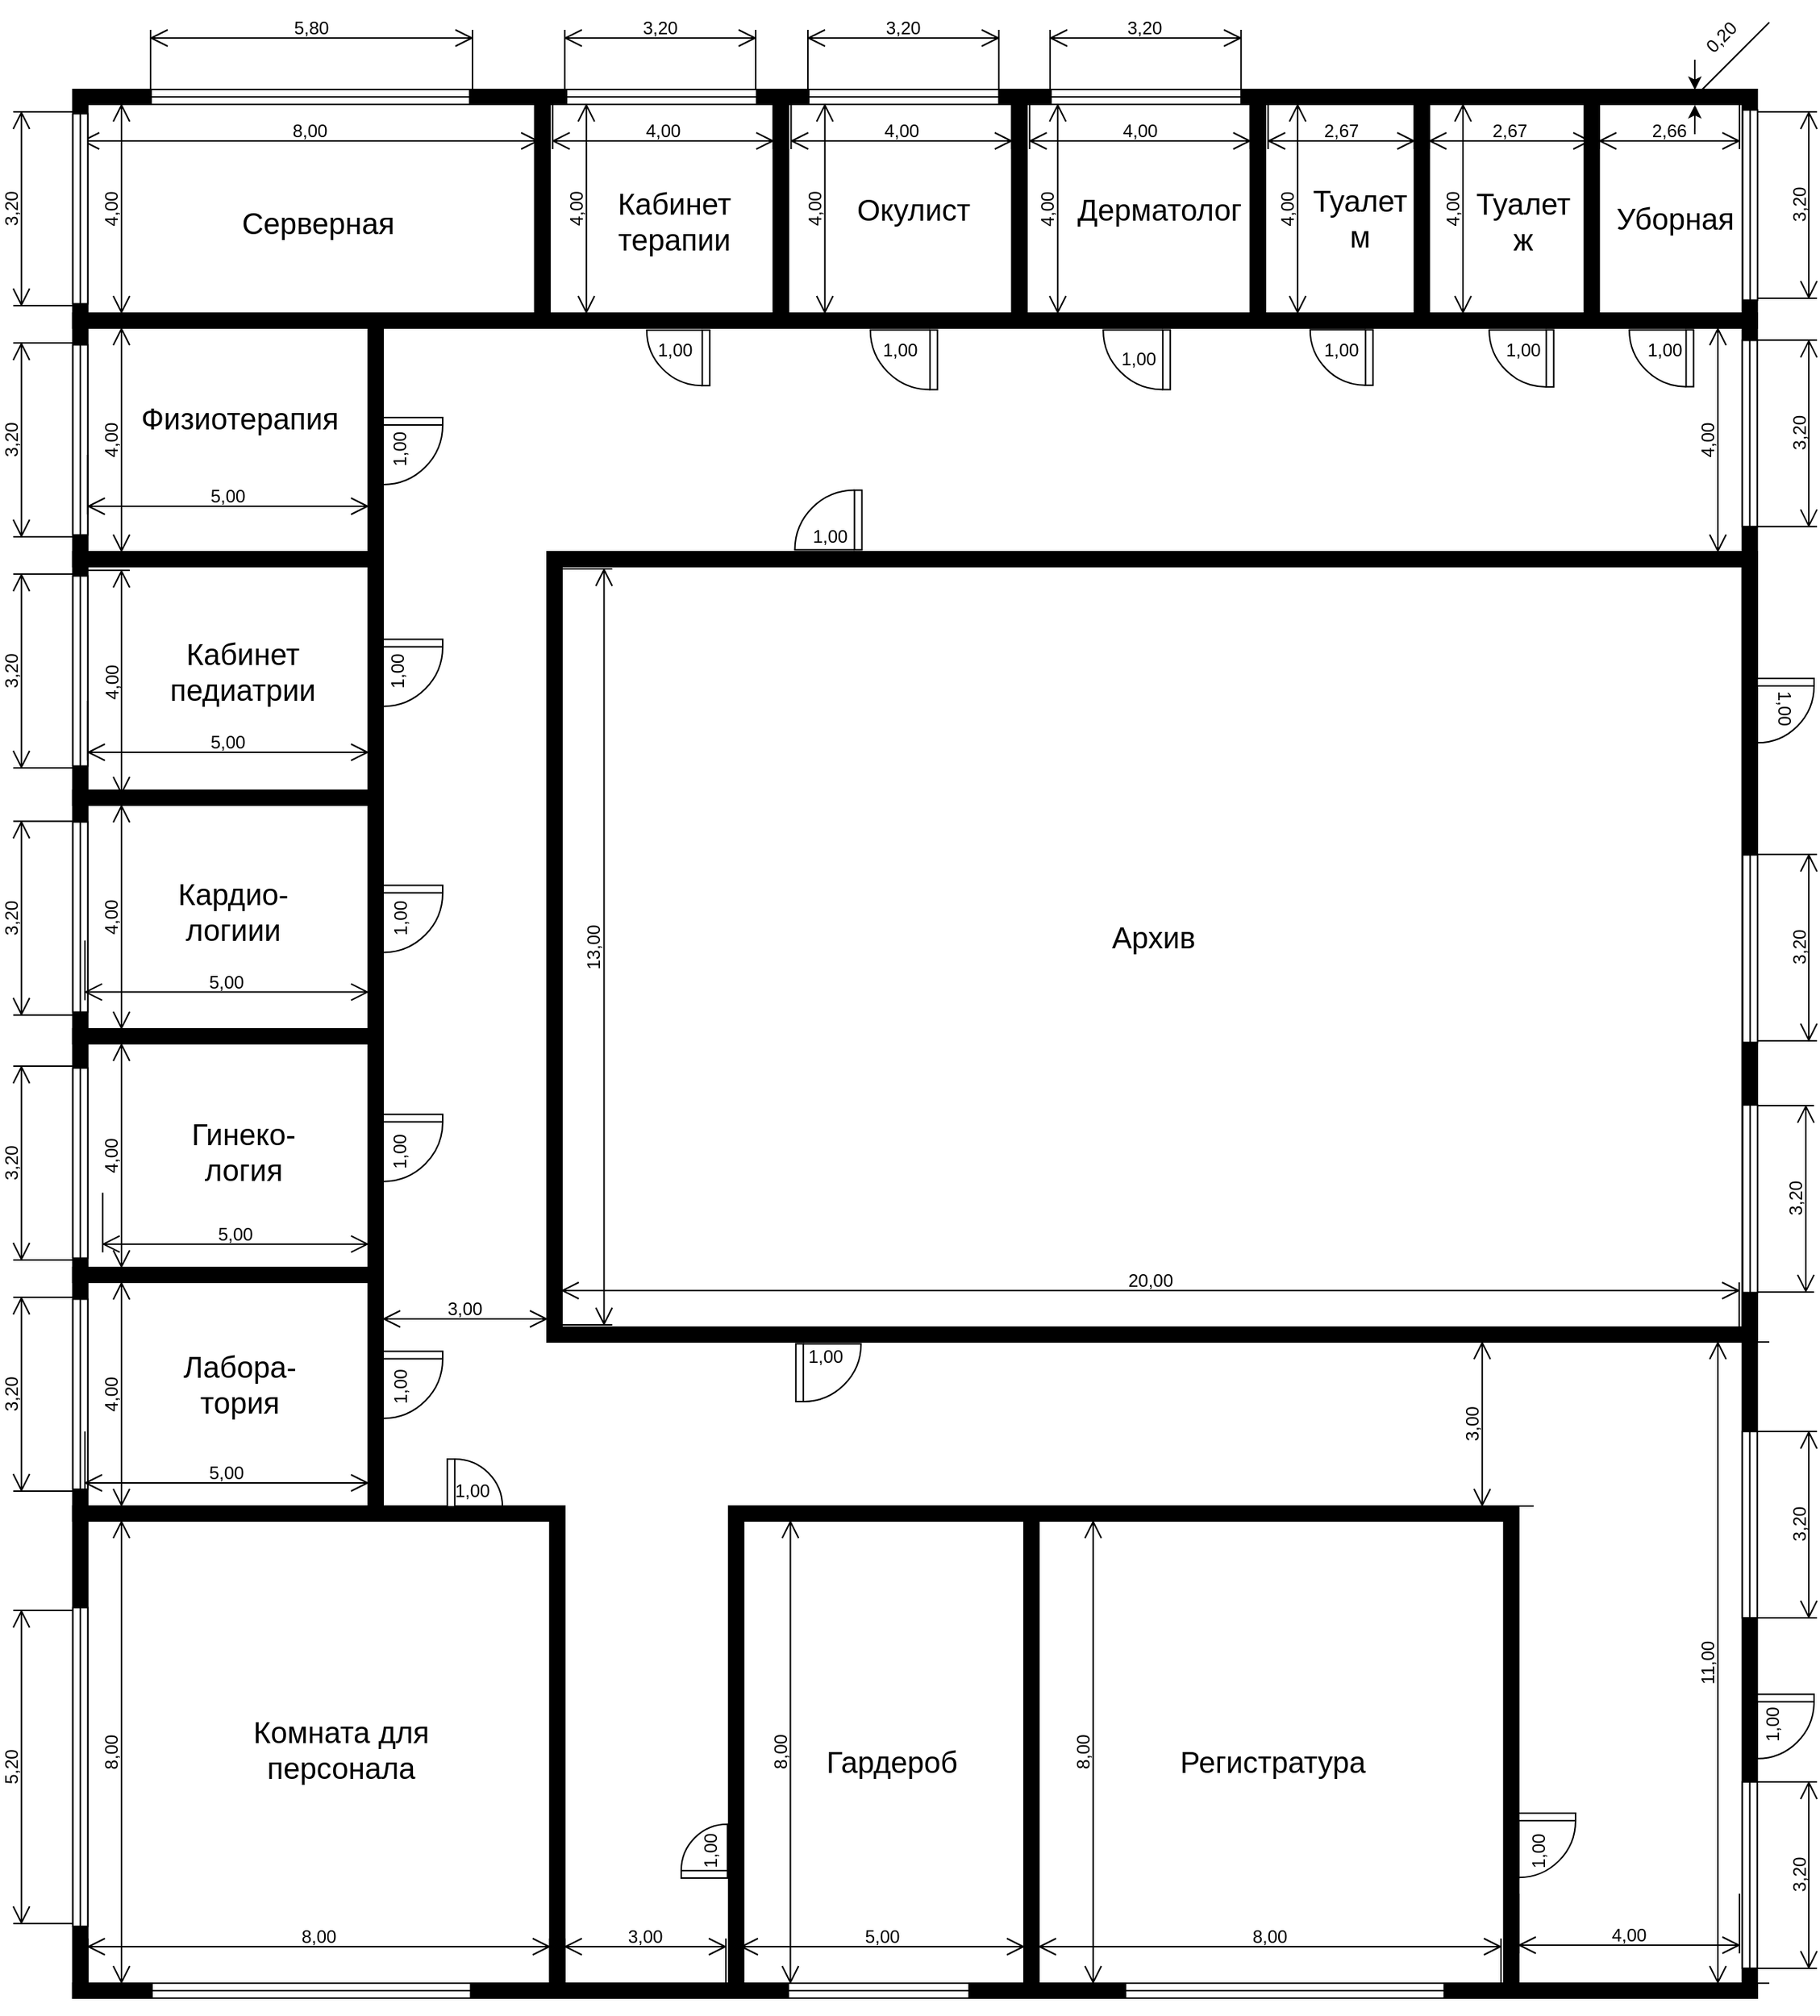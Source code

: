 <mxfile version="24.7.17" pages="11">
  <diagram id="-ihZlJAeNAVAN7qybJA4" name="Страница — 11">
    <mxGraphModel dx="2100" dy="1116" grid="1" gridSize="10" guides="1" tooltips="1" connect="1" arrows="1" fold="1" page="1" pageScale="1" pageWidth="1654" pageHeight="2336" math="0" shadow="0">
      <root>
        <mxCell id="0" />
        <mxCell id="1" parent="0" />
        <mxCell id="pXe-lHp3DkgftVLKVnJN-5" value="" style="verticalLabelPosition=bottom;html=1;verticalAlign=top;align=center;shape=mxgraph.floorplan.wall;fillColor=strokeColor;direction=south;" vertex="1" parent="1">
          <mxGeometry x="1351.87" y="310" width="10" height="1130" as="geometry" />
        </mxCell>
        <mxCell id="pXe-lHp3DkgftVLKVnJN-10" value="" style="verticalLabelPosition=bottom;html=1;verticalAlign=top;align=center;shape=mxgraph.floorplan.doorLeft;aspect=fixed;rotation=0;" vertex="1" parent="1">
          <mxGeometry x="1361.87" y="1236.25" width="38.13" height="40.51" as="geometry" />
        </mxCell>
        <mxCell id="pXe-lHp3DkgftVLKVnJN-11" value="" style="verticalLabelPosition=bottom;html=1;verticalAlign=top;align=center;shape=mxgraph.floorplan.room;fillColor=strokeColor;" vertex="1" parent="1">
          <mxGeometry x="671.87" y="1110" width="208.13" height="330" as="geometry" />
        </mxCell>
        <mxCell id="pXe-lHp3DkgftVLKVnJN-14" value="" style="verticalLabelPosition=bottom;html=1;verticalAlign=top;align=center;shape=mxgraph.floorplan.room;fillColor=strokeColor;" vertex="1" parent="1">
          <mxGeometry x="231.87" y="310" width="208.13" height="170" as="geometry" />
        </mxCell>
        <mxCell id="pXe-lHp3DkgftVLKVnJN-15" value="" style="verticalLabelPosition=bottom;html=1;verticalAlign=top;align=center;shape=mxgraph.floorplan.room;fillColor=strokeColor;" vertex="1" parent="1">
          <mxGeometry x="231.87" y="470" width="208.13" height="170" as="geometry" />
        </mxCell>
        <mxCell id="pXe-lHp3DkgftVLKVnJN-17" value="" style="verticalLabelPosition=bottom;html=1;verticalAlign=top;align=center;shape=mxgraph.floorplan.room;fillColor=strokeColor;" vertex="1" parent="1">
          <mxGeometry x="231.87" y="630" width="208.13" height="170" as="geometry" />
        </mxCell>
        <mxCell id="pXe-lHp3DkgftVLKVnJN-18" value="" style="verticalLabelPosition=bottom;html=1;verticalAlign=top;align=center;shape=mxgraph.floorplan.room;fillColor=strokeColor;" vertex="1" parent="1">
          <mxGeometry x="231.87" y="790" width="208.13" height="170" as="geometry" />
        </mxCell>
        <mxCell id="pXe-lHp3DkgftVLKVnJN-20" value="" style="verticalLabelPosition=bottom;html=1;verticalAlign=top;align=center;shape=mxgraph.floorplan.room;fillColor=strokeColor;" vertex="1" parent="1">
          <mxGeometry x="231.87" y="1110" width="330" height="330" as="geometry" />
        </mxCell>
        <mxCell id="pXe-lHp3DkgftVLKVnJN-31" value="" style="verticalLabelPosition=bottom;html=1;verticalAlign=top;align=center;shape=mxgraph.floorplan.room;fillColor=strokeColor;" vertex="1" parent="1">
          <mxGeometry x="231.87" y="160" width="320" height="160" as="geometry" />
        </mxCell>
        <mxCell id="pXe-lHp3DkgftVLKVnJN-32" value="" style="verticalLabelPosition=bottom;html=1;verticalAlign=top;align=center;shape=mxgraph.floorplan.room;fillColor=strokeColor;" vertex="1" parent="1">
          <mxGeometry x="541.87" y="160" width="170" height="160" as="geometry" />
        </mxCell>
        <mxCell id="pXe-lHp3DkgftVLKVnJN-33" value="" style="verticalLabelPosition=bottom;html=1;verticalAlign=top;align=center;shape=mxgraph.floorplan.room;fillColor=strokeColor;" vertex="1" parent="1">
          <mxGeometry x="701.87" y="160" width="170" height="160" as="geometry" />
        </mxCell>
        <mxCell id="pXe-lHp3DkgftVLKVnJN-34" value="" style="verticalLabelPosition=bottom;html=1;verticalAlign=top;align=center;shape=mxgraph.floorplan.room;fillColor=strokeColor;" vertex="1" parent="1">
          <mxGeometry x="861.87" y="160" width="170" height="160" as="geometry" />
        </mxCell>
        <mxCell id="pXe-lHp3DkgftVLKVnJN-36" value="" style="verticalLabelPosition=bottom;html=1;verticalAlign=top;align=center;shape=mxgraph.floorplan.room;fillColor=strokeColor;" vertex="1" parent="1">
          <mxGeometry x="1021.87" y="160" width="340" height="160" as="geometry" />
        </mxCell>
        <mxCell id="pXe-lHp3DkgftVLKVnJN-37" value="" style="verticalLabelPosition=bottom;html=1;verticalAlign=top;align=center;shape=mxgraph.floorplan.room;fillColor=strokeColor;" vertex="1" parent="1">
          <mxGeometry x="870" y="1110" width="331.87" height="330" as="geometry" />
        </mxCell>
        <mxCell id="pXe-lHp3DkgftVLKVnJN-39" value="" style="verticalLabelPosition=bottom;html=1;verticalAlign=top;align=center;shape=mxgraph.floorplan.room;fillColor=strokeColor;" vertex="1" parent="1">
          <mxGeometry x="550" y="470" width="811.87" height="530" as="geometry" />
        </mxCell>
        <mxCell id="pXe-lHp3DkgftVLKVnJN-40" value="" style="verticalLabelPosition=bottom;html=1;verticalAlign=top;align=center;shape=mxgraph.floorplan.room;fillColor=strokeColor;" vertex="1" parent="1">
          <mxGeometry x="231.87" y="950" width="208.13" height="170" as="geometry" />
        </mxCell>
        <mxCell id="pXe-lHp3DkgftVLKVnJN-41" value="" style="verticalLabelPosition=bottom;html=1;verticalAlign=top;align=center;shape=mxgraph.floorplan.wall;fillColor=strokeColor;" vertex="1" parent="1">
          <mxGeometry x="231.87" y="1430" width="1130" height="10" as="geometry" />
        </mxCell>
        <mxCell id="pXe-lHp3DkgftVLKVnJN-42" value="&lt;font style=&quot;font-size: 20px;&quot;&gt;Архив&lt;/font&gt;" style="text;html=1;align=center;verticalAlign=middle;whiteSpace=wrap;rounded=0;" vertex="1" parent="1">
          <mxGeometry x="871.87" y="690" width="170" height="75" as="geometry" />
        </mxCell>
        <mxCell id="pXe-lHp3DkgftVLKVnJN-43" value="&lt;font style=&quot;font-size: 20px;&quot;&gt;Гардероб&lt;/font&gt;" style="text;html=1;align=center;verticalAlign=middle;whiteSpace=wrap;rounded=0;" vertex="1" parent="1">
          <mxGeometry x="725.62" y="1250" width="110.63" height="62.5" as="geometry" />
        </mxCell>
        <mxCell id="pXe-lHp3DkgftVLKVnJN-45" value="&lt;font style=&quot;font-size: 20px;&quot;&gt;Регистратура&lt;/font&gt;" style="text;html=1;align=center;verticalAlign=middle;whiteSpace=wrap;rounded=0;" vertex="1" parent="1">
          <mxGeometry x="921.87" y="1241.25" width="230" height="80" as="geometry" />
        </mxCell>
        <mxCell id="pXe-lHp3DkgftVLKVnJN-46" value="&lt;font style=&quot;font-size: 20px;&quot;&gt;Серверная&lt;/font&gt;" style="text;html=1;align=center;verticalAlign=middle;whiteSpace=wrap;rounded=0;" vertex="1" parent="1">
          <mxGeometry x="340.31" y="220" width="113.13" height="57.5" as="geometry" />
        </mxCell>
        <mxCell id="pXe-lHp3DkgftVLKVnJN-47" value="&lt;font style=&quot;font-size: 20px;&quot;&gt;Комната для персонала&lt;br&gt;&lt;/font&gt;" style="text;html=1;align=center;verticalAlign=middle;whiteSpace=wrap;rounded=0;" vertex="1" parent="1">
          <mxGeometry x="326.87" y="1205" width="170" height="135" as="geometry" />
        </mxCell>
        <mxCell id="pXe-lHp3DkgftVLKVnJN-50" value="&lt;font style=&quot;font-size: 20px;&quot;&gt;Кабинет педиатрии&lt;br&gt;&lt;/font&gt;" style="text;html=1;align=center;verticalAlign=middle;whiteSpace=wrap;rounded=0;" vertex="1" parent="1">
          <mxGeometry x="285" y="512.5" width="121.87" height="75" as="geometry" />
        </mxCell>
        <mxCell id="pXe-lHp3DkgftVLKVnJN-51" value="&lt;font style=&quot;font-size: 20px;&quot;&gt;Кабинет терапии&lt;br&gt;&lt;/font&gt;" style="text;html=1;align=center;verticalAlign=middle;whiteSpace=wrap;rounded=0;" vertex="1" parent="1">
          <mxGeometry x="581.87" y="210" width="106.87" height="75" as="geometry" />
        </mxCell>
        <mxCell id="pXe-lHp3DkgftVLKVnJN-52" value="&lt;div style=&quot;font-size: 20px;&quot;&gt;&lt;font style=&quot;font-size: 20px;&quot;&gt;Кардио-&lt;/font&gt;&lt;/div&gt;&lt;div style=&quot;font-size: 20px;&quot;&gt;&lt;font style=&quot;font-size: 20px;&quot;&gt;логиии&lt;/font&gt;&lt;/div&gt;" style="text;html=1;align=center;verticalAlign=middle;whiteSpace=wrap;rounded=0;" vertex="1" parent="1">
          <mxGeometry x="296.25" y="673" width="86.87" height="75" as="geometry" />
        </mxCell>
        <mxCell id="pXe-lHp3DkgftVLKVnJN-53" value="&lt;font style=&quot;font-size: 20px;&quot;&gt;Гинеко-логия&lt;font style=&quot;font-size: 20px;&quot;&gt;&lt;br&gt;&lt;/font&gt;&lt;/font&gt;" style="text;html=1;align=center;verticalAlign=middle;whiteSpace=wrap;rounded=0;" vertex="1" parent="1">
          <mxGeometry x="302.5" y="834.84" width="86.87" height="75" as="geometry" />
        </mxCell>
        <mxCell id="pXe-lHp3DkgftVLKVnJN-54" value="&lt;font style=&quot;font-size: 20px;&quot;&gt;Лабора-тория&lt;/font&gt;" style="text;html=1;align=center;verticalAlign=middle;whiteSpace=wrap;rounded=0;" vertex="1" parent="1">
          <mxGeometry x="296.25" y="992.5" width="95.62" height="70" as="geometry" />
        </mxCell>
        <mxCell id="pXe-lHp3DkgftVLKVnJN-55" value="&lt;font style=&quot;font-size: 20px;&quot;&gt;Физиотерапия&lt;/font&gt;" style="text;html=1;align=center;verticalAlign=middle;whiteSpace=wrap;rounded=0;" vertex="1" parent="1">
          <mxGeometry x="268.13" y="340" width="151.87" height="80" as="geometry" />
        </mxCell>
        <mxCell id="pXe-lHp3DkgftVLKVnJN-56" value="&lt;font style=&quot;font-size: 20px;&quot;&gt;Окулист&lt;/font&gt;" style="text;html=1;align=center;verticalAlign=middle;whiteSpace=wrap;rounded=0;" vertex="1" parent="1">
          <mxGeometry x="741.87" y="211.25" width="108.13" height="57.5" as="geometry" />
        </mxCell>
        <mxCell id="pXe-lHp3DkgftVLKVnJN-57" value="" style="verticalLabelPosition=bottom;html=1;verticalAlign=top;align=center;shape=mxgraph.floorplan.wall;fillColor=strokeColor;direction=south;" vertex="1" parent="1">
          <mxGeometry x="1245.87" y="165" width="10" height="150" as="geometry" />
        </mxCell>
        <mxCell id="pXe-lHp3DkgftVLKVnJN-58" value="" style="verticalLabelPosition=bottom;html=1;verticalAlign=top;align=center;shape=mxgraph.floorplan.wall;fillColor=strokeColor;direction=south;" vertex="1" parent="1">
          <mxGeometry x="1131.87" y="162.5" width="10" height="150" as="geometry" />
        </mxCell>
        <mxCell id="pXe-lHp3DkgftVLKVnJN-59" value="&lt;div style=&quot;font-size: 20px;&quot;&gt;&lt;font style=&quot;font-size: 20px;&quot;&gt;Туалет&lt;/font&gt;&lt;/div&gt;&lt;div style=&quot;font-size: 20px;&quot;&gt;&lt;font style=&quot;font-size: 20px;&quot;&gt;м&lt;/font&gt;&lt;/div&gt;" style="text;html=1;align=center;verticalAlign=middle;whiteSpace=wrap;rounded=0;" vertex="1" parent="1">
          <mxGeometry x="1059.06" y="211.25" width="72.5" height="68.75" as="geometry" />
        </mxCell>
        <mxCell id="pXe-lHp3DkgftVLKVnJN-60" value="&lt;div style=&quot;font-size: 20px;&quot;&gt;&lt;font style=&quot;font-size: 20px;&quot;&gt;Туалет&lt;/font&gt;&lt;/div&gt;&lt;div style=&quot;font-size: 20px;&quot;&gt;&lt;font style=&quot;font-size: 20px;&quot;&gt;ж&lt;/font&gt;&lt;/div&gt;" style="text;html=1;align=center;verticalAlign=middle;whiteSpace=wrap;rounded=0;" vertex="1" parent="1">
          <mxGeometry x="1162.98" y="216.25" width="84.07" height="62.5" as="geometry" />
        </mxCell>
        <mxCell id="pXe-lHp3DkgftVLKVnJN-61" value="&lt;font style=&quot;font-size: 20px;&quot;&gt;Уборная&lt;/font&gt;" style="text;html=1;align=center;verticalAlign=middle;whiteSpace=wrap;rounded=0;" vertex="1" parent="1">
          <mxGeometry x="1255.87" y="206.25" width="101.87" height="78.75" as="geometry" />
        </mxCell>
        <mxCell id="pXe-lHp3DkgftVLKVnJN-62" value="&lt;font style=&quot;font-size: 20px;&quot;&gt;Дерматолог&lt;/font&gt;" style="text;html=1;align=center;verticalAlign=middle;whiteSpace=wrap;rounded=0;" vertex="1" parent="1">
          <mxGeometry x="900" y="211.25" width="121.87" height="57.5" as="geometry" />
        </mxCell>
        <mxCell id="pXe-lHp3DkgftVLKVnJN-63" value="" style="verticalLabelPosition=bottom;html=1;verticalAlign=top;align=center;shape=mxgraph.floorplan.doorLeft;aspect=fixed;" vertex="1" parent="1">
          <mxGeometry x="440" y="1006.25" width="40" height="42.5" as="geometry" />
        </mxCell>
        <mxCell id="pXe-lHp3DkgftVLKVnJN-64" value="" style="verticalLabelPosition=bottom;html=1;verticalAlign=top;align=center;shape=mxgraph.floorplan.doorLeft;aspect=fixed;" vertex="1" parent="1">
          <mxGeometry x="440" y="847.34" width="40" height="42.5" as="geometry" />
        </mxCell>
        <mxCell id="pXe-lHp3DkgftVLKVnJN-65" value="" style="verticalLabelPosition=bottom;html=1;verticalAlign=top;align=center;shape=mxgraph.floorplan.doorLeft;aspect=fixed;" vertex="1" parent="1">
          <mxGeometry x="440" y="693.75" width="40" height="42.5" as="geometry" />
        </mxCell>
        <mxCell id="pXe-lHp3DkgftVLKVnJN-66" value="" style="verticalLabelPosition=bottom;html=1;verticalAlign=top;align=center;shape=mxgraph.floorplan.doorLeft;aspect=fixed;" vertex="1" parent="1">
          <mxGeometry x="440" y="528.75" width="40" height="42.5" as="geometry" />
        </mxCell>
        <mxCell id="pXe-lHp3DkgftVLKVnJN-67" value="" style="verticalLabelPosition=bottom;html=1;verticalAlign=top;align=center;shape=mxgraph.floorplan.doorLeft;aspect=fixed;" vertex="1" parent="1">
          <mxGeometry x="440" y="380" width="40" height="42.5" as="geometry" />
        </mxCell>
        <mxCell id="pXe-lHp3DkgftVLKVnJN-68" value="" style="verticalLabelPosition=bottom;html=1;verticalAlign=top;align=center;shape=mxgraph.floorplan.doorLeft;aspect=fixed;rotation=90;" vertex="1" parent="1">
          <mxGeometry x="620.72" y="320.18" width="37.27" height="39.6" as="geometry" />
        </mxCell>
        <mxCell id="pXe-lHp3DkgftVLKVnJN-69" value="" style="verticalLabelPosition=bottom;html=1;verticalAlign=top;align=center;shape=mxgraph.floorplan.doorLeft;aspect=fixed;rotation=90;" vertex="1" parent="1">
          <mxGeometry x="770.65" y="320.02" width="40" height="42.5" as="geometry" />
        </mxCell>
        <mxCell id="pXe-lHp3DkgftVLKVnJN-71" value="" style="verticalLabelPosition=bottom;html=1;verticalAlign=top;align=center;shape=mxgraph.floorplan.doorLeft;aspect=fixed;rotation=90;" vertex="1" parent="1">
          <mxGeometry x="1065.77" y="320" width="37.2" height="39.53" as="geometry" />
        </mxCell>
        <mxCell id="pXe-lHp3DkgftVLKVnJN-72" value="" style="verticalLabelPosition=bottom;html=1;verticalAlign=top;align=center;shape=mxgraph.floorplan.doorLeft;aspect=fixed;rotation=90;" vertex="1" parent="1">
          <mxGeometry x="1185.87" y="320" width="38.28" height="40.67" as="geometry" />
        </mxCell>
        <mxCell id="pXe-lHp3DkgftVLKVnJN-73" value="" style="verticalLabelPosition=bottom;html=1;verticalAlign=top;align=center;shape=mxgraph.floorplan.doorLeft;aspect=fixed;rotation=90;" vertex="1" parent="1">
          <mxGeometry x="1279.87" y="320" width="38.13" height="40.51" as="geometry" />
        </mxCell>
        <mxCell id="pXe-lHp3DkgftVLKVnJN-74" value="" style="verticalLabelPosition=bottom;html=1;verticalAlign=top;align=center;shape=mxgraph.floorplan.doorLeft;aspect=fixed;rotation=-90;" vertex="1" parent="1">
          <mxGeometry x="484.12" y="1077.5" width="31.96" height="33.96" as="geometry" />
        </mxCell>
        <mxCell id="pXe-lHp3DkgftVLKVnJN-75" value="" style="verticalLabelPosition=bottom;html=1;verticalAlign=top;align=center;shape=mxgraph.floorplan.doorLeft;aspect=fixed;rotation=-180;" vertex="1" parent="1">
          <mxGeometry x="640" y="1326.48" width="31.07" height="33.01" as="geometry" />
        </mxCell>
        <mxCell id="pXe-lHp3DkgftVLKVnJN-76" value="" style="verticalLabelPosition=bottom;html=1;verticalAlign=top;align=center;shape=mxgraph.floorplan.doorLeft;aspect=fixed;rotation=0;" vertex="1" parent="1">
          <mxGeometry x="1201.87" y="1315.97" width="38.13" height="40.51" as="geometry" />
        </mxCell>
        <mxCell id="pXe-lHp3DkgftVLKVnJN-77" value="" style="verticalLabelPosition=bottom;html=1;verticalAlign=top;align=center;shape=mxgraph.floorplan.doorRight;aspect=fixed;rotation=-90;" vertex="1" parent="1">
          <mxGeometry x="718.12" y="1000" width="38.75" height="41.17" as="geometry" />
        </mxCell>
        <mxCell id="pXe-lHp3DkgftVLKVnJN-78" value="" style="verticalLabelPosition=bottom;html=1;verticalAlign=top;align=center;shape=mxgraph.floorplan.doorRight;aspect=fixed;rotation=90;" vertex="1" parent="1">
          <mxGeometry x="720" y="427.5" width="40" height="42.5" as="geometry" />
        </mxCell>
        <mxCell id="pXe-lHp3DkgftVLKVnJN-80" value="" style="verticalLabelPosition=bottom;html=1;verticalAlign=top;align=center;shape=mxgraph.floorplan.window;rotation=90;" vertex="1" parent="1">
          <mxGeometry x="173.12" y="1025" width="127.5" height="20" as="geometry" />
        </mxCell>
        <mxCell id="pXe-lHp3DkgftVLKVnJN-81" value="" style="verticalLabelPosition=bottom;html=1;verticalAlign=top;align=center;shape=mxgraph.floorplan.window;rotation=90;" vertex="1" parent="1">
          <mxGeometry x="173.12" y="870" width="127.5" height="20" as="geometry" />
        </mxCell>
        <mxCell id="pXe-lHp3DkgftVLKVnJN-82" value="" style="verticalLabelPosition=bottom;html=1;verticalAlign=top;align=center;shape=mxgraph.floorplan.window;rotation=90;" vertex="1" parent="1">
          <mxGeometry x="173.12" y="705" width="127.5" height="20" as="geometry" />
        </mxCell>
        <mxCell id="pXe-lHp3DkgftVLKVnJN-83" value="" style="verticalLabelPosition=bottom;html=1;verticalAlign=top;align=center;shape=mxgraph.floorplan.window;rotation=90;" vertex="1" parent="1">
          <mxGeometry x="173.12" y="540" width="127.5" height="20" as="geometry" />
        </mxCell>
        <mxCell id="pXe-lHp3DkgftVLKVnJN-84" value="" style="verticalLabelPosition=bottom;html=1;verticalAlign=top;align=center;shape=mxgraph.floorplan.window;rotation=90;" vertex="1" parent="1">
          <mxGeometry x="173.12" y="385" width="127.5" height="20" as="geometry" />
        </mxCell>
        <mxCell id="pXe-lHp3DkgftVLKVnJN-85" value="" style="verticalLabelPosition=bottom;html=1;verticalAlign=top;align=center;shape=mxgraph.floorplan.window;rotation=-180;" vertex="1" parent="1">
          <mxGeometry x="563.12" y="150" width="127.5" height="30" as="geometry" />
        </mxCell>
        <mxCell id="pXe-lHp3DkgftVLKVnJN-86" value="" style="verticalLabelPosition=bottom;html=1;verticalAlign=top;align=center;shape=mxgraph.floorplan.window;rotation=-180;" vertex="1" parent="1">
          <mxGeometry x="725.62" y="150" width="127.5" height="30" as="geometry" />
        </mxCell>
        <mxCell id="pXe-lHp3DkgftVLKVnJN-87" value="" style="verticalLabelPosition=bottom;html=1;verticalAlign=top;align=center;shape=mxgraph.floorplan.window;rotation=-180;" vertex="1" parent="1">
          <mxGeometry x="888.12" y="150" width="127.5" height="30" as="geometry" />
        </mxCell>
        <mxCell id="pXe-lHp3DkgftVLKVnJN-88" value="" style="verticalLabelPosition=bottom;html=1;verticalAlign=top;align=center;shape=mxgraph.floorplan.window;rotation=-180;" vertex="1" parent="1">
          <mxGeometry x="284.37" y="150" width="213.75" height="30" as="geometry" />
        </mxCell>
        <mxCell id="pXe-lHp3DkgftVLKVnJN-89" value="" style="verticalLabelPosition=bottom;html=1;verticalAlign=top;align=center;shape=mxgraph.floorplan.doorLeft;aspect=fixed;rotation=0;" vertex="1" parent="1">
          <mxGeometry x="1361.87" y="555" width="38.13" height="40.51" as="geometry" />
        </mxCell>
        <mxCell id="pXe-lHp3DkgftVLKVnJN-90" value="" style="verticalLabelPosition=bottom;html=1;verticalAlign=top;align=center;shape=mxgraph.floorplan.window;rotation=-180;" vertex="1" parent="1">
          <mxGeometry x="711.87" y="1420" width="121.25" height="30" as="geometry" />
        </mxCell>
        <mxCell id="pXe-lHp3DkgftVLKVnJN-91" value="" style="verticalLabelPosition=bottom;html=1;verticalAlign=top;align=center;shape=mxgraph.floorplan.window;rotation=-180;" vertex="1" parent="1">
          <mxGeometry x="938.12" y="1420" width="213.75" height="30" as="geometry" />
        </mxCell>
        <mxCell id="pXe-lHp3DkgftVLKVnJN-92" value="" style="verticalLabelPosition=bottom;html=1;verticalAlign=top;align=center;shape=mxgraph.floorplan.window;rotation=-180;" vertex="1" parent="1">
          <mxGeometry x="285" y="1420" width="213.75" height="30" as="geometry" />
        </mxCell>
        <mxCell id="pXe-lHp3DkgftVLKVnJN-93" value="" style="verticalLabelPosition=bottom;html=1;verticalAlign=top;align=center;shape=mxgraph.floorplan.window;rotation=-90;" vertex="1" parent="1">
          <mxGeometry x="130" y="1270" width="213.75" height="30" as="geometry" />
        </mxCell>
        <mxCell id="pXe-lHp3DkgftVLKVnJN-95" value="8,00" style="shape=dimension;whiteSpace=wrap;html=1;align=center;points=[];verticalAlign=bottom;spacingBottom=3;labelBackgroundColor=none;" vertex="1" parent="1">
          <mxGeometry x="238.12" y="160" width="306" height="40" as="geometry" />
        </mxCell>
        <mxCell id="pXe-lHp3DkgftVLKVnJN-96" value="4,00" style="shape=dimension;whiteSpace=wrap;html=1;align=center;points=[];verticalAlign=bottom;spacingBottom=3;labelBackgroundColor=none;" vertex="1" parent="1">
          <mxGeometry x="553.74" y="160" width="148.13" height="40" as="geometry" />
        </mxCell>
        <mxCell id="pXe-lHp3DkgftVLKVnJN-97" value="4,00" style="shape=dimension;whiteSpace=wrap;html=1;align=center;points=[];verticalAlign=bottom;spacingBottom=3;labelBackgroundColor=none;" vertex="1" parent="1">
          <mxGeometry x="713.74" y="160" width="148.13" height="40" as="geometry" />
        </mxCell>
        <mxCell id="pXe-lHp3DkgftVLKVnJN-98" value="4,00" style="shape=dimension;whiteSpace=wrap;html=1;align=center;points=[];verticalAlign=bottom;spacingBottom=3;labelBackgroundColor=none;" vertex="1" parent="1">
          <mxGeometry x="873.74" y="160" width="148.13" height="40" as="geometry" />
        </mxCell>
        <mxCell id="pXe-lHp3DkgftVLKVnJN-99" value="2,67" style="shape=dimension;whiteSpace=wrap;html=1;align=center;points=[];verticalAlign=bottom;spacingBottom=3;labelBackgroundColor=none;" vertex="1" parent="1">
          <mxGeometry x="1033.74" y="160" width="98.13" height="40" as="geometry" />
        </mxCell>
        <mxCell id="pXe-lHp3DkgftVLKVnJN-100" value="2,67" style="shape=dimension;whiteSpace=wrap;html=1;align=center;points=[];verticalAlign=bottom;spacingBottom=3;labelBackgroundColor=none;" vertex="1" parent="1">
          <mxGeometry x="1141.87" y="160" width="108.13" height="40" as="geometry" />
        </mxCell>
        <mxCell id="pXe-lHp3DkgftVLKVnJN-101" value="2,66" style="shape=dimension;whiteSpace=wrap;html=1;align=center;points=[];verticalAlign=bottom;spacingBottom=3;labelBackgroundColor=none;" vertex="1" parent="1">
          <mxGeometry x="1255.87" y="160" width="94.13" height="40" as="geometry" />
        </mxCell>
        <mxCell id="pXe-lHp3DkgftVLKVnJN-105" value="4,00" style="shape=dimension;direction=north;whiteSpace=wrap;html=1;align=center;points=[];verticalAlign=bottom;labelBackgroundColor=none;horizontal=0;spacingBottom=3;" vertex="1" parent="1">
          <mxGeometry x="241.87" y="482.5" width="28.13" height="150" as="geometry" />
        </mxCell>
        <mxCell id="pXe-lHp3DkgftVLKVnJN-106" value="4,00" style="shape=dimension;direction=north;whiteSpace=wrap;html=1;align=center;points=[];verticalAlign=bottom;labelBackgroundColor=none;horizontal=0;spacingBottom=3;" vertex="1" parent="1">
          <mxGeometry x="241.87" y="320" width="28.13" height="150" as="geometry" />
        </mxCell>
        <mxCell id="pXe-lHp3DkgftVLKVnJN-107" value="4,00" style="shape=dimension;direction=north;whiteSpace=wrap;html=1;align=center;points=[];verticalAlign=bottom;labelBackgroundColor=none;horizontal=0;spacingBottom=3;" vertex="1" parent="1">
          <mxGeometry x="241.87" y="640" width="28.13" height="150" as="geometry" />
        </mxCell>
        <mxCell id="pXe-lHp3DkgftVLKVnJN-108" value="4,00" style="shape=dimension;direction=north;whiteSpace=wrap;html=1;align=center;points=[];verticalAlign=bottom;labelBackgroundColor=none;horizontal=0;spacingBottom=3;" vertex="1" parent="1">
          <mxGeometry x="241.87" y="800" width="28.13" height="150" as="geometry" />
        </mxCell>
        <mxCell id="pXe-lHp3DkgftVLKVnJN-109" value="4,00" style="shape=dimension;direction=north;whiteSpace=wrap;html=1;align=center;points=[];verticalAlign=bottom;labelBackgroundColor=none;horizontal=0;spacingBottom=3;" vertex="1" parent="1">
          <mxGeometry x="241.87" y="960" width="28.13" height="150" as="geometry" />
        </mxCell>
        <mxCell id="pXe-lHp3DkgftVLKVnJN-110" value="8,00" style="shape=dimension;direction=north;whiteSpace=wrap;html=1;align=center;points=[];verticalAlign=bottom;labelBackgroundColor=none;horizontal=0;spacingBottom=3;" vertex="1" parent="1">
          <mxGeometry x="241.87" y="1120" width="28.13" height="310" as="geometry" />
        </mxCell>
        <mxCell id="pXe-lHp3DkgftVLKVnJN-111" value="8,00" style="shape=dimension;direction=west;whiteSpace=wrap;html=1;align=center;points=[];verticalAlign=top;spacingTop=-15;labelBackgroundColor=none;" vertex="1" parent="1">
          <mxGeometry x="241.87" y="1400" width="310" height="30" as="geometry" />
        </mxCell>
        <mxCell id="pXe-lHp3DkgftVLKVnJN-112" value="5,00" style="shape=dimension;direction=west;whiteSpace=wrap;html=1;align=center;points=[];verticalAlign=top;spacingTop=-15;labelBackgroundColor=none;" vertex="1" parent="1">
          <mxGeometry x="680" y="1400" width="190" height="30" as="geometry" />
        </mxCell>
        <mxCell id="pXe-lHp3DkgftVLKVnJN-113" value="8,00" style="shape=dimension;direction=west;whiteSpace=wrap;html=1;align=center;points=[];verticalAlign=top;spacingTop=-15;labelBackgroundColor=none;" vertex="1" parent="1">
          <mxGeometry x="880" y="1400" width="310" height="30" as="geometry" />
        </mxCell>
        <mxCell id="pXe-lHp3DkgftVLKVnJN-114" value="" style="verticalLabelPosition=bottom;html=1;verticalAlign=top;align=center;shape=mxgraph.floorplan.window;rotation=90;" vertex="1" parent="1">
          <mxGeometry x="1294.26" y="726.21" width="125.78" height="20" as="geometry" />
        </mxCell>
        <mxCell id="pXe-lHp3DkgftVLKVnJN-116" value="" style="verticalLabelPosition=bottom;html=1;verticalAlign=top;align=center;shape=mxgraph.floorplan.window;rotation=90;" vertex="1" parent="1">
          <mxGeometry x="1294.42" y="380.68" width="124.9" height="20" as="geometry" />
        </mxCell>
        <mxCell id="pXe-lHp3DkgftVLKVnJN-117" value="" style="verticalLabelPosition=bottom;html=1;verticalAlign=top;align=center;shape=mxgraph.floorplan.window;rotation=90;" vertex="1" parent="1">
          <mxGeometry x="1294.42" y="1112.5" width="124.9" height="20" as="geometry" />
        </mxCell>
        <mxCell id="pXe-lHp3DkgftVLKVnJN-118" value="4,00" style="shape=dimension;direction=north;whiteSpace=wrap;html=1;align=center;points=[];verticalAlign=bottom;labelBackgroundColor=none;horizontal=0;spacingBottom=3;" vertex="1" parent="1">
          <mxGeometry x="241.87" y="170" width="28.13" height="140" as="geometry" />
        </mxCell>
        <mxCell id="pXe-lHp3DkgftVLKVnJN-119" value="20,00" style="shape=dimension;direction=west;whiteSpace=wrap;html=1;align=center;points=[];verticalAlign=top;spacingTop=-15;labelBackgroundColor=none;" vertex="1" parent="1">
          <mxGeometry x="559.8" y="960" width="790" height="30" as="geometry" />
        </mxCell>
        <mxCell id="pXe-lHp3DkgftVLKVnJN-120" value="13,00" style="shape=dimension;direction=north;whiteSpace=wrap;html=1;align=center;points=[];verticalAlign=bottom;labelBackgroundColor=none;horizontal=0;spacingBottom=3;" vertex="1" parent="1">
          <mxGeometry x="553.74" y="481.5" width="40" height="507" as="geometry" />
        </mxCell>
        <mxCell id="pXe-lHp3DkgftVLKVnJN-121" value="8,00" style="shape=dimension;direction=north;whiteSpace=wrap;html=1;align=center;points=[];verticalAlign=bottom;labelBackgroundColor=none;horizontal=0;spacingBottom=3;" vertex="1" parent="1">
          <mxGeometry x="690.62" y="1120" width="28.13" height="310" as="geometry" />
        </mxCell>
        <mxCell id="pXe-lHp3DkgftVLKVnJN-122" value="8,00" style="shape=dimension;direction=north;whiteSpace=wrap;html=1;align=center;points=[];verticalAlign=bottom;labelBackgroundColor=none;horizontal=0;spacingBottom=3;" vertex="1" parent="1">
          <mxGeometry x="893.74" y="1120" width="28.13" height="310" as="geometry" />
        </mxCell>
        <mxCell id="pXe-lHp3DkgftVLKVnJN-123" value="5,00" style="shape=dimension;whiteSpace=wrap;html=1;align=center;points=[];verticalAlign=bottom;spacingBottom=3;labelBackgroundColor=none;" vertex="1" parent="1">
          <mxGeometry x="240" y="1060" width="190" height="40" as="geometry" />
        </mxCell>
        <mxCell id="pXe-lHp3DkgftVLKVnJN-124" value="5,00" style="shape=dimension;whiteSpace=wrap;html=1;align=center;points=[];verticalAlign=bottom;spacingBottom=3;labelBackgroundColor=none;" vertex="1" parent="1">
          <mxGeometry x="240" y="730.78" width="190" height="40" as="geometry" />
        </mxCell>
        <mxCell id="pXe-lHp3DkgftVLKVnJN-125" value="5,00" style="shape=dimension;whiteSpace=wrap;html=1;align=center;points=[];verticalAlign=bottom;spacingBottom=3;labelBackgroundColor=none;" vertex="1" parent="1">
          <mxGeometry x="251.87" y="899.84" width="178.13" height="40" as="geometry" />
        </mxCell>
        <mxCell id="pXe-lHp3DkgftVLKVnJN-126" value="5,00" style="shape=dimension;whiteSpace=wrap;html=1;align=center;points=[];verticalAlign=bottom;spacingBottom=3;labelBackgroundColor=none;" vertex="1" parent="1">
          <mxGeometry x="241.87" y="405" width="188.13" height="40" as="geometry" />
        </mxCell>
        <mxCell id="pXe-lHp3DkgftVLKVnJN-127" value="5,00" style="shape=dimension;whiteSpace=wrap;html=1;align=center;points=[];verticalAlign=bottom;spacingBottom=3;labelBackgroundColor=none;" vertex="1" parent="1">
          <mxGeometry x="241.87" y="570" width="188.13" height="40" as="geometry" />
        </mxCell>
        <mxCell id="pXe-lHp3DkgftVLKVnJN-128" value="1,00" style="text;html=1;align=center;verticalAlign=middle;whiteSpace=wrap;rounded=0;rotation=-90;" vertex="1" parent="1">
          <mxGeometry x="630.62" y="1326.48" width="60" height="30" as="geometry" />
        </mxCell>
        <mxCell id="pXe-lHp3DkgftVLKVnJN-130" value="1,00" style="text;html=1;align=center;verticalAlign=middle;whiteSpace=wrap;rounded=0;rotation=90;" vertex="1" parent="1">
          <mxGeometry x="1349.8" y="560" width="60" height="30" as="geometry" />
        </mxCell>
        <mxCell id="pXe-lHp3DkgftVLKVnJN-131" value="1,00" style="text;html=1;align=center;verticalAlign=middle;whiteSpace=wrap;rounded=0;rotation=-90;" vertex="1" parent="1">
          <mxGeometry x="1341.87" y="1241.5" width="60" height="30" as="geometry" />
        </mxCell>
        <mxCell id="pXe-lHp3DkgftVLKVnJN-132" value="1,00" style="text;html=1;align=center;verticalAlign=middle;whiteSpace=wrap;rounded=0;rotation=0;" vertex="1" parent="1">
          <mxGeometry x="606.24" y="320" width="60" height="30" as="geometry" />
        </mxCell>
        <mxCell id="pXe-lHp3DkgftVLKVnJN-133" value="1,00" style="text;html=1;align=center;verticalAlign=middle;whiteSpace=wrap;rounded=0;rotation=0;" vertex="1" parent="1">
          <mxGeometry x="756.87" y="320" width="60" height="30" as="geometry" />
        </mxCell>
        <mxCell id="pXe-lHp3DkgftVLKVnJN-134" value="1,00" style="text;html=1;align=center;verticalAlign=middle;whiteSpace=wrap;rounded=0;rotation=0;" vertex="1" parent="1">
          <mxGeometry x="916.87" y="326.27" width="60" height="30" as="geometry" />
        </mxCell>
        <mxCell id="pXe-lHp3DkgftVLKVnJN-135" value="1,00" style="text;html=1;align=center;verticalAlign=middle;whiteSpace=wrap;rounded=0;rotation=0;" vertex="1" parent="1">
          <mxGeometry x="1052.8" y="320" width="60" height="30" as="geometry" />
        </mxCell>
        <mxCell id="pXe-lHp3DkgftVLKVnJN-136" value="1,00" style="text;html=1;align=center;verticalAlign=middle;whiteSpace=wrap;rounded=0;rotation=0;" vertex="1" parent="1">
          <mxGeometry x="1175.01" y="320" width="60" height="30" as="geometry" />
        </mxCell>
        <mxCell id="pXe-lHp3DkgftVLKVnJN-137" value="1,00" style="text;html=1;align=center;verticalAlign=middle;whiteSpace=wrap;rounded=0;rotation=0;" vertex="1" parent="1">
          <mxGeometry x="1270" y="320" width="60" height="30" as="geometry" />
        </mxCell>
        <mxCell id="pXe-lHp3DkgftVLKVnJN-138" value="1,00" style="text;html=1;align=center;verticalAlign=middle;whiteSpace=wrap;rounded=0;rotation=-90;" vertex="1" parent="1">
          <mxGeometry x="421.87" y="386.25" width="60" height="30" as="geometry" />
        </mxCell>
        <mxCell id="pXe-lHp3DkgftVLKVnJN-139" value="1,00" style="text;html=1;align=center;verticalAlign=middle;whiteSpace=wrap;rounded=0;rotation=-90;" vertex="1" parent="1">
          <mxGeometry x="420" y="535" width="60" height="30" as="geometry" />
        </mxCell>
        <mxCell id="pXe-lHp3DkgftVLKVnJN-140" value="1,00" style="text;html=1;align=center;verticalAlign=middle;whiteSpace=wrap;rounded=0;rotation=-90;" vertex="1" parent="1">
          <mxGeometry x="421.87" y="700.78" width="60" height="30" as="geometry" />
        </mxCell>
        <mxCell id="pXe-lHp3DkgftVLKVnJN-141" value="1,00" style="text;html=1;align=center;verticalAlign=middle;whiteSpace=wrap;rounded=0;rotation=-90;" vertex="1" parent="1">
          <mxGeometry x="421.87" y="857.34" width="60" height="30" as="geometry" />
        </mxCell>
        <mxCell id="pXe-lHp3DkgftVLKVnJN-142" value="1,00" style="text;html=1;align=center;verticalAlign=middle;whiteSpace=wrap;rounded=0;rotation=-90;" vertex="1" parent="1">
          <mxGeometry x="421.87" y="1015" width="60" height="30" as="geometry" />
        </mxCell>
        <mxCell id="pXe-lHp3DkgftVLKVnJN-143" value="1,00" style="text;html=1;align=center;verticalAlign=middle;whiteSpace=wrap;rounded=0;rotation=0;" vertex="1" parent="1">
          <mxGeometry x="470.1" y="1085" width="60" height="30" as="geometry" />
        </mxCell>
        <mxCell id="pXe-lHp3DkgftVLKVnJN-144" value="1,00" style="text;html=1;align=center;verticalAlign=middle;whiteSpace=wrap;rounded=0;rotation=0;" vertex="1" parent="1">
          <mxGeometry x="707.49" y="995" width="60" height="30" as="geometry" />
        </mxCell>
        <mxCell id="pXe-lHp3DkgftVLKVnJN-145" value="1,00" style="text;html=1;align=center;verticalAlign=middle;whiteSpace=wrap;rounded=0;rotation=-90;" vertex="1" parent="1">
          <mxGeometry x="1185.87" y="1326.48" width="60" height="30" as="geometry" />
        </mxCell>
        <mxCell id="pXe-lHp3DkgftVLKVnJN-146" value="1,00" style="text;html=1;align=center;verticalAlign=middle;whiteSpace=wrap;rounded=0;rotation=0;" vertex="1" parent="1">
          <mxGeometry x="710.0" y="445" width="60" height="30" as="geometry" />
        </mxCell>
        <mxCell id="pXe-lHp3DkgftVLKVnJN-148" value="" style="verticalLabelPosition=bottom;html=1;verticalAlign=top;align=center;shape=mxgraph.floorplan.doorLeft;aspect=fixed;rotation=90;" vertex="1" parent="1">
          <mxGeometry x="926.87" y="320" width="40" height="42.5" as="geometry" />
        </mxCell>
        <mxCell id="pXe-lHp3DkgftVLKVnJN-149" value="&lt;div&gt;11,00&lt;/div&gt;" style="shape=dimension;direction=south;whiteSpace=wrap;html=1;align=center;points=[];verticalAlign=top;labelBackgroundColor=none;horizontal=0;spacingTop=-15;" vertex="1" parent="1">
          <mxGeometry x="1330" y="1000" width="40" height="430" as="geometry" />
        </mxCell>
        <mxCell id="pXe-lHp3DkgftVLKVnJN-150" value="&lt;div&gt;4,00&lt;/div&gt;" style="shape=dimension;direction=south;whiteSpace=wrap;html=1;align=center;points=[];verticalAlign=top;labelBackgroundColor=none;horizontal=0;spacingTop=-15;" vertex="1" parent="1">
          <mxGeometry x="1330" y="320" width="27.74" height="150" as="geometry" />
        </mxCell>
        <mxCell id="pXe-lHp3DkgftVLKVnJN-151" value="&lt;div&gt;3,00&lt;/div&gt;" style="shape=dimension;direction=south;whiteSpace=wrap;html=1;align=center;points=[];verticalAlign=top;labelBackgroundColor=none;horizontal=0;spacingTop=-15;" vertex="1" parent="1">
          <mxGeometry x="1171.87" y="1000" width="40" height="110" as="geometry" />
        </mxCell>
        <mxCell id="pXe-lHp3DkgftVLKVnJN-153" value="3,00" style="shape=dimension;direction=west;whiteSpace=wrap;html=1;align=center;points=[];verticalAlign=top;spacingTop=-15;labelBackgroundColor=none;" vertex="1" parent="1">
          <mxGeometry x="561.87" y="1400" width="108.13" height="30" as="geometry" />
        </mxCell>
        <mxCell id="pXe-lHp3DkgftVLKVnJN-155" value="3,00" style="shape=dimension;whiteSpace=wrap;html=1;align=center;points=[];verticalAlign=bottom;spacingBottom=3;labelBackgroundColor=none;" vertex="1" parent="1">
          <mxGeometry x="440" y="950" width="110" height="40" as="geometry" />
        </mxCell>
        <mxCell id="pXe-lHp3DkgftVLKVnJN-156" value="4,00" style="shape=dimension;whiteSpace=wrap;html=1;align=center;points=[];verticalAlign=bottom;spacingBottom=3;labelBackgroundColor=none;" vertex="1" parent="1">
          <mxGeometry x="1201.87" y="1370" width="148.13" height="40" as="geometry" />
        </mxCell>
        <mxCell id="pXe-lHp3DkgftVLKVnJN-157" value="5,20" style="shape=dimension;direction=south;whiteSpace=wrap;html=1;align=center;points=[];verticalAlign=top;labelBackgroundColor=none;horizontal=0;spacingTop=-15;" vertex="1" parent="1">
          <mxGeometry x="191.87" y="1180" width="40" height="210" as="geometry" />
        </mxCell>
        <mxCell id="pXe-lHp3DkgftVLKVnJN-158" value="3,20" style="shape=dimension;direction=south;whiteSpace=wrap;html=1;align=center;points=[];verticalAlign=top;labelBackgroundColor=none;horizontal=0;spacingTop=-15;" vertex="1" parent="1">
          <mxGeometry x="191.87" y="970" width="40" height="130" as="geometry" />
        </mxCell>
        <mxCell id="pXe-lHp3DkgftVLKVnJN-159" value="3,20" style="shape=dimension;direction=south;whiteSpace=wrap;html=1;align=center;points=[];verticalAlign=top;labelBackgroundColor=none;horizontal=0;spacingTop=-15;" vertex="1" parent="1">
          <mxGeometry x="191.87" y="815" width="40" height="130" as="geometry" />
        </mxCell>
        <mxCell id="pXe-lHp3DkgftVLKVnJN-160" value="3,20" style="shape=dimension;direction=south;whiteSpace=wrap;html=1;align=center;points=[];verticalAlign=top;labelBackgroundColor=none;horizontal=0;spacingTop=-15;" vertex="1" parent="1">
          <mxGeometry x="191.87" y="650.78" width="40" height="130" as="geometry" />
        </mxCell>
        <mxCell id="pXe-lHp3DkgftVLKVnJN-161" value="3,20" style="shape=dimension;direction=south;whiteSpace=wrap;html=1;align=center;points=[];verticalAlign=top;labelBackgroundColor=none;horizontal=0;spacingTop=-15;" vertex="1" parent="1">
          <mxGeometry x="191.87" y="485" width="40" height="130" as="geometry" />
        </mxCell>
        <mxCell id="pXe-lHp3DkgftVLKVnJN-162" value="3,20" style="shape=dimension;direction=south;whiteSpace=wrap;html=1;align=center;points=[];verticalAlign=top;labelBackgroundColor=none;horizontal=0;spacingTop=-15;" vertex="1" parent="1">
          <mxGeometry x="191.87" y="330" width="40" height="130" as="geometry" />
        </mxCell>
        <mxCell id="pXe-lHp3DkgftVLKVnJN-163" value="" style="verticalLabelPosition=bottom;html=1;verticalAlign=top;align=center;shape=mxgraph.floorplan.window;rotation=90;" vertex="1" parent="1">
          <mxGeometry x="173.12" y="230" width="127.5" height="20" as="geometry" />
        </mxCell>
        <mxCell id="pXe-lHp3DkgftVLKVnJN-164" value="3,20" style="shape=dimension;direction=south;whiteSpace=wrap;html=1;align=center;points=[];verticalAlign=top;labelBackgroundColor=none;horizontal=0;spacingTop=-15;" vertex="1" parent="1">
          <mxGeometry x="191.87" y="175" width="40" height="130" as="geometry" />
        </mxCell>
        <mxCell id="pXe-lHp3DkgftVLKVnJN-165" value="5,80" style="shape=dimension;direction=west;whiteSpace=wrap;html=1;align=center;points=[];verticalAlign=top;spacingTop=-15;labelBackgroundColor=none;" vertex="1" parent="1">
          <mxGeometry x="284" y="120" width="216" height="40" as="geometry" />
        </mxCell>
        <mxCell id="pXe-lHp3DkgftVLKVnJN-166" value="3,20" style="shape=dimension;direction=west;whiteSpace=wrap;html=1;align=center;points=[];verticalAlign=top;spacingTop=-15;labelBackgroundColor=none;" vertex="1" parent="1">
          <mxGeometry x="561.87" y="120" width="128.13" height="40" as="geometry" />
        </mxCell>
        <mxCell id="pXe-lHp3DkgftVLKVnJN-167" value="3,20" style="shape=dimension;direction=west;whiteSpace=wrap;html=1;align=center;points=[];verticalAlign=top;spacingTop=-15;labelBackgroundColor=none;" vertex="1" parent="1">
          <mxGeometry x="724.99" y="120" width="128.13" height="40" as="geometry" />
        </mxCell>
        <mxCell id="pXe-lHp3DkgftVLKVnJN-168" value="3,20" style="shape=dimension;direction=west;whiteSpace=wrap;html=1;align=center;points=[];verticalAlign=top;spacingTop=-15;labelBackgroundColor=none;" vertex="1" parent="1">
          <mxGeometry x="887.49" y="120" width="128.13" height="40" as="geometry" />
        </mxCell>
        <mxCell id="pXe-lHp3DkgftVLKVnJN-170" value="" style="verticalLabelPosition=bottom;html=1;verticalAlign=top;align=center;shape=mxgraph.floorplan.window;rotation=90;" vertex="1" parent="1">
          <mxGeometry x="1293.4" y="227.5" width="127.5" height="20" as="geometry" />
        </mxCell>
        <mxCell id="pXe-lHp3DkgftVLKVnJN-171" value="3,20" style="shape=dimension;direction=north;whiteSpace=wrap;html=1;align=center;points=[];verticalAlign=bottom;labelBackgroundColor=none;horizontal=0;spacingBottom=3;" vertex="1" parent="1">
          <mxGeometry x="1362" y="175" width="40" height="125" as="geometry" />
        </mxCell>
        <mxCell id="pXe-lHp3DkgftVLKVnJN-172" value="3,20" style="shape=dimension;direction=north;whiteSpace=wrap;html=1;align=center;points=[];verticalAlign=bottom;labelBackgroundColor=none;horizontal=0;spacingBottom=3;" vertex="1" parent="1">
          <mxGeometry x="1362" y="328.18" width="40" height="125" as="geometry" />
        </mxCell>
        <mxCell id="pXe-lHp3DkgftVLKVnJN-173" value="3,20" style="shape=dimension;direction=north;whiteSpace=wrap;html=1;align=center;points=[];verticalAlign=bottom;labelBackgroundColor=none;horizontal=0;spacingBottom=3;" vertex="1" parent="1">
          <mxGeometry x="1362" y="673" width="40" height="125" as="geometry" />
        </mxCell>
        <mxCell id="pXe-lHp3DkgftVLKVnJN-174" value="" style="verticalLabelPosition=bottom;html=1;verticalAlign=top;align=center;shape=mxgraph.floorplan.window;rotation=90;" vertex="1" parent="1">
          <mxGeometry x="1294.42" y="1347.5" width="124.9" height="20" as="geometry" />
        </mxCell>
        <mxCell id="pXe-lHp3DkgftVLKVnJN-175" value="3,20" style="shape=dimension;direction=north;whiteSpace=wrap;html=1;align=center;points=[];verticalAlign=bottom;labelBackgroundColor=none;horizontal=0;spacingBottom=3;" vertex="1" parent="1">
          <mxGeometry x="1362" y="1295" width="40" height="125" as="geometry" />
        </mxCell>
        <mxCell id="pXe-lHp3DkgftVLKVnJN-176" value="3,20" style="shape=dimension;direction=north;whiteSpace=wrap;html=1;align=center;points=[];verticalAlign=bottom;labelBackgroundColor=none;horizontal=0;spacingBottom=3;" vertex="1" parent="1">
          <mxGeometry x="1362" y="1060" width="40" height="125" as="geometry" />
        </mxCell>
        <mxCell id="pXe-lHp3DkgftVLKVnJN-177" value="3,20" style="shape=dimension;direction=north;whiteSpace=wrap;html=1;align=center;points=[];verticalAlign=bottom;labelBackgroundColor=none;horizontal=0;spacingBottom=3;" vertex="1" parent="1">
          <mxGeometry x="1360" y="841.45" width="40" height="125" as="geometry" />
        </mxCell>
        <mxCell id="pXe-lHp3DkgftVLKVnJN-178" value="" style="verticalLabelPosition=bottom;html=1;verticalAlign=top;align=center;shape=mxgraph.floorplan.window;rotation=90;" vertex="1" parent="1">
          <mxGeometry x="1294.26" y="893.95" width="125.78" height="20" as="geometry" />
        </mxCell>
        <mxCell id="pXe-lHp3DkgftVLKVnJN-179" value="" style="endArrow=classic;html=1;rounded=0;entryX=0.877;entryY=0.002;entryDx=0;entryDy=0;entryPerimeter=0;" edge="1" parent="1" target="pXe-lHp3DkgftVLKVnJN-36">
          <mxGeometry width="50" height="50" relative="1" as="geometry">
            <mxPoint x="1320" y="140" as="sourcePoint" />
            <mxPoint x="1330" y="140" as="targetPoint" />
          </mxGeometry>
        </mxCell>
        <mxCell id="pXe-lHp3DkgftVLKVnJN-180" value="" style="endArrow=classic;html=1;rounded=0;entryX=0.877;entryY=0.065;entryDx=0;entryDy=0;entryPerimeter=0;exitX=0.681;exitY=0.75;exitDx=0;exitDy=0;exitPerimeter=0;" edge="1" parent="1" source="pXe-lHp3DkgftVLKVnJN-101" target="pXe-lHp3DkgftVLKVnJN-36">
          <mxGeometry width="50" height="50" relative="1" as="geometry">
            <mxPoint x="1330" y="150" as="sourcePoint" />
            <mxPoint x="1330" y="170" as="targetPoint" />
          </mxGeometry>
        </mxCell>
        <mxCell id="pXe-lHp3DkgftVLKVnJN-181" value="" style="endArrow=none;html=1;rounded=0;" edge="1" parent="1">
          <mxGeometry width="50" height="50" relative="1" as="geometry">
            <mxPoint x="1320" y="165" as="sourcePoint" />
            <mxPoint x="1370" y="115" as="targetPoint" />
          </mxGeometry>
        </mxCell>
        <mxCell id="pXe-lHp3DkgftVLKVnJN-182" value="0,20" style="text;html=1;align=center;verticalAlign=middle;whiteSpace=wrap;rounded=0;rotation=-45;" vertex="1" parent="1">
          <mxGeometry x="1318" y="110" width="40" height="30" as="geometry" />
        </mxCell>
        <mxCell id="pXe-lHp3DkgftVLKVnJN-183" value="4,00" style="shape=dimension;direction=north;whiteSpace=wrap;html=1;align=center;points=[];verticalAlign=bottom;labelBackgroundColor=none;horizontal=0;spacingBottom=3;" vertex="1" parent="1">
          <mxGeometry x="553.74" y="170" width="28.13" height="140" as="geometry" />
        </mxCell>
        <mxCell id="pXe-lHp3DkgftVLKVnJN-184" value="4,00" style="shape=dimension;direction=north;whiteSpace=wrap;html=1;align=center;points=[];verticalAlign=bottom;labelBackgroundColor=none;horizontal=0;spacingBottom=3;" vertex="1" parent="1">
          <mxGeometry x="713.74" y="170" width="28.13" height="140" as="geometry" />
        </mxCell>
        <mxCell id="pXe-lHp3DkgftVLKVnJN-185" value="4,00" style="shape=dimension;direction=north;whiteSpace=wrap;html=1;align=center;points=[];verticalAlign=bottom;labelBackgroundColor=none;horizontal=0;spacingBottom=3;" vertex="1" parent="1">
          <mxGeometry x="870" y="170" width="28.13" height="140" as="geometry" />
        </mxCell>
        <mxCell id="pXe-lHp3DkgftVLKVnJN-186" value="4,00" style="shape=dimension;direction=north;whiteSpace=wrap;html=1;align=center;points=[];verticalAlign=bottom;labelBackgroundColor=none;horizontal=0;spacingBottom=3;" vertex="1" parent="1">
          <mxGeometry x="1030.93" y="170" width="28.13" height="140" as="geometry" />
        </mxCell>
        <mxCell id="pXe-lHp3DkgftVLKVnJN-187" value="4,00" style="shape=dimension;direction=north;whiteSpace=wrap;html=1;align=center;points=[];verticalAlign=bottom;labelBackgroundColor=none;horizontal=0;spacingBottom=3;" vertex="1" parent="1">
          <mxGeometry x="1141.87" y="170" width="28.13" height="140" as="geometry" />
        </mxCell>
      </root>
    </mxGraphModel>
  </diagram>
  <diagram name="Use-case" id="RN8FDjic-akYMQ6OIXhk">
    <mxGraphModel dx="1290" dy="558" grid="0" gridSize="10" guides="1" tooltips="1" connect="1" arrows="1" fold="1" page="1" pageScale="1" pageWidth="1654" pageHeight="2336" math="0" shadow="0">
      <root>
        <mxCell id="0" />
        <mxCell id="1" parent="0" />
        <mxCell id="Bqgacemh-84XrdoSntIm-1" value="Модератор" style="shape=umlActor;verticalLabelPosition=bottom;verticalAlign=top;html=1;outlineConnect=0;" parent="1" vertex="1">
          <mxGeometry x="630" y="110" width="30" height="60" as="geometry" />
        </mxCell>
        <mxCell id="Bqgacemh-84XrdoSntIm-2" value="Пользователь" style="shape=umlActor;verticalLabelPosition=bottom;verticalAlign=top;html=1;outlineConnect=0;" parent="1" vertex="1">
          <mxGeometry x="590" y="270" width="30" height="60" as="geometry" />
        </mxCell>
        <mxCell id="Bqgacemh-84XrdoSntIm-3" value="Перейти на главную страницу" style="ellipse;whiteSpace=wrap;html=1;" parent="1" vertex="1">
          <mxGeometry x="674" y="294" width="140" height="80" as="geometry" />
        </mxCell>
        <mxCell id="Bqgacemh-84XrdoSntIm-6" value="Перейти на страницу профиля" style="ellipse;whiteSpace=wrap;html=1;" parent="1" vertex="1">
          <mxGeometry x="270" y="240" width="140" height="70" as="geometry" />
        </mxCell>
        <mxCell id="Bqgacemh-84XrdoSntIm-7" value="Перейти к странице с рецептами" style="ellipse;whiteSpace=wrap;html=1;" parent="1" vertex="1">
          <mxGeometry x="720" y="440" width="140" height="80" as="geometry" />
        </mxCell>
        <mxCell id="Bqgacemh-84XrdoSntIm-9" value="Гость" style="shape=umlActor;verticalLabelPosition=bottom;verticalAlign=top;html=1;outlineConnect=0;" parent="1" vertex="1">
          <mxGeometry x="590" y="430" width="30" height="60" as="geometry" />
        </mxCell>
        <mxCell id="Bqgacemh-84XrdoSntIm-10" value="Перейти на страницу с рассылками" style="ellipse;whiteSpace=wrap;html=1;" parent="1" vertex="1">
          <mxGeometry x="770" y="180" width="150" height="80" as="geometry" />
        </mxCell>
        <mxCell id="Bqgacemh-84XrdoSntIm-11" value="Подписаться на рассылку" style="ellipse;whiteSpace=wrap;html=1;" parent="1" vertex="1">
          <mxGeometry x="960" y="100" width="120" height="60" as="geometry" />
        </mxCell>
        <mxCell id="Bqgacemh-84XrdoSntIm-12" value="Отписаться от рассылки" style="ellipse;whiteSpace=wrap;html=1;" parent="1" vertex="1">
          <mxGeometry x="987" y="220" width="120" height="60" as="geometry" />
        </mxCell>
        <mxCell id="Bqgacemh-84XrdoSntIm-13" value="Перейти на страницу добавления рецепта" style="ellipse;whiteSpace=wrap;html=1;" parent="1" vertex="1">
          <mxGeometry x="305" y="420" width="150" height="70" as="geometry" />
        </mxCell>
        <mxCell id="Bqgacemh-84XrdoSntIm-14" value="Фильтрация" style="ellipse;whiteSpace=wrap;html=1;" parent="1" vertex="1">
          <mxGeometry x="955" y="367" width="120" height="50" as="geometry" />
        </mxCell>
        <mxCell id="Bqgacemh-84XrdoSntIm-15" value="Сортировка" style="ellipse;whiteSpace=wrap;html=1;" parent="1" vertex="1">
          <mxGeometry x="960" y="460" width="120" height="40" as="geometry" />
        </mxCell>
        <mxCell id="Bqgacemh-84XrdoSntIm-16" value="Сортировка по популярности" style="ellipse;whiteSpace=wrap;html=1;" parent="1" vertex="1">
          <mxGeometry x="1150" y="370" width="120" height="50" as="geometry" />
        </mxCell>
        <mxCell id="Bqgacemh-84XrdoSntIm-17" value="Сортировка по добавлению" style="ellipse;whiteSpace=wrap;html=1;" parent="1" vertex="1">
          <mxGeometry x="1150" y="445" width="120" height="50" as="geometry" />
        </mxCell>
        <mxCell id="Bqgacemh-84XrdoSntIm-18" value="&lt;div&gt;Сортировка по рейтингу&lt;/div&gt;" style="ellipse;whiteSpace=wrap;html=1;" parent="1" vertex="1">
          <mxGeometry x="1120" y="510" width="120" height="50" as="geometry" />
        </mxCell>
        <mxCell id="Bqgacemh-84XrdoSntIm-19" value="Фильтрация по категориям" style="ellipse;whiteSpace=wrap;html=1;" parent="1" vertex="1">
          <mxGeometry x="1140" y="290" width="120" height="50" as="geometry" />
        </mxCell>
        <mxCell id="Bqgacemh-84XrdoSntIm-21" value="" style="endArrow=classic;html=1;rounded=0;entryX=1;entryY=0.5;entryDx=0;entryDy=0;" parent="1" target="Bqgacemh-84XrdoSntIm-6" edge="1">
          <mxGeometry width="50" height="50" relative="1" as="geometry">
            <mxPoint x="550" y="290" as="sourcePoint" />
            <mxPoint x="740" y="140" as="targetPoint" />
          </mxGeometry>
        </mxCell>
        <mxCell id="Bqgacemh-84XrdoSntIm-28" value="" style="endArrow=classic;html=1;rounded=0;entryX=1;entryY=0;entryDx=0;entryDy=0;" parent="1" target="Bqgacemh-84XrdoSntIm-13" edge="1">
          <mxGeometry width="50" height="50" relative="1" as="geometry">
            <mxPoint x="550" y="340" as="sourcePoint" />
            <mxPoint x="805" y="200" as="targetPoint" />
          </mxGeometry>
        </mxCell>
        <mxCell id="Bqgacemh-84XrdoSntIm-29" value="" style="endArrow=classic;html=1;rounded=0;entryX=0;entryY=1;entryDx=0;entryDy=0;" parent="1" target="Bqgacemh-84XrdoSntIm-10" edge="1">
          <mxGeometry width="50" height="50" relative="1" as="geometry">
            <mxPoint x="640" y="290" as="sourcePoint" />
            <mxPoint x="842" y="295" as="targetPoint" />
          </mxGeometry>
        </mxCell>
        <mxCell id="Bqgacemh-84XrdoSntIm-30" value="" style="endArrow=classic;html=1;rounded=0;" parent="1" edge="1">
          <mxGeometry width="50" height="50" relative="1" as="geometry">
            <mxPoint x="604.41" y="370" as="sourcePoint" />
            <mxPoint x="604.41" y="420" as="targetPoint" />
          </mxGeometry>
        </mxCell>
        <mxCell id="Bqgacemh-84XrdoSntIm-32" value="" style="endArrow=classic;html=1;rounded=0;entryX=0;entryY=0.5;entryDx=0;entryDy=0;" parent="1" target="Bqgacemh-84XrdoSntIm-7" edge="1">
          <mxGeometry width="50" height="50" relative="1" as="geometry">
            <mxPoint x="650" y="460" as="sourcePoint" />
            <mxPoint x="705" y="503" as="targetPoint" />
          </mxGeometry>
        </mxCell>
        <mxCell id="Bqgacemh-84XrdoSntIm-33" value="" style="endArrow=classic;html=1;rounded=0;entryX=0;entryY=1;entryDx=0;entryDy=0;" parent="1" target="Bqgacemh-84XrdoSntIm-3" edge="1">
          <mxGeometry width="50" height="50" relative="1" as="geometry">
            <mxPoint x="650" y="430" as="sourcePoint" />
            <mxPoint x="710" y="570" as="targetPoint" />
          </mxGeometry>
        </mxCell>
        <mxCell id="Bqgacemh-84XrdoSntIm-35" value="" style="endArrow=classic;html=1;rounded=0;exitX=0;exitY=1;exitDx=0;exitDy=0;entryX=1;entryY=0;entryDx=0;entryDy=0;dashed=1;" parent="1" source="Bqgacemh-84XrdoSntIm-11" target="Bqgacemh-84XrdoSntIm-10" edge="1">
          <mxGeometry width="50" height="50" relative="1" as="geometry">
            <mxPoint x="900" y="330" as="sourcePoint" />
            <mxPoint x="950" y="280" as="targetPoint" />
          </mxGeometry>
        </mxCell>
        <mxCell id="Bqgacemh-84XrdoSntIm-36" value="" style="endArrow=classic;html=1;rounded=0;exitX=0;exitY=0.5;exitDx=0;exitDy=0;entryX=1;entryY=1;entryDx=0;entryDy=0;dashed=1;" parent="1" source="Bqgacemh-84XrdoSntIm-12" target="Bqgacemh-84XrdoSntIm-10" edge="1">
          <mxGeometry width="50" height="50" relative="1" as="geometry">
            <mxPoint x="987" y="261" as="sourcePoint" />
            <mxPoint x="908" y="352" as="targetPoint" />
          </mxGeometry>
        </mxCell>
        <mxCell id="Bqgacemh-84XrdoSntIm-37" value="" style="endArrow=classic;html=1;rounded=0;entryX=1;entryY=0;entryDx=0;entryDy=0;exitX=0;exitY=1;exitDx=0;exitDy=0;dashed=1;" parent="1" source="Bqgacemh-84XrdoSntIm-14" target="Bqgacemh-84XrdoSntIm-7" edge="1">
          <mxGeometry width="50" height="50" relative="1" as="geometry">
            <mxPoint x="950" y="410" as="sourcePoint" />
            <mxPoint x="1000" y="360" as="targetPoint" />
          </mxGeometry>
        </mxCell>
        <mxCell id="Bqgacemh-84XrdoSntIm-38" value="" style="endArrow=classic;html=1;rounded=0;exitX=0;exitY=0.5;exitDx=0;exitDy=0;dashed=1;entryX=1;entryY=0.5;entryDx=0;entryDy=0;" parent="1" source="Bqgacemh-84XrdoSntIm-15" target="Bqgacemh-84XrdoSntIm-7" edge="1">
          <mxGeometry width="50" height="50" relative="1" as="geometry">
            <mxPoint x="940" y="425" as="sourcePoint" />
            <mxPoint x="910" y="530" as="targetPoint" />
          </mxGeometry>
        </mxCell>
        <mxCell id="Bqgacemh-84XrdoSntIm-39" value="" style="endArrow=classic;html=1;rounded=0;entryX=0;entryY=0.5;entryDx=0;entryDy=0;exitX=1;exitY=0;exitDx=0;exitDy=0;dashed=1;" parent="1" source="Bqgacemh-84XrdoSntIm-15" target="Bqgacemh-84XrdoSntIm-16" edge="1">
          <mxGeometry width="50" height="50" relative="1" as="geometry">
            <mxPoint x="1020" y="540" as="sourcePoint" />
            <mxPoint x="1070" y="490" as="targetPoint" />
          </mxGeometry>
        </mxCell>
        <mxCell id="Bqgacemh-84XrdoSntIm-40" value="" style="endArrow=classic;html=1;rounded=0;entryX=0;entryY=0.5;entryDx=0;entryDy=0;exitX=1;exitY=0.5;exitDx=0;exitDy=0;dashed=1;" parent="1" source="Bqgacemh-84XrdoSntIm-15" target="Bqgacemh-84XrdoSntIm-17" edge="1">
          <mxGeometry width="50" height="50" relative="1" as="geometry">
            <mxPoint x="1040" y="565" as="sourcePoint" />
            <mxPoint x="1130" y="560" as="targetPoint" />
          </mxGeometry>
        </mxCell>
        <mxCell id="Bqgacemh-84XrdoSntIm-41" value="" style="endArrow=classic;html=1;rounded=0;entryX=0;entryY=0.5;entryDx=0;entryDy=0;exitX=0.5;exitY=1;exitDx=0;exitDy=0;dashed=1;" parent="1" source="Bqgacemh-84XrdoSntIm-15" target="Bqgacemh-84XrdoSntIm-18" edge="1">
          <mxGeometry width="50" height="50" relative="1" as="geometry">
            <mxPoint x="1022" y="579" as="sourcePoint" />
            <mxPoint x="1077" y="627" as="targetPoint" />
          </mxGeometry>
        </mxCell>
        <mxCell id="Bqgacemh-84XrdoSntIm-42" value="" style="endArrow=classic;html=1;rounded=0;entryX=0;entryY=0.5;entryDx=0;entryDy=0;exitX=1;exitY=0;exitDx=0;exitDy=0;dashed=1;" parent="1" source="Bqgacemh-84XrdoSntIm-14" target="Bqgacemh-84XrdoSntIm-19" edge="1">
          <mxGeometry width="50" height="50" relative="1" as="geometry">
            <mxPoint x="1040" y="565" as="sourcePoint" />
            <mxPoint x="1130" y="560" as="targetPoint" />
          </mxGeometry>
        </mxCell>
        <mxCell id="Bqgacemh-84XrdoSntIm-46" value="Перейти на страницу управления рецептами" style="ellipse;whiteSpace=wrap;html=1;" parent="1" vertex="1">
          <mxGeometry x="330" y="110" width="150" height="70" as="geometry" />
        </mxCell>
        <mxCell id="Bqgacemh-84XrdoSntIm-47" value="Отправить рецепт модератору" style="ellipse;whiteSpace=wrap;html=1;" parent="1" vertex="1">
          <mxGeometry x="105" y="440" width="120" height="80" as="geometry" />
        </mxCell>
        <mxCell id="Bqgacemh-84XrdoSntIm-48" value="" style="endArrow=classic;html=1;rounded=0;dashed=1;exitX=1;exitY=0.5;exitDx=0;exitDy=0;" parent="1" source="Bqgacemh-84XrdoSntIm-47" edge="1">
          <mxGeometry width="50" height="50" relative="1" as="geometry">
            <mxPoint x="215" y="500" as="sourcePoint" />
            <mxPoint x="305" y="455" as="targetPoint" />
          </mxGeometry>
        </mxCell>
        <mxCell id="Bqgacemh-84XrdoSntIm-49" value="" style="endArrow=classic;html=1;rounded=0;entryX=1;entryY=0.5;entryDx=0;entryDy=0;" parent="1" target="Bqgacemh-84XrdoSntIm-46" edge="1">
          <mxGeometry width="50" height="50" relative="1" as="geometry">
            <mxPoint x="600" y="145" as="sourcePoint" />
            <mxPoint x="620" y="150" as="targetPoint" />
          </mxGeometry>
        </mxCell>
        <mxCell id="Bqgacemh-84XrdoSntIm-50" value="Удалить рецепт пользователя" style="ellipse;whiteSpace=wrap;html=1;" parent="1" vertex="1">
          <mxGeometry x="140" y="60" width="120" height="70" as="geometry" />
        </mxCell>
        <mxCell id="Bqgacemh-84XrdoSntIm-51" value="Добавить рецепт пользователя" style="ellipse;whiteSpace=wrap;html=1;" parent="1" vertex="1">
          <mxGeometry x="110" y="160" width="120" height="60" as="geometry" />
        </mxCell>
        <mxCell id="Bqgacemh-84XrdoSntIm-52" value="" style="endArrow=classic;html=1;rounded=0;entryX=0;entryY=0;entryDx=0;entryDy=0;dashed=1;exitX=1;exitY=0;exitDx=0;exitDy=0;" parent="1" target="Bqgacemh-84XrdoSntIm-46" edge="1">
          <mxGeometry width="50" height="50" relative="1" as="geometry">
            <mxPoint x="260" y="92" as="sourcePoint" />
            <mxPoint x="358" y="80" as="targetPoint" />
          </mxGeometry>
        </mxCell>
        <mxCell id="Bqgacemh-84XrdoSntIm-53" value="" style="endArrow=classic;html=1;rounded=0;entryX=0;entryY=1;entryDx=0;entryDy=0;dashed=1;exitX=1;exitY=0.5;exitDx=0;exitDy=0;" parent="1" source="Bqgacemh-84XrdoSntIm-51" target="Bqgacemh-84XrdoSntIm-46" edge="1">
          <mxGeometry width="50" height="50" relative="1" as="geometry">
            <mxPoint x="270" y="102" as="sourcePoint" />
            <mxPoint x="362" y="130" as="targetPoint" />
          </mxGeometry>
        </mxCell>
        <mxCell id="Bqgacemh-84XrdoSntIm-54" value="extend" style="text;html=1;align=center;verticalAlign=middle;resizable=0;points=[];autosize=1;strokeColor=none;fillColor=none;" parent="1" vertex="1">
          <mxGeometry x="280" y="70" width="60" height="30" as="geometry" />
        </mxCell>
        <mxCell id="Bqgacemh-84XrdoSntIm-55" value="extend" style="text;html=1;align=center;verticalAlign=middle;resizable=0;points=[];autosize=1;strokeColor=none;fillColor=none;" parent="1" vertex="1">
          <mxGeometry x="250" y="140" width="60" height="30" as="geometry" />
        </mxCell>
        <mxCell id="Bqgacemh-84XrdoSntIm-56" value="extend" style="text;html=1;align=center;verticalAlign=middle;resizable=0;points=[];autosize=1;strokeColor=none;fillColor=none;" parent="1" vertex="1">
          <mxGeometry x="225" y="440" width="60" height="30" as="geometry" />
        </mxCell>
        <mxCell id="Bqgacemh-84XrdoSntIm-57" value="extend" style="text;html=1;align=center;verticalAlign=middle;resizable=0;points=[];autosize=1;strokeColor=none;fillColor=none;" parent="1" vertex="1">
          <mxGeometry x="873" y="390" width="60" height="30" as="geometry" />
        </mxCell>
        <mxCell id="Bqgacemh-84XrdoSntIm-58" value="extend" style="text;html=1;align=center;verticalAlign=middle;resizable=0;points=[];autosize=1;strokeColor=none;fillColor=none;" parent="1" vertex="1">
          <mxGeometry x="897" y="140" width="60" height="30" as="geometry" />
        </mxCell>
        <mxCell id="Bqgacemh-84XrdoSntIm-59" value="extend" style="text;html=1;align=center;verticalAlign=middle;resizable=0;points=[];autosize=1;strokeColor=none;fillColor=none;" parent="1" vertex="1">
          <mxGeometry x="920" y="215" width="60" height="30" as="geometry" />
        </mxCell>
        <mxCell id="Bqgacemh-84XrdoSntIm-60" value="extend" style="text;html=1;align=center;verticalAlign=middle;resizable=0;points=[];autosize=1;strokeColor=none;fillColor=none;" parent="1" vertex="1">
          <mxGeometry x="890" y="450" width="60" height="30" as="geometry" />
        </mxCell>
        <mxCell id="Bqgacemh-84XrdoSntIm-61" value="include" style="text;html=1;align=center;verticalAlign=middle;resizable=0;points=[];autosize=1;strokeColor=none;fillColor=none;" parent="1" vertex="1">
          <mxGeometry x="1047" y="300" width="60" height="30" as="geometry" />
        </mxCell>
        <mxCell id="Bqgacemh-84XrdoSntIm-63" value="include" style="text;html=1;align=center;verticalAlign=middle;resizable=0;points=[];autosize=1;strokeColor=none;fillColor=none;" parent="1" vertex="1">
          <mxGeometry x="1047" y="410" width="60" height="30" as="geometry" />
        </mxCell>
        <mxCell id="Bqgacemh-84XrdoSntIm-64" value="include" style="text;html=1;align=center;verticalAlign=middle;resizable=0;points=[];autosize=1;strokeColor=none;fillColor=none;" parent="1" vertex="1">
          <mxGeometry x="1080" y="450" width="60" height="30" as="geometry" />
        </mxCell>
        <mxCell id="Bqgacemh-84XrdoSntIm-65" value="include" style="text;html=1;align=center;verticalAlign=middle;resizable=0;points=[];autosize=1;strokeColor=none;fillColor=none;" parent="1" vertex="1">
          <mxGeometry x="1060" y="495" width="60" height="30" as="geometry" />
        </mxCell>
        <mxCell id="e0u78hLZJaHVOt1kEvZA-1" value="&lt;div&gt;Поиск рецепта&lt;/div&gt;&lt;div&gt;по названию&lt;/div&gt;" style="ellipse;whiteSpace=wrap;html=1;" vertex="1" parent="1">
          <mxGeometry x="914" y="296" width="120" height="50" as="geometry" />
        </mxCell>
        <mxCell id="e0u78hLZJaHVOt1kEvZA-2" value="extend" style="text;html=1;align=center;verticalAlign=middle;resizable=0;points=[];autosize=1;strokeColor=none;fillColor=none;" vertex="1" parent="1">
          <mxGeometry x="830" y="337" width="60" height="30" as="geometry" />
        </mxCell>
        <mxCell id="e0u78hLZJaHVOt1kEvZA-3" value="" style="endArrow=classic;html=1;rounded=0;entryX=0.5;entryY=0;entryDx=0;entryDy=0;exitX=0;exitY=1;exitDx=0;exitDy=0;dashed=1;" edge="1" parent="1" source="e0u78hLZJaHVOt1kEvZA-1" target="Bqgacemh-84XrdoSntIm-7">
          <mxGeometry width="50" height="50" relative="1" as="geometry">
            <mxPoint x="983" y="420" as="sourcePoint" />
            <mxPoint x="849" y="462" as="targetPoint" />
          </mxGeometry>
        </mxCell>
      </root>
    </mxGraphModel>
  </diagram>
  <diagram id="gPzb7PEZ2ehzPwU3qacn" name="Base 1.1">
    <mxGraphModel dx="1050" dy="558" grid="1" gridSize="10" guides="1" tooltips="1" connect="1" arrows="1" fold="1" page="1" pageScale="1" pageWidth="1654" pageHeight="2336" math="0" shadow="0">
      <root>
        <mxCell id="0" />
        <mxCell id="1" parent="0" />
        <mxCell id="9213wLdAPO-5JgqUkFKi-1" style="edgeStyle=orthogonalEdgeStyle;rounded=0;orthogonalLoop=1;jettySize=auto;html=1;exitX=0.5;exitY=1;exitDx=0;exitDy=0;exitPerimeter=0;entryX=0.5;entryY=0;entryDx=0;entryDy=0;" parent="1" source="9213wLdAPO-5JgqUkFKi-2" target="9213wLdAPO-5JgqUkFKi-4" edge="1">
          <mxGeometry relative="1" as="geometry" />
        </mxCell>
        <mxCell id="9213wLdAPO-5JgqUkFKi-2" value="Начало" style="strokeWidth=1;html=1;shape=mxgraph.flowchart.terminator;whiteSpace=wrap;" parent="1" vertex="1">
          <mxGeometry x="487" y="650" width="113" height="40" as="geometry" />
        </mxCell>
        <mxCell id="9213wLdAPO-5JgqUkFKi-3" style="edgeStyle=orthogonalEdgeStyle;rounded=0;orthogonalLoop=1;jettySize=auto;html=1;entryX=0.5;entryY=0;entryDx=0;entryDy=0;exitX=0.5;exitY=1;exitDx=0;exitDy=0;" parent="1" source="9213wLdAPO-5JgqUkFKi-4" target="9213wLdAPO-5JgqUkFKi-7" edge="1">
          <mxGeometry relative="1" as="geometry" />
        </mxCell>
        <mxCell id="9213wLdAPO-5JgqUkFKi-4" value="Пользователь вводит логин и пароль" style="rounded=0;whiteSpace=wrap;html=1;" parent="1" vertex="1">
          <mxGeometry x="473.5" y="730" width="140" height="60" as="geometry" />
        </mxCell>
        <mxCell id="9213wLdAPO-5JgqUkFKi-5" style="edgeStyle=orthogonalEdgeStyle;rounded=0;orthogonalLoop=1;jettySize=auto;html=1;entryX=0.5;entryY=1;entryDx=0;entryDy=0;" parent="1" source="9213wLdAPO-5JgqUkFKi-7" target="9213wLdAPO-5JgqUkFKi-9" edge="1">
          <mxGeometry relative="1" as="geometry" />
        </mxCell>
        <mxCell id="9213wLdAPO-5JgqUkFKi-6" style="edgeStyle=orthogonalEdgeStyle;rounded=0;orthogonalLoop=1;jettySize=auto;html=1;exitX=1;exitY=0.5;exitDx=0;exitDy=0;entryX=0.5;entryY=0;entryDx=0;entryDy=0;" parent="1" source="9213wLdAPO-5JgqUkFKi-7" target="9213wLdAPO-5JgqUkFKi-12" edge="1">
          <mxGeometry relative="1" as="geometry" />
        </mxCell>
        <mxCell id="9213wLdAPO-5JgqUkFKi-7" value="Логин существует?" style="rhombus;whiteSpace=wrap;html=1;" parent="1" vertex="1">
          <mxGeometry x="493.5" y="840" width="100" height="70" as="geometry" />
        </mxCell>
        <mxCell id="9213wLdAPO-5JgqUkFKi-8" style="edgeStyle=orthogonalEdgeStyle;rounded=0;orthogonalLoop=1;jettySize=auto;html=1;exitX=0.5;exitY=0;exitDx=0;exitDy=0;entryX=0;entryY=0.5;entryDx=0;entryDy=0;" parent="1" source="9213wLdAPO-5JgqUkFKi-9" target="9213wLdAPO-5JgqUkFKi-4" edge="1">
          <mxGeometry relative="1" as="geometry" />
        </mxCell>
        <mxCell id="9213wLdAPO-5JgqUkFKi-9" value="&quot;Пользователь не найден!&quot;" style="rounded=0;whiteSpace=wrap;html=1;" parent="1" vertex="1">
          <mxGeometry x="280" y="790" width="120" height="60" as="geometry" />
        </mxCell>
        <mxCell id="9213wLdAPO-5JgqUkFKi-10" style="edgeStyle=orthogonalEdgeStyle;rounded=0;orthogonalLoop=1;jettySize=auto;html=1;exitX=0;exitY=0.5;exitDx=0;exitDy=0;entryX=1;entryY=0.5;entryDx=0;entryDy=0;" parent="1" source="9213wLdAPO-5JgqUkFKi-12" target="9213wLdAPO-5JgqUkFKi-14" edge="1">
          <mxGeometry relative="1" as="geometry" />
        </mxCell>
        <mxCell id="9213wLdAPO-5JgqUkFKi-11" style="edgeStyle=orthogonalEdgeStyle;rounded=0;orthogonalLoop=1;jettySize=auto;html=1;exitX=1;exitY=0.5;exitDx=0;exitDy=0;entryX=0.5;entryY=0;entryDx=0;entryDy=0;" parent="1" source="9213wLdAPO-5JgqUkFKi-12" target="9213wLdAPO-5JgqUkFKi-18" edge="1">
          <mxGeometry relative="1" as="geometry" />
        </mxCell>
        <mxCell id="9213wLdAPO-5JgqUkFKi-12" value="&lt;div&gt;Пароль&lt;/div&gt;&lt;div&gt;верный?&lt;/div&gt;" style="rhombus;whiteSpace=wrap;html=1;" parent="1" vertex="1">
          <mxGeometry x="670" y="900" width="100" height="60" as="geometry" />
        </mxCell>
        <mxCell id="9213wLdAPO-5JgqUkFKi-13" style="edgeStyle=orthogonalEdgeStyle;rounded=0;orthogonalLoop=1;jettySize=auto;html=1;exitX=0.5;exitY=0;exitDx=0;exitDy=0;entryX=0.5;entryY=1;entryDx=0;entryDy=0;" parent="1" source="9213wLdAPO-5JgqUkFKi-14" target="9213wLdAPO-5JgqUkFKi-7" edge="1">
          <mxGeometry relative="1" as="geometry" />
        </mxCell>
        <mxCell id="9213wLdAPO-5JgqUkFKi-14" value="&quot;Пароль введён неправильно&quot;" style="rounded=0;whiteSpace=wrap;html=1;" parent="1" vertex="1">
          <mxGeometry x="486.5" y="940" width="113.5" height="60" as="geometry" />
        </mxCell>
        <mxCell id="9213wLdAPO-5JgqUkFKi-15" value="Открытие доступа к дополнительным страниц на сайте" style="rounded=0;whiteSpace=wrap;html=1;" parent="1" vertex="1">
          <mxGeometry x="580" y="1040" width="120" height="60" as="geometry" />
        </mxCell>
        <mxCell id="9213wLdAPO-5JgqUkFKi-16" style="edgeStyle=orthogonalEdgeStyle;rounded=0;orthogonalLoop=1;jettySize=auto;html=1;entryX=0.5;entryY=0;entryDx=0;entryDy=0;" parent="1" source="9213wLdAPO-5JgqUkFKi-18" target="9213wLdAPO-5JgqUkFKi-15" edge="1">
          <mxGeometry relative="1" as="geometry" />
        </mxCell>
        <mxCell id="9213wLdAPO-5JgqUkFKi-17" style="edgeStyle=orthogonalEdgeStyle;rounded=0;orthogonalLoop=1;jettySize=auto;html=1;exitX=1;exitY=0.5;exitDx=0;exitDy=0;entryX=0.5;entryY=0;entryDx=0;entryDy=0;" parent="1" source="9213wLdAPO-5JgqUkFKi-18" target="9213wLdAPO-5JgqUkFKi-19" edge="1">
          <mxGeometry relative="1" as="geometry" />
        </mxCell>
        <mxCell id="9213wLdAPO-5JgqUkFKi-18" value="Пользователь является модератором?" style="rhombus;whiteSpace=wrap;html=1;" parent="1" vertex="1">
          <mxGeometry x="710" y="960" width="170" height="90" as="geometry" />
        </mxCell>
        <mxCell id="9213wLdAPO-5JgqUkFKi-19" value="Открытие страницы модератора" style="rounded=0;whiteSpace=wrap;html=1;" parent="1" vertex="1">
          <mxGeometry x="890" y="1040" width="120" height="60" as="geometry" />
        </mxCell>
        <mxCell id="9213wLdAPO-5JgqUkFKi-20" value="Нет" style="text;html=1;align=center;verticalAlign=middle;resizable=0;points=[];autosize=1;strokeColor=none;fillColor=none;" parent="1" vertex="1">
          <mxGeometry x="433.5" y="840" width="40" height="30" as="geometry" />
        </mxCell>
        <mxCell id="9213wLdAPO-5JgqUkFKi-21" value="Да" style="text;html=1;align=center;verticalAlign=middle;resizable=0;points=[];autosize=1;strokeColor=none;fillColor=none;" parent="1" vertex="1">
          <mxGeometry x="620" y="840" width="40" height="30" as="geometry" />
        </mxCell>
        <mxCell id="9213wLdAPO-5JgqUkFKi-22" value="Нет" style="text;html=1;align=center;verticalAlign=middle;resizable=0;points=[];autosize=1;strokeColor=none;fillColor=none;" parent="1" vertex="1">
          <mxGeometry x="630" y="900" width="40" height="30" as="geometry" />
        </mxCell>
        <mxCell id="9213wLdAPO-5JgqUkFKi-23" value="Да" style="text;html=1;align=center;verticalAlign=middle;resizable=0;points=[];autosize=1;strokeColor=none;fillColor=none;" parent="1" vertex="1">
          <mxGeometry x="770" y="900" width="40" height="30" as="geometry" />
        </mxCell>
        <mxCell id="9213wLdAPO-5JgqUkFKi-24" value="Нет" style="text;html=1;align=center;verticalAlign=middle;resizable=0;points=[];autosize=1;strokeColor=none;fillColor=none;" parent="1" vertex="1">
          <mxGeometry x="660" y="970" width="40" height="30" as="geometry" />
        </mxCell>
        <mxCell id="9213wLdAPO-5JgqUkFKi-25" value="Да" style="text;html=1;align=center;verticalAlign=middle;resizable=0;points=[];autosize=1;strokeColor=none;fillColor=none;" parent="1" vertex="1">
          <mxGeometry x="880" y="970" width="40" height="30" as="geometry" />
        </mxCell>
        <mxCell id="9213wLdAPO-5JgqUkFKi-26" value="Конец" style="strokeWidth=1;html=1;shape=mxgraph.flowchart.terminator;whiteSpace=wrap;" parent="1" vertex="1">
          <mxGeometry x="747" y="1160" width="113" height="40" as="geometry" />
        </mxCell>
        <mxCell id="9213wLdAPO-5JgqUkFKi-27" style="edgeStyle=orthogonalEdgeStyle;rounded=0;orthogonalLoop=1;jettySize=auto;html=1;exitX=0.5;exitY=1;exitDx=0;exitDy=0;entryX=0.284;entryY=0.037;entryDx=0;entryDy=0;entryPerimeter=0;" parent="1" source="9213wLdAPO-5JgqUkFKi-15" target="9213wLdAPO-5JgqUkFKi-26" edge="1">
          <mxGeometry relative="1" as="geometry" />
        </mxCell>
        <mxCell id="9213wLdAPO-5JgqUkFKi-28" style="edgeStyle=orthogonalEdgeStyle;rounded=0;orthogonalLoop=1;jettySize=auto;html=1;exitX=0.5;exitY=1;exitDx=0;exitDy=0;entryX=0.686;entryY=-0.024;entryDx=0;entryDy=0;entryPerimeter=0;" parent="1" source="9213wLdAPO-5JgqUkFKi-19" target="9213wLdAPO-5JgqUkFKi-26" edge="1">
          <mxGeometry relative="1" as="geometry" />
        </mxCell>
      </root>
    </mxGraphModel>
  </diagram>
  <diagram id="1RJXQYUe971ZxdPcKZS0" name="Base 1.2">
    <mxGraphModel dx="1050" dy="558" grid="0" gridSize="10" guides="1" tooltips="1" connect="1" arrows="1" fold="1" page="1" pageScale="1" pageWidth="1654" pageHeight="2336" math="0" shadow="0">
      <root>
        <mxCell id="0" />
        <mxCell id="1" parent="0" />
        <mxCell id="BRQDoC9dqk1y7PyoPinG-2" style="edgeStyle=orthogonalEdgeStyle;rounded=0;orthogonalLoop=1;jettySize=auto;html=1;entryX=0.5;entryY=0;entryDx=0;entryDy=0;" parent="1" source="pTiLaJvgmUf2NcIhQjGi-1" target="pTiLaJvgmUf2NcIhQjGi-2" edge="1">
          <mxGeometry relative="1" as="geometry" />
        </mxCell>
        <mxCell id="pTiLaJvgmUf2NcIhQjGi-1" value="Начало" style="strokeWidth=1;html=1;shape=mxgraph.flowchart.terminator;whiteSpace=wrap;" parent="1" vertex="1">
          <mxGeometry x="650" y="268" width="113" height="40" as="geometry" />
        </mxCell>
        <mxCell id="pTiLaJvgmUf2NcIhQjGi-8" style="edgeStyle=orthogonalEdgeStyle;rounded=0;orthogonalLoop=1;jettySize=auto;html=1;exitX=0.5;exitY=1;exitDx=0;exitDy=0;entryX=0.5;entryY=0;entryDx=0;entryDy=0;" parent="1" source="pTiLaJvgmUf2NcIhQjGi-2" target="pTiLaJvgmUf2NcIhQjGi-3" edge="1">
          <mxGeometry relative="1" as="geometry" />
        </mxCell>
        <mxCell id="pTiLaJvgmUf2NcIhQjGi-2" value="&lt;div&gt;Пользователь заходит&lt;/div&gt;&lt;div&gt;на страницу &quot;Рецепты&quot;&lt;/div&gt;" style="rounded=0;whiteSpace=wrap;html=1;" parent="1" vertex="1">
          <mxGeometry x="630.5" y="328" width="152" height="39" as="geometry" />
        </mxCell>
        <mxCell id="pTiLaJvgmUf2NcIhQjGi-9" style="edgeStyle=orthogonalEdgeStyle;rounded=0;orthogonalLoop=1;jettySize=auto;html=1;entryX=0.5;entryY=0;entryDx=0;entryDy=0;" parent="1" source="pTiLaJvgmUf2NcIhQjGi-3" target="pTiLaJvgmUf2NcIhQjGi-4" edge="1">
          <mxGeometry relative="1" as="geometry" />
        </mxCell>
        <mxCell id="pTiLaJvgmUf2NcIhQjGi-3" value="Вывод всех рецептов" style="rounded=0;whiteSpace=wrap;html=1;" parent="1" vertex="1">
          <mxGeometry x="646.5" y="396" width="120" height="34" as="geometry" />
        </mxCell>
        <mxCell id="pTiLaJvgmUf2NcIhQjGi-11" style="edgeStyle=orthogonalEdgeStyle;rounded=0;orthogonalLoop=1;jettySize=auto;html=1;entryX=0.5;entryY=0;entryDx=0;entryDy=0;exitX=0;exitY=0.5;exitDx=0;exitDy=0;" parent="1" source="pTiLaJvgmUf2NcIhQjGi-4" target="pTiLaJvgmUf2NcIhQjGi-5" edge="1">
          <mxGeometry relative="1" as="geometry" />
        </mxCell>
        <mxCell id="pTiLaJvgmUf2NcIhQjGi-15" style="edgeStyle=orthogonalEdgeStyle;rounded=0;orthogonalLoop=1;jettySize=auto;html=1;entryX=0.75;entryY=0;entryDx=0;entryDy=0;exitX=1;exitY=0.5;exitDx=0;exitDy=0;" parent="1" source="pTiLaJvgmUf2NcIhQjGi-4" target="pTiLaJvgmUf2NcIhQjGi-13" edge="1">
          <mxGeometry relative="1" as="geometry" />
        </mxCell>
        <mxCell id="pTiLaJvgmUf2NcIhQjGi-4" value="&lt;div&gt;Пользователь выбрал&lt;/div&gt;&lt;div&gt;&quot;по популярности&quot;&lt;/div&gt;" style="rhombus;whiteSpace=wrap;html=1;" parent="1" vertex="1">
          <mxGeometry x="616.5" y="455" width="180" height="100" as="geometry" />
        </mxCell>
        <mxCell id="pTiLaJvgmUf2NcIhQjGi-12" style="edgeStyle=orthogonalEdgeStyle;rounded=0;orthogonalLoop=1;jettySize=auto;html=1;exitX=0;exitY=0.5;exitDx=0;exitDy=0;entryX=0.5;entryY=0;entryDx=0;entryDy=0;" parent="1" source="pTiLaJvgmUf2NcIhQjGi-5" target="pTiLaJvgmUf2NcIhQjGi-6" edge="1">
          <mxGeometry relative="1" as="geometry" />
        </mxCell>
        <mxCell id="pTiLaJvgmUf2NcIhQjGi-16" style="edgeStyle=orthogonalEdgeStyle;rounded=0;orthogonalLoop=1;jettySize=auto;html=1;entryX=0.25;entryY=0;entryDx=0;entryDy=0;" parent="1" source="pTiLaJvgmUf2NcIhQjGi-5" target="pTiLaJvgmUf2NcIhQjGi-13" edge="1">
          <mxGeometry relative="1" as="geometry" />
        </mxCell>
        <mxCell id="pTiLaJvgmUf2NcIhQjGi-5" value="&lt;div&gt;Пользователь выбрал&lt;/div&gt;&lt;div&gt;&quot;по дате добавления&quot;&lt;/div&gt;" style="rhombus;whiteSpace=wrap;html=1;" parent="1" vertex="1">
          <mxGeometry x="470" y="530" width="180" height="100" as="geometry" />
        </mxCell>
        <mxCell id="pTiLaJvgmUf2NcIhQjGi-17" style="edgeStyle=orthogonalEdgeStyle;rounded=0;orthogonalLoop=1;jettySize=auto;html=1;exitX=1;exitY=0.5;exitDx=0;exitDy=0;entryX=0;entryY=0.5;entryDx=0;entryDy=0;" parent="1" source="pTiLaJvgmUf2NcIhQjGi-6" target="pTiLaJvgmUf2NcIhQjGi-13" edge="1">
          <mxGeometry relative="1" as="geometry" />
        </mxCell>
        <mxCell id="pTiLaJvgmUf2NcIhQjGi-6" value="&lt;div&gt;Пользователь выбрал&lt;/div&gt;&lt;div&gt;&quot;по рейтингу&quot;&lt;/div&gt;" style="rhombus;whiteSpace=wrap;html=1;" parent="1" vertex="1">
          <mxGeometry x="320" y="610" width="180" height="100" as="geometry" />
        </mxCell>
        <mxCell id="pTiLaJvgmUf2NcIhQjGi-13" value="Вывод результатов" style="rounded=0;whiteSpace=wrap;html=1;" parent="1" vertex="1">
          <mxGeometry x="763" y="630" width="120" height="60" as="geometry" />
        </mxCell>
        <mxCell id="pTiLaJvgmUf2NcIhQjGi-14" value="Нет" style="text;html=1;align=center;verticalAlign=middle;resizable=0;points=[];autosize=1;strokeColor=none;fillColor=none;" parent="1" vertex="1">
          <mxGeometry x="570" y="470" width="40" height="30" as="geometry" />
        </mxCell>
        <mxCell id="pTiLaJvgmUf2NcIhQjGi-18" value="Нет" style="text;html=1;align=center;verticalAlign=middle;resizable=0;points=[];autosize=1;strokeColor=none;fillColor=none;" parent="1" vertex="1">
          <mxGeometry x="420" y="555" width="40" height="30" as="geometry" />
        </mxCell>
        <mxCell id="pTiLaJvgmUf2NcIhQjGi-19" value="Конец" style="strokeWidth=1;html=1;shape=mxgraph.flowchart.terminator;whiteSpace=wrap;" parent="1" vertex="1">
          <mxGeometry x="940" y="640" width="113" height="40" as="geometry" />
        </mxCell>
        <mxCell id="pTiLaJvgmUf2NcIhQjGi-20" style="edgeStyle=orthogonalEdgeStyle;rounded=0;orthogonalLoop=1;jettySize=auto;html=1;entryX=0;entryY=0.5;entryDx=0;entryDy=0;entryPerimeter=0;" parent="1" source="pTiLaJvgmUf2NcIhQjGi-13" target="pTiLaJvgmUf2NcIhQjGi-19" edge="1">
          <mxGeometry relative="1" as="geometry" />
        </mxCell>
        <mxCell id="pTiLaJvgmUf2NcIhQjGi-21" value="Да" style="text;html=1;align=center;verticalAlign=middle;resizable=0;points=[];autosize=1;strokeColor=none;fillColor=none;" parent="1" vertex="1">
          <mxGeometry x="800" y="468" width="40" height="30" as="geometry" />
        </mxCell>
        <mxCell id="pTiLaJvgmUf2NcIhQjGi-22" value="Да" style="text;html=1;align=center;verticalAlign=middle;resizable=0;points=[];autosize=1;strokeColor=none;fillColor=none;" parent="1" vertex="1">
          <mxGeometry x="660" y="555" width="40" height="30" as="geometry" />
        </mxCell>
        <mxCell id="pTiLaJvgmUf2NcIhQjGi-23" value="Да" style="text;html=1;align=center;verticalAlign=middle;resizable=0;points=[];autosize=1;strokeColor=none;fillColor=none;" parent="1" vertex="1">
          <mxGeometry x="510" y="630" width="40" height="30" as="geometry" />
        </mxCell>
      </root>
    </mxGraphModel>
  </diagram>
  <diagram id="XIQk23a6fbK6iCQZ3wBs" name="Base 1.3">
    <mxGraphModel dx="1500" dy="797" grid="0" gridSize="10" guides="1" tooltips="1" connect="1" arrows="1" fold="1" page="1" pageScale="1" pageWidth="1654" pageHeight="2336" math="0" shadow="0">
      <root>
        <mxCell id="0" />
        <mxCell id="1" parent="0" />
        <mxCell id="lCplsj8nk90HUixvE2ss-5" style="edgeStyle=orthogonalEdgeStyle;rounded=0;orthogonalLoop=1;jettySize=auto;html=1;exitX=0.5;exitY=1;exitDx=0;exitDy=0;exitPerimeter=0;entryX=0.5;entryY=0;entryDx=0;entryDy=0;" parent="1" source="lCplsj8nk90HUixvE2ss-1" target="lCplsj8nk90HUixvE2ss-2" edge="1">
          <mxGeometry relative="1" as="geometry" />
        </mxCell>
        <mxCell id="lCplsj8nk90HUixvE2ss-1" value="Начало" style="strokeWidth=1;html=1;shape=mxgraph.flowchart.terminator;whiteSpace=wrap;" parent="1" vertex="1">
          <mxGeometry x="610" y="100" width="113" height="40" as="geometry" />
        </mxCell>
        <mxCell id="lCplsj8nk90HUixvE2ss-6" style="edgeStyle=orthogonalEdgeStyle;rounded=0;orthogonalLoop=1;jettySize=auto;html=1;entryX=0.5;entryY=0;entryDx=0;entryDy=0;" parent="1" source="lCplsj8nk90HUixvE2ss-2" target="lCplsj8nk90HUixvE2ss-3" edge="1">
          <mxGeometry relative="1" as="geometry" />
        </mxCell>
        <mxCell id="lCplsj8nk90HUixvE2ss-2" value="Пользователь заходит на главную страницу" style="rounded=0;whiteSpace=wrap;html=1;" parent="1" vertex="1">
          <mxGeometry x="596.5" y="160" width="140" height="60" as="geometry" />
        </mxCell>
        <mxCell id="lCplsj8nk90HUixvE2ss-8" style="edgeStyle=orthogonalEdgeStyle;rounded=0;orthogonalLoop=1;jettySize=auto;html=1;entryX=1;entryY=0.5;entryDx=0;entryDy=0;" parent="1" source="lCplsj8nk90HUixvE2ss-3" target="lCplsj8nk90HUixvE2ss-7" edge="1">
          <mxGeometry relative="1" as="geometry" />
        </mxCell>
        <mxCell id="9Ja0fPX_d0o4_xRfFJhx-5" style="edgeStyle=orthogonalEdgeStyle;rounded=0;orthogonalLoop=1;jettySize=auto;html=1;exitX=1;exitY=0.75;exitDx=0;exitDy=0;entryX=0;entryY=0.25;entryDx=0;entryDy=0;" parent="1" source="lCplsj8nk90HUixvE2ss-3" target="9Ja0fPX_d0o4_xRfFJhx-1" edge="1">
          <mxGeometry relative="1" as="geometry" />
        </mxCell>
        <mxCell id="9Ja0fPX_d0o4_xRfFJhx-12" style="edgeStyle=orthogonalEdgeStyle;rounded=0;orthogonalLoop=1;jettySize=auto;html=1;exitX=0.5;exitY=1;exitDx=0;exitDy=0;entryX=0.5;entryY=0;entryDx=0;entryDy=0;" parent="1" source="lCplsj8nk90HUixvE2ss-3" target="9Ja0fPX_d0o4_xRfFJhx-11" edge="1">
          <mxGeometry relative="1" as="geometry" />
        </mxCell>
        <mxCell id="9Ja0fPX_d0o4_xRfFJhx-52" style="edgeStyle=orthogonalEdgeStyle;rounded=0;orthogonalLoop=1;jettySize=auto;html=1;exitX=1;exitY=0.25;exitDx=0;exitDy=0;entryX=0;entryY=0.25;entryDx=0;entryDy=0;" parent="1" source="lCplsj8nk90HUixvE2ss-3" target="9Ja0fPX_d0o4_xRfFJhx-2" edge="1">
          <mxGeometry relative="1" as="geometry" />
        </mxCell>
        <mxCell id="lCplsj8nk90HUixvE2ss-3" value="Пользователь заходит на страницу &quot;Рецепты&quot;" style="rounded=0;whiteSpace=wrap;html=1;" parent="1" vertex="1">
          <mxGeometry x="596.5" y="240" width="140" height="60" as="geometry" />
        </mxCell>
        <mxCell id="9Ja0fPX_d0o4_xRfFJhx-3" style="edgeStyle=orthogonalEdgeStyle;rounded=0;orthogonalLoop=1;jettySize=auto;html=1;entryX=0.25;entryY=1;entryDx=0;entryDy=0;exitX=0.457;exitY=1.017;exitDx=0;exitDy=0;exitPerimeter=0;" parent="1" source="lCplsj8nk90HUixvE2ss-7" target="lCplsj8nk90HUixvE2ss-3" edge="1">
          <mxGeometry relative="1" as="geometry" />
        </mxCell>
        <mxCell id="lCplsj8nk90HUixvE2ss-7" value="Поиск рецепта по названию" style="rounded=0;whiteSpace=wrap;html=1;" parent="1" vertex="1">
          <mxGeometry x="413" y="240" width="140" height="60" as="geometry" />
        </mxCell>
        <mxCell id="9Ja0fPX_d0o4_xRfFJhx-8" style="edgeStyle=orthogonalEdgeStyle;rounded=0;orthogonalLoop=1;jettySize=auto;html=1;entryX=0.75;entryY=1;entryDx=0;entryDy=0;" parent="1" source="9Ja0fPX_d0o4_xRfFJhx-1" target="lCplsj8nk90HUixvE2ss-3" edge="1">
          <mxGeometry relative="1" as="geometry" />
        </mxCell>
        <mxCell id="9Ja0fPX_d0o4_xRfFJhx-1" value="Сортировка рецептов" style="rounded=0;whiteSpace=wrap;html=1;" parent="1" vertex="1">
          <mxGeometry x="870" y="310" width="140" height="60" as="geometry" />
        </mxCell>
        <mxCell id="9Ja0fPX_d0o4_xRfFJhx-53" style="edgeStyle=orthogonalEdgeStyle;rounded=0;orthogonalLoop=1;jettySize=auto;html=1;exitX=0;exitY=0.5;exitDx=0;exitDy=0;entryX=1;entryY=0.5;entryDx=0;entryDy=0;" parent="1" source="9Ja0fPX_d0o4_xRfFJhx-2" target="lCplsj8nk90HUixvE2ss-3" edge="1">
          <mxGeometry relative="1" as="geometry" />
        </mxCell>
        <mxCell id="9Ja0fPX_d0o4_xRfFJhx-2" value="Фильтрация рецептов" style="rounded=0;whiteSpace=wrap;html=1;" parent="1" vertex="1">
          <mxGeometry x="870" y="240" width="140" height="60" as="geometry" />
        </mxCell>
        <mxCell id="9Ja0fPX_d0o4_xRfFJhx-18" style="edgeStyle=orthogonalEdgeStyle;rounded=0;orthogonalLoop=1;jettySize=auto;html=1;exitX=1;exitY=0.5;exitDx=0;exitDy=0;entryX=0.5;entryY=0;entryDx=0;entryDy=0;" parent="1" source="9Ja0fPX_d0o4_xRfFJhx-11" target="9Ja0fPX_d0o4_xRfFJhx-15" edge="1">
          <mxGeometry relative="1" as="geometry" />
        </mxCell>
        <mxCell id="9Ja0fPX_d0o4_xRfFJhx-29" style="edgeStyle=orthogonalEdgeStyle;rounded=0;orthogonalLoop=1;jettySize=auto;html=1;exitX=0.5;exitY=1;exitDx=0;exitDy=0;" parent="1" source="9Ja0fPX_d0o4_xRfFJhx-11" target="9Ja0fPX_d0o4_xRfFJhx-20" edge="1">
          <mxGeometry relative="1" as="geometry" />
        </mxCell>
        <mxCell id="9Ja0fPX_d0o4_xRfFJhx-58" style="edgeStyle=orthogonalEdgeStyle;rounded=0;orthogonalLoop=1;jettySize=auto;html=1;exitX=0;exitY=0.5;exitDx=0;exitDy=0;entryX=0.5;entryY=0;entryDx=0;entryDy=0;" parent="1" source="9Ja0fPX_d0o4_xRfFJhx-11" target="9Ja0fPX_d0o4_xRfFJhx-13" edge="1">
          <mxGeometry relative="1" as="geometry" />
        </mxCell>
        <mxCell id="9Ja0fPX_d0o4_xRfFJhx-11" value="Пользователь зарегистрирован?" style="rhombus;whiteSpace=wrap;html=1;" parent="1" vertex="1">
          <mxGeometry x="600" y="340" width="133" height="90" as="geometry" />
        </mxCell>
        <mxCell id="9Ja0fPX_d0o4_xRfFJhx-13" value="Пользователь регистрируется" style="rounded=0;whiteSpace=wrap;html=1;" parent="1" vertex="1">
          <mxGeometry x="480" y="420" width="140" height="60" as="geometry" />
        </mxCell>
        <mxCell id="9Ja0fPX_d0o4_xRfFJhx-30" style="edgeStyle=orthogonalEdgeStyle;rounded=0;orthogonalLoop=1;jettySize=auto;html=1;exitX=0.5;exitY=1;exitDx=0;exitDy=0;entryX=0.5;entryY=0;entryDx=0;entryDy=0;" parent="1" source="9Ja0fPX_d0o4_xRfFJhx-14" target="9Ja0fPX_d0o4_xRfFJhx-22" edge="1">
          <mxGeometry relative="1" as="geometry" />
        </mxCell>
        <mxCell id="9Ja0fPX_d0o4_xRfFJhx-14" value="Пользователь заходит на страницу &quot;Добавить рецепт&quot;" style="rounded=0;whiteSpace=wrap;html=1;" parent="1" vertex="1">
          <mxGeometry x="446.5" y="580" width="140" height="60" as="geometry" />
        </mxCell>
        <mxCell id="9Ja0fPX_d0o4_xRfFJhx-15" value="&lt;div&gt;Пользователь&lt;/div&gt;&lt;div&gt;входит на сайт&lt;/div&gt;" style="rounded=0;whiteSpace=wrap;html=1;" parent="1" vertex="1">
          <mxGeometry x="730" y="420" width="140" height="60" as="geometry" />
        </mxCell>
        <mxCell id="9Ja0fPX_d0o4_xRfFJhx-17" value="Нет" style="text;html=1;align=center;verticalAlign=middle;resizable=0;points=[];autosize=1;strokeColor=none;fillColor=none;" parent="1" vertex="1">
          <mxGeometry x="560" y="360" width="40" height="30" as="geometry" />
        </mxCell>
        <mxCell id="9Ja0fPX_d0o4_xRfFJhx-19" value="Да" style="text;html=1;align=center;verticalAlign=middle;resizable=0;points=[];autosize=1;strokeColor=none;fillColor=none;" parent="1" vertex="1">
          <mxGeometry x="733" y="360" width="40" height="30" as="geometry" />
        </mxCell>
        <mxCell id="9Ja0fPX_d0o4_xRfFJhx-21" style="edgeStyle=orthogonalEdgeStyle;rounded=0;orthogonalLoop=1;jettySize=auto;html=1;exitX=0;exitY=0.5;exitDx=0;exitDy=0;entryX=0.5;entryY=0;entryDx=0;entryDy=0;" parent="1" source="9Ja0fPX_d0o4_xRfFJhx-20" target="9Ja0fPX_d0o4_xRfFJhx-14" edge="1">
          <mxGeometry relative="1" as="geometry" />
        </mxCell>
        <mxCell id="9Ja0fPX_d0o4_xRfFJhx-26" style="edgeStyle=orthogonalEdgeStyle;rounded=0;orthogonalLoop=1;jettySize=auto;html=1;exitX=1;exitY=0.5;exitDx=0;exitDy=0;entryX=0.5;entryY=0;entryDx=0;entryDy=0;" parent="1" source="9Ja0fPX_d0o4_xRfFJhx-20" target="9Ja0fPX_d0o4_xRfFJhx-23" edge="1">
          <mxGeometry relative="1" as="geometry" />
        </mxCell>
        <mxCell id="9Ja0fPX_d0o4_xRfFJhx-20" value="Пользователь является модератором?" style="rhombus;whiteSpace=wrap;html=1;" parent="1" vertex="1">
          <mxGeometry x="586.5" y="470" width="160" height="110" as="geometry" />
        </mxCell>
        <mxCell id="9Ja0fPX_d0o4_xRfFJhx-22" value="Пользователь отправляет рецепт модертору" style="rounded=0;whiteSpace=wrap;html=1;" parent="1" vertex="1">
          <mxGeometry x="446.5" y="660" width="140" height="60" as="geometry" />
        </mxCell>
        <mxCell id="9Ja0fPX_d0o4_xRfFJhx-31" style="edgeStyle=orthogonalEdgeStyle;rounded=0;orthogonalLoop=1;jettySize=auto;html=1;exitX=0;exitY=0.5;exitDx=0;exitDy=0;entryX=0.25;entryY=0;entryDx=0;entryDy=0;" parent="1" source="9Ja0fPX_d0o4_xRfFJhx-23" target="9Ja0fPX_d0o4_xRfFJhx-25" edge="1">
          <mxGeometry relative="1" as="geometry" />
        </mxCell>
        <mxCell id="9Ja0fPX_d0o4_xRfFJhx-56" style="edgeStyle=orthogonalEdgeStyle;rounded=0;orthogonalLoop=1;jettySize=auto;html=1;exitX=1;exitY=0.5;exitDx=0;exitDy=0;entryX=0.5;entryY=0;entryDx=0;entryDy=0;" parent="1" source="9Ja0fPX_d0o4_xRfFJhx-23" target="9Ja0fPX_d0o4_xRfFJhx-24" edge="1">
          <mxGeometry relative="1" as="geometry" />
        </mxCell>
        <mxCell id="9Ja0fPX_d0o4_xRfFJhx-23" value="&lt;div&gt;Пользователь заходит на страницу&lt;/div&gt;&lt;div&gt;модератора&lt;/div&gt;" style="rounded=0;whiteSpace=wrap;html=1;" parent="1" vertex="1">
          <mxGeometry x="773" y="550" width="140" height="60" as="geometry" />
        </mxCell>
        <mxCell id="9Ja0fPX_d0o4_xRfFJhx-54" style="edgeStyle=orthogonalEdgeStyle;rounded=0;orthogonalLoop=1;jettySize=auto;html=1;exitX=0.136;exitY=-0.006;exitDx=0;exitDy=0;exitPerimeter=0;entryX=0.836;entryY=1;entryDx=0;entryDy=0;entryPerimeter=0;" parent="1" source="9Ja0fPX_d0o4_xRfFJhx-24" target="9Ja0fPX_d0o4_xRfFJhx-23" edge="1">
          <mxGeometry relative="1" as="geometry">
            <mxPoint x="890" y="610" as="targetPoint" />
          </mxGeometry>
        </mxCell>
        <mxCell id="9Ja0fPX_d0o4_xRfFJhx-24" value="&lt;div&gt;Модератор добавляет рецепт&lt;br&gt;&lt;/div&gt;" style="rounded=0;whiteSpace=wrap;html=1;" parent="1" vertex="1">
          <mxGeometry x="870" y="650" width="150" height="60" as="geometry" />
        </mxCell>
        <mxCell id="9Ja0fPX_d0o4_xRfFJhx-55" style="edgeStyle=orthogonalEdgeStyle;rounded=0;orthogonalLoop=1;jettySize=auto;html=1;exitX=0.764;exitY=-0.009;exitDx=0;exitDy=0;exitPerimeter=0;" parent="1" source="9Ja0fPX_d0o4_xRfFJhx-25" edge="1">
          <mxGeometry relative="1" as="geometry">
            <mxPoint x="790" y="610" as="targetPoint" />
          </mxGeometry>
        </mxCell>
        <mxCell id="9Ja0fPX_d0o4_xRfFJhx-25" value="Модератор удаляет рецепт" style="rounded=0;whiteSpace=wrap;html=1;" parent="1" vertex="1">
          <mxGeometry x="683" y="650" width="140" height="60" as="geometry" />
        </mxCell>
        <mxCell id="9Ja0fPX_d0o4_xRfFJhx-27" value="Нет" style="text;html=1;align=center;verticalAlign=middle;resizable=0;points=[];autosize=1;strokeColor=none;fillColor=none;" parent="1" vertex="1">
          <mxGeometry x="530" y="490" width="40" height="30" as="geometry" />
        </mxCell>
        <mxCell id="9Ja0fPX_d0o4_xRfFJhx-28" value="Да" style="text;html=1;align=center;verticalAlign=middle;resizable=0;points=[];autosize=1;strokeColor=none;fillColor=none;" parent="1" vertex="1">
          <mxGeometry x="746.5" y="490" width="40" height="30" as="geometry" />
        </mxCell>
        <mxCell id="9Ja0fPX_d0o4_xRfFJhx-35" value="Конец" style="strokeWidth=1;html=1;shape=mxgraph.flowchart.terminator;whiteSpace=wrap;" parent="1" vertex="1">
          <mxGeometry x="623.5" y="730" width="113" height="40" as="geometry" />
        </mxCell>
        <mxCell id="9Ja0fPX_d0o4_xRfFJhx-49" style="edgeStyle=orthogonalEdgeStyle;rounded=0;orthogonalLoop=1;jettySize=auto;html=1;entryX=0;entryY=0.5;entryDx=0;entryDy=0;entryPerimeter=0;exitX=0.5;exitY=1;exitDx=0;exitDy=0;" parent="1" source="9Ja0fPX_d0o4_xRfFJhx-22" target="9Ja0fPX_d0o4_xRfFJhx-35" edge="1">
          <mxGeometry relative="1" as="geometry" />
        </mxCell>
        <mxCell id="9Ja0fPX_d0o4_xRfFJhx-50" style="edgeStyle=orthogonalEdgeStyle;rounded=0;orthogonalLoop=1;jettySize=auto;html=1;exitX=0.5;exitY=1;exitDx=0;exitDy=0;entryX=1;entryY=0.5;entryDx=0;entryDy=0;entryPerimeter=0;" parent="1" source="9Ja0fPX_d0o4_xRfFJhx-23" target="9Ja0fPX_d0o4_xRfFJhx-35" edge="1">
          <mxGeometry relative="1" as="geometry" />
        </mxCell>
      </root>
    </mxGraphModel>
  </diagram>
  <diagram id="suv9OIXxE9o7LOVJrgrO" name="БД">
    <mxGraphModel dx="1358" dy="623" grid="0" gridSize="10" guides="1" tooltips="1" connect="1" arrows="1" fold="1" page="1" pageScale="1" pageWidth="1654" pageHeight="2336" math="0" shadow="0">
      <root>
        <mxCell id="0" />
        <mxCell id="1" parent="0" />
        <mxCell id="qbkPf9kRm2NixAKBI5Sv-247" value="" style="group;fontSize=14;" parent="1" vertex="1" connectable="0">
          <mxGeometry x="635" y="331" width="200" height="270" as="geometry" />
        </mxCell>
        <mxCell id="qbkPf9kRm2NixAKBI5Sv-2" value="&lt;div style=&quot;font-size: 14px;&quot;&gt;Recipes&lt;/div&gt;" style="shape=table;startSize=30;container=1;collapsible=1;childLayout=tableLayout;fixedRows=1;rowLines=0;fontStyle=1;align=center;resizeLast=1;html=1;fontSize=14;" parent="qbkPf9kRm2NixAKBI5Sv-247" vertex="1">
          <mxGeometry width="200" height="270" as="geometry">
            <mxRectangle x="740" y="190" width="70" height="30" as="alternateBounds" />
          </mxGeometry>
        </mxCell>
        <mxCell id="qbkPf9kRm2NixAKBI5Sv-3" value="" style="shape=tableRow;horizontal=0;startSize=0;swimlaneHead=0;swimlaneBody=0;fillColor=none;collapsible=0;dropTarget=0;points=[[0,0.5],[1,0.5]];portConstraint=eastwest;top=0;left=0;right=0;bottom=1;fontSize=14;" parent="qbkPf9kRm2NixAKBI5Sv-2" vertex="1">
          <mxGeometry y="30" width="200" height="30" as="geometry" />
        </mxCell>
        <mxCell id="qbkPf9kRm2NixAKBI5Sv-4" value="integer" style="shape=partialRectangle;connectable=0;fillColor=none;top=0;left=0;bottom=0;right=0;fontStyle=1;overflow=hidden;whiteSpace=wrap;html=1;fontSize=14;" parent="qbkPf9kRm2NixAKBI5Sv-3" vertex="1">
          <mxGeometry width="70" height="30" as="geometry">
            <mxRectangle width="70" height="30" as="alternateBounds" />
          </mxGeometry>
        </mxCell>
        <mxCell id="qbkPf9kRm2NixAKBI5Sv-5" value="id" style="shape=partialRectangle;connectable=0;fillColor=none;top=0;left=0;bottom=0;right=0;align=left;spacingLeft=6;fontStyle=5;overflow=hidden;whiteSpace=wrap;html=1;fontSize=14;" parent="qbkPf9kRm2NixAKBI5Sv-3" vertex="1">
          <mxGeometry x="70" width="130" height="30" as="geometry">
            <mxRectangle width="130" height="30" as="alternateBounds" />
          </mxGeometry>
        </mxCell>
        <mxCell id="qbkPf9kRm2NixAKBI5Sv-6" value="" style="shape=tableRow;horizontal=0;startSize=0;swimlaneHead=0;swimlaneBody=0;fillColor=none;collapsible=0;dropTarget=0;points=[[0,0.5],[1,0.5]];portConstraint=eastwest;top=0;left=0;right=0;bottom=0;fontSize=14;" parent="qbkPf9kRm2NixAKBI5Sv-2" vertex="1">
          <mxGeometry y="60" width="200" height="30" as="geometry" />
        </mxCell>
        <mxCell id="qbkPf9kRm2NixAKBI5Sv-7" value="" style="shape=partialRectangle;connectable=0;fillColor=none;top=0;left=0;bottom=0;right=0;editable=1;overflow=hidden;whiteSpace=wrap;html=1;fontSize=14;" parent="qbkPf9kRm2NixAKBI5Sv-6" vertex="1">
          <mxGeometry width="70" height="30" as="geometry">
            <mxRectangle width="70" height="30" as="alternateBounds" />
          </mxGeometry>
        </mxCell>
        <mxCell id="qbkPf9kRm2NixAKBI5Sv-8" value="name" style="shape=partialRectangle;connectable=0;fillColor=none;top=0;left=0;bottom=0;right=0;align=left;spacingLeft=6;overflow=hidden;whiteSpace=wrap;html=1;fontSize=14;" parent="qbkPf9kRm2NixAKBI5Sv-6" vertex="1">
          <mxGeometry x="70" width="130" height="30" as="geometry">
            <mxRectangle width="130" height="30" as="alternateBounds" />
          </mxGeometry>
        </mxCell>
        <mxCell id="qbkPf9kRm2NixAKBI5Sv-9" value="" style="shape=tableRow;horizontal=0;startSize=0;swimlaneHead=0;swimlaneBody=0;fillColor=none;collapsible=0;dropTarget=0;points=[[0,0.5],[1,0.5]];portConstraint=eastwest;top=0;left=0;right=0;bottom=0;fontSize=14;" parent="qbkPf9kRm2NixAKBI5Sv-2" vertex="1">
          <mxGeometry y="90" width="200" height="30" as="geometry" />
        </mxCell>
        <mxCell id="qbkPf9kRm2NixAKBI5Sv-10" value="" style="shape=partialRectangle;connectable=0;fillColor=none;top=0;left=0;bottom=0;right=0;editable=1;overflow=hidden;whiteSpace=wrap;html=1;fontSize=14;" parent="qbkPf9kRm2NixAKBI5Sv-9" vertex="1">
          <mxGeometry width="70" height="30" as="geometry">
            <mxRectangle width="70" height="30" as="alternateBounds" />
          </mxGeometry>
        </mxCell>
        <mxCell id="qbkPf9kRm2NixAKBI5Sv-11" value="face_img" style="shape=partialRectangle;connectable=0;fillColor=none;top=0;left=0;bottom=0;right=0;align=left;spacingLeft=6;overflow=hidden;whiteSpace=wrap;html=1;fontSize=14;" parent="qbkPf9kRm2NixAKBI5Sv-9" vertex="1">
          <mxGeometry x="70" width="130" height="30" as="geometry">
            <mxRectangle width="130" height="30" as="alternateBounds" />
          </mxGeometry>
        </mxCell>
        <mxCell id="qbkPf9kRm2NixAKBI5Sv-12" value="" style="shape=tableRow;horizontal=0;startSize=0;swimlaneHead=0;swimlaneBody=0;fillColor=none;collapsible=0;dropTarget=0;points=[[0,0.5],[1,0.5]];portConstraint=eastwest;top=0;left=0;right=0;bottom=0;fontSize=14;" parent="qbkPf9kRm2NixAKBI5Sv-2" vertex="1">
          <mxGeometry y="120" width="200" height="30" as="geometry" />
        </mxCell>
        <mxCell id="qbkPf9kRm2NixAKBI5Sv-13" value="" style="shape=partialRectangle;connectable=0;fillColor=none;top=0;left=0;bottom=0;right=0;editable=1;overflow=hidden;whiteSpace=wrap;html=1;fontSize=14;" parent="qbkPf9kRm2NixAKBI5Sv-12" vertex="1">
          <mxGeometry width="70" height="30" as="geometry">
            <mxRectangle width="70" height="30" as="alternateBounds" />
          </mxGeometry>
        </mxCell>
        <mxCell id="qbkPf9kRm2NixAKBI5Sv-14" value="id_category" style="shape=partialRectangle;connectable=0;fillColor=none;top=0;left=0;bottom=0;right=0;align=left;spacingLeft=6;overflow=hidden;whiteSpace=wrap;html=1;fontSize=14;" parent="qbkPf9kRm2NixAKBI5Sv-12" vertex="1">
          <mxGeometry x="70" width="130" height="30" as="geometry">
            <mxRectangle width="130" height="30" as="alternateBounds" />
          </mxGeometry>
        </mxCell>
        <mxCell id="qbkPf9kRm2NixAKBI5Sv-17" value="varchar" style="shape=partialRectangle;connectable=0;fillColor=none;top=0;left=0;bottom=0;right=0;fontStyle=1;overflow=hidden;whiteSpace=wrap;html=1;fontSize=14;" parent="qbkPf9kRm2NixAKBI5Sv-247" vertex="1">
          <mxGeometry y="60" width="70" height="30" as="geometry">
            <mxRectangle width="30" height="30" as="alternateBounds" />
          </mxGeometry>
        </mxCell>
        <mxCell id="qbkPf9kRm2NixAKBI5Sv-18" value="varchar" style="shape=partialRectangle;connectable=0;fillColor=none;top=0;left=0;bottom=0;right=0;fontStyle=1;overflow=hidden;whiteSpace=wrap;html=1;fontSize=14;" parent="qbkPf9kRm2NixAKBI5Sv-247" vertex="1">
          <mxGeometry y="90" width="70" height="30" as="geometry">
            <mxRectangle width="30" height="30" as="alternateBounds" />
          </mxGeometry>
        </mxCell>
        <mxCell id="qbkPf9kRm2NixAKBI5Sv-19" value="integer" style="shape=partialRectangle;connectable=0;fillColor=none;top=0;left=0;bottom=0;right=0;fontStyle=1;overflow=hidden;whiteSpace=wrap;html=1;fontSize=14;" parent="qbkPf9kRm2NixAKBI5Sv-247" vertex="1">
          <mxGeometry y="120" width="70" height="30" as="geometry">
            <mxRectangle width="30" height="30" as="alternateBounds" />
          </mxGeometry>
        </mxCell>
        <mxCell id="qbkPf9kRm2NixAKBI5Sv-21" value="id_user" style="shape=partialRectangle;connectable=0;fillColor=none;top=0;left=0;bottom=0;right=0;align=left;spacingLeft=6;overflow=hidden;whiteSpace=wrap;html=1;fontSize=14;" parent="qbkPf9kRm2NixAKBI5Sv-247" vertex="1">
          <mxGeometry x="70" y="150" width="130" height="30" as="geometry">
            <mxRectangle width="180" height="30" as="alternateBounds" />
          </mxGeometry>
        </mxCell>
        <mxCell id="qbkPf9kRm2NixAKBI5Sv-22" value="created_at" style="shape=partialRectangle;connectable=0;fillColor=none;top=0;left=0;bottom=0;right=0;align=left;spacingLeft=6;overflow=hidden;whiteSpace=wrap;html=1;fontSize=14;" parent="qbkPf9kRm2NixAKBI5Sv-247" vertex="1">
          <mxGeometry x="70" y="180" width="130" height="30" as="geometry">
            <mxRectangle width="180" height="30" as="alternateBounds" />
          </mxGeometry>
        </mxCell>
        <mxCell id="qbkPf9kRm2NixAKBI5Sv-23" value="cooking_time" style="shape=partialRectangle;connectable=0;fillColor=none;top=0;left=0;bottom=0;right=0;align=left;spacingLeft=6;overflow=hidden;whiteSpace=wrap;html=1;fontSize=14;" parent="qbkPf9kRm2NixAKBI5Sv-247" vertex="1">
          <mxGeometry x="70" y="210" width="130" height="30" as="geometry">
            <mxRectangle width="180" height="30" as="alternateBounds" />
          </mxGeometry>
        </mxCell>
        <mxCell id="qbkPf9kRm2NixAKBI5Sv-25" value="integer" style="shape=partialRectangle;connectable=0;fillColor=none;top=0;left=0;bottom=0;right=0;fontStyle=1;overflow=hidden;whiteSpace=wrap;html=1;fontSize=14;" parent="qbkPf9kRm2NixAKBI5Sv-247" vertex="1">
          <mxGeometry y="150" width="70" height="30" as="geometry">
            <mxRectangle width="30" height="30" as="alternateBounds" />
          </mxGeometry>
        </mxCell>
        <mxCell id="qbkPf9kRm2NixAKBI5Sv-26" value="datetime" style="shape=partialRectangle;connectable=0;fillColor=none;top=0;left=0;bottom=0;right=0;fontStyle=1;overflow=hidden;whiteSpace=wrap;html=1;fontSize=14;" parent="qbkPf9kRm2NixAKBI5Sv-247" vertex="1">
          <mxGeometry y="180" width="70" height="30" as="geometry">
            <mxRectangle width="30" height="30" as="alternateBounds" />
          </mxGeometry>
        </mxCell>
        <mxCell id="qbkPf9kRm2NixAKBI5Sv-27" value="integer" style="shape=partialRectangle;connectable=0;fillColor=none;top=0;left=0;bottom=0;right=0;fontStyle=1;overflow=hidden;whiteSpace=wrap;html=1;fontSize=14;" parent="qbkPf9kRm2NixAKBI5Sv-247" vertex="1">
          <mxGeometry y="210" width="70" height="30" as="geometry">
            <mxRectangle width="30" height="30" as="alternateBounds" />
          </mxGeometry>
        </mxCell>
        <mxCell id="qbkPf9kRm2NixAKBI5Sv-29" value="publisched" style="shape=partialRectangle;connectable=0;fillColor=none;top=0;left=0;bottom=0;right=0;align=left;spacingLeft=6;overflow=hidden;whiteSpace=wrap;html=1;fontSize=14;" parent="qbkPf9kRm2NixAKBI5Sv-247" vertex="1">
          <mxGeometry x="70" y="240" width="130" height="30" as="geometry">
            <mxRectangle width="180" height="30" as="alternateBounds" />
          </mxGeometry>
        </mxCell>
        <mxCell id="qbkPf9kRm2NixAKBI5Sv-31" value="boolean" style="shape=partialRectangle;connectable=0;fillColor=none;top=0;left=0;bottom=0;right=0;fontStyle=1;overflow=hidden;whiteSpace=wrap;html=1;fontSize=14;" parent="qbkPf9kRm2NixAKBI5Sv-247" vertex="1">
          <mxGeometry y="240" width="70" height="30" as="geometry">
            <mxRectangle width="30" height="30" as="alternateBounds" />
          </mxGeometry>
        </mxCell>
        <mxCell id="qbkPf9kRm2NixAKBI5Sv-37" value="" style="endArrow=none;html=1;rounded=0;fontSize=14;" parent="qbkPf9kRm2NixAKBI5Sv-247" edge="1">
          <mxGeometry width="50" height="50" relative="1" as="geometry">
            <mxPoint x="70" y="270" as="sourcePoint" />
            <mxPoint x="70" y="30" as="targetPoint" />
          </mxGeometry>
        </mxCell>
        <mxCell id="qbkPf9kRm2NixAKBI5Sv-271" style="edgeStyle=orthogonalEdgeStyle;rounded=0;orthogonalLoop=1;jettySize=auto;html=1;exitX=1;exitY=0.5;exitDx=0;exitDy=0;endArrow=ERmany;endFill=0;startArrow=classic;startFill=1;fontSize=14;" parent="qbkPf9kRm2NixAKBI5Sv-247" source="qbkPf9kRm2NixAKBI5Sv-3" edge="1">
          <mxGeometry relative="1" as="geometry">
            <mxPoint x="290" y="51" as="targetPoint" />
          </mxGeometry>
        </mxCell>
        <mxCell id="qbkPf9kRm2NixAKBI5Sv-248" value="" style="group;fontSize=14;" parent="1" vertex="1" connectable="0">
          <mxGeometry x="320" y="640" width="200" height="90" as="geometry" />
        </mxCell>
        <mxCell id="qbkPf9kRm2NixAKBI5Sv-38" value="Categories" style="shape=table;startSize=30;container=1;collapsible=1;childLayout=tableLayout;fixedRows=1;rowLines=0;fontStyle=1;align=center;resizeLast=1;html=1;fontSize=14;" parent="qbkPf9kRm2NixAKBI5Sv-248" vertex="1">
          <mxGeometry width="200" height="90" as="geometry">
            <mxRectangle x="740" y="190" width="70" height="30" as="alternateBounds" />
          </mxGeometry>
        </mxCell>
        <mxCell id="qbkPf9kRm2NixAKBI5Sv-39" value="" style="shape=tableRow;horizontal=0;startSize=0;swimlaneHead=0;swimlaneBody=0;fillColor=none;collapsible=0;dropTarget=0;points=[[0,0.5],[1,0.5]];portConstraint=eastwest;top=0;left=0;right=0;bottom=1;fontSize=14;" parent="qbkPf9kRm2NixAKBI5Sv-38" vertex="1">
          <mxGeometry y="30" width="200" height="30" as="geometry" />
        </mxCell>
        <mxCell id="qbkPf9kRm2NixAKBI5Sv-40" value="integer" style="shape=partialRectangle;connectable=0;fillColor=none;top=0;left=0;bottom=0;right=0;fontStyle=1;overflow=hidden;whiteSpace=wrap;html=1;fontSize=14;" parent="qbkPf9kRm2NixAKBI5Sv-39" vertex="1">
          <mxGeometry width="70" height="30" as="geometry">
            <mxRectangle width="70" height="30" as="alternateBounds" />
          </mxGeometry>
        </mxCell>
        <mxCell id="qbkPf9kRm2NixAKBI5Sv-41" value="id" style="shape=partialRectangle;connectable=0;fillColor=none;top=0;left=0;bottom=0;right=0;align=left;spacingLeft=6;fontStyle=5;overflow=hidden;whiteSpace=wrap;html=1;fontSize=14;" parent="qbkPf9kRm2NixAKBI5Sv-39" vertex="1">
          <mxGeometry x="70" width="130" height="30" as="geometry">
            <mxRectangle width="130" height="30" as="alternateBounds" />
          </mxGeometry>
        </mxCell>
        <mxCell id="qbkPf9kRm2NixAKBI5Sv-42" value="" style="shape=tableRow;horizontal=0;startSize=0;swimlaneHead=0;swimlaneBody=0;fillColor=none;collapsible=0;dropTarget=0;points=[[0,0.5],[1,0.5]];portConstraint=eastwest;top=0;left=0;right=0;bottom=0;fontSize=14;" parent="qbkPf9kRm2NixAKBI5Sv-38" vertex="1">
          <mxGeometry y="60" width="200" height="30" as="geometry" />
        </mxCell>
        <mxCell id="qbkPf9kRm2NixAKBI5Sv-43" value="" style="shape=partialRectangle;connectable=0;fillColor=none;top=0;left=0;bottom=0;right=0;editable=1;overflow=hidden;whiteSpace=wrap;html=1;fontSize=14;" parent="qbkPf9kRm2NixAKBI5Sv-42" vertex="1">
          <mxGeometry width="70" height="30" as="geometry">
            <mxRectangle width="70" height="30" as="alternateBounds" />
          </mxGeometry>
        </mxCell>
        <mxCell id="qbkPf9kRm2NixAKBI5Sv-44" value="name" style="shape=partialRectangle;connectable=0;fillColor=none;top=0;left=0;bottom=0;right=0;align=left;spacingLeft=6;overflow=hidden;whiteSpace=wrap;html=1;fontSize=14;" parent="qbkPf9kRm2NixAKBI5Sv-42" vertex="1">
          <mxGeometry x="70" width="130" height="30" as="geometry">
            <mxRectangle width="130" height="30" as="alternateBounds" />
          </mxGeometry>
        </mxCell>
        <mxCell id="qbkPf9kRm2NixAKBI5Sv-51" value="varchar" style="shape=partialRectangle;connectable=0;fillColor=none;top=0;left=0;bottom=0;right=0;fontStyle=1;overflow=hidden;whiteSpace=wrap;html=1;fontSize=14;" parent="qbkPf9kRm2NixAKBI5Sv-248" vertex="1">
          <mxGeometry y="60" width="70" height="30" as="geometry">
            <mxRectangle width="30" height="30" as="alternateBounds" />
          </mxGeometry>
        </mxCell>
        <mxCell id="qbkPf9kRm2NixAKBI5Sv-249" value="" style="group;fontSize=14;" parent="1" vertex="1" connectable="0">
          <mxGeometry x="925" y="305" width="200" height="180" as="geometry" />
        </mxCell>
        <mxCell id="qbkPf9kRm2NixAKBI5Sv-129" value="Counts" style="shape=table;startSize=30;container=1;collapsible=1;childLayout=tableLayout;fixedRows=1;rowLines=0;fontStyle=1;align=center;resizeLast=1;html=1;fontSize=14;" parent="qbkPf9kRm2NixAKBI5Sv-249" vertex="1">
          <mxGeometry width="200" height="180" as="geometry">
            <mxRectangle x="740" y="190" width="70" height="30" as="alternateBounds" />
          </mxGeometry>
        </mxCell>
        <mxCell id="qbkPf9kRm2NixAKBI5Sv-130" value="" style="shape=tableRow;horizontal=0;startSize=0;swimlaneHead=0;swimlaneBody=0;fillColor=none;collapsible=0;dropTarget=0;points=[[0,0.5],[1,0.5]];portConstraint=eastwest;top=0;left=0;right=0;bottom=1;fontSize=14;" parent="qbkPf9kRm2NixAKBI5Sv-129" vertex="1">
          <mxGeometry y="30" width="200" height="30" as="geometry" />
        </mxCell>
        <mxCell id="qbkPf9kRm2NixAKBI5Sv-131" value="integer" style="shape=partialRectangle;connectable=0;fillColor=none;top=0;left=0;bottom=0;right=0;fontStyle=1;overflow=hidden;whiteSpace=wrap;html=1;fontSize=14;" parent="qbkPf9kRm2NixAKBI5Sv-130" vertex="1">
          <mxGeometry width="70" height="30" as="geometry">
            <mxRectangle width="70" height="30" as="alternateBounds" />
          </mxGeometry>
        </mxCell>
        <mxCell id="qbkPf9kRm2NixAKBI5Sv-132" value="id" style="shape=partialRectangle;connectable=0;fillColor=none;top=0;left=0;bottom=0;right=0;align=left;spacingLeft=6;fontStyle=5;overflow=hidden;whiteSpace=wrap;html=1;fontSize=14;" parent="qbkPf9kRm2NixAKBI5Sv-130" vertex="1">
          <mxGeometry x="70" width="130" height="30" as="geometry">
            <mxRectangle width="130" height="30" as="alternateBounds" />
          </mxGeometry>
        </mxCell>
        <mxCell id="qbkPf9kRm2NixAKBI5Sv-133" value="" style="shape=tableRow;horizontal=0;startSize=0;swimlaneHead=0;swimlaneBody=0;fillColor=none;collapsible=0;dropTarget=0;points=[[0,0.5],[1,0.5]];portConstraint=eastwest;top=0;left=0;right=0;bottom=0;fontSize=14;" parent="qbkPf9kRm2NixAKBI5Sv-129" vertex="1">
          <mxGeometry y="60" width="200" height="30" as="geometry" />
        </mxCell>
        <mxCell id="qbkPf9kRm2NixAKBI5Sv-134" value="" style="shape=partialRectangle;connectable=0;fillColor=none;top=0;left=0;bottom=0;right=0;editable=1;overflow=hidden;whiteSpace=wrap;html=1;fontSize=14;" parent="qbkPf9kRm2NixAKBI5Sv-133" vertex="1">
          <mxGeometry width="70" height="30" as="geometry">
            <mxRectangle width="70" height="30" as="alternateBounds" />
          </mxGeometry>
        </mxCell>
        <mxCell id="qbkPf9kRm2NixAKBI5Sv-135" value="id_recipe" style="shape=partialRectangle;connectable=0;fillColor=none;top=0;left=0;bottom=0;right=0;align=left;spacingLeft=6;overflow=hidden;whiteSpace=wrap;html=1;fontSize=14;" parent="qbkPf9kRm2NixAKBI5Sv-133" vertex="1">
          <mxGeometry x="70" width="130" height="30" as="geometry">
            <mxRectangle width="130" height="30" as="alternateBounds" />
          </mxGeometry>
        </mxCell>
        <mxCell id="qbkPf9kRm2NixAKBI5Sv-136" value="" style="shape=tableRow;horizontal=0;startSize=0;swimlaneHead=0;swimlaneBody=0;fillColor=none;collapsible=0;dropTarget=0;points=[[0,0.5],[1,0.5]];portConstraint=eastwest;top=0;left=0;right=0;bottom=0;fontSize=14;" parent="qbkPf9kRm2NixAKBI5Sv-129" vertex="1">
          <mxGeometry y="90" width="200" height="30" as="geometry" />
        </mxCell>
        <mxCell id="qbkPf9kRm2NixAKBI5Sv-137" value="" style="shape=partialRectangle;connectable=0;fillColor=none;top=0;left=0;bottom=0;right=0;editable=1;overflow=hidden;whiteSpace=wrap;html=1;fontSize=14;" parent="qbkPf9kRm2NixAKBI5Sv-136" vertex="1">
          <mxGeometry width="70" height="30" as="geometry">
            <mxRectangle width="70" height="30" as="alternateBounds" />
          </mxGeometry>
        </mxCell>
        <mxCell id="qbkPf9kRm2NixAKBI5Sv-138" value="id_ingredient" style="shape=partialRectangle;connectable=0;fillColor=none;top=0;left=0;bottom=0;right=0;align=left;spacingLeft=6;overflow=hidden;whiteSpace=wrap;html=1;fontSize=14;" parent="qbkPf9kRm2NixAKBI5Sv-136" vertex="1">
          <mxGeometry x="70" width="130" height="30" as="geometry">
            <mxRectangle width="130" height="30" as="alternateBounds" />
          </mxGeometry>
        </mxCell>
        <mxCell id="qbkPf9kRm2NixAKBI5Sv-139" value="" style="shape=tableRow;horizontal=0;startSize=0;swimlaneHead=0;swimlaneBody=0;fillColor=none;collapsible=0;dropTarget=0;points=[[0,0.5],[1,0.5]];portConstraint=eastwest;top=0;left=0;right=0;bottom=0;fontSize=14;" parent="qbkPf9kRm2NixAKBI5Sv-129" vertex="1">
          <mxGeometry y="120" width="200" height="30" as="geometry" />
        </mxCell>
        <mxCell id="qbkPf9kRm2NixAKBI5Sv-140" value="" style="shape=partialRectangle;connectable=0;fillColor=none;top=0;left=0;bottom=0;right=0;editable=1;overflow=hidden;whiteSpace=wrap;html=1;fontSize=14;" parent="qbkPf9kRm2NixAKBI5Sv-139" vertex="1">
          <mxGeometry width="70" height="30" as="geometry">
            <mxRectangle width="70" height="30" as="alternateBounds" />
          </mxGeometry>
        </mxCell>
        <mxCell id="qbkPf9kRm2NixAKBI5Sv-141" value="count" style="shape=partialRectangle;connectable=0;fillColor=none;top=0;left=0;bottom=0;right=0;align=left;spacingLeft=6;overflow=hidden;whiteSpace=wrap;html=1;fontSize=14;" parent="qbkPf9kRm2NixAKBI5Sv-139" vertex="1">
          <mxGeometry x="70" width="130" height="30" as="geometry">
            <mxRectangle width="130" height="30" as="alternateBounds" />
          </mxGeometry>
        </mxCell>
        <mxCell id="qbkPf9kRm2NixAKBI5Sv-142" value="integer" style="shape=partialRectangle;connectable=0;fillColor=none;top=0;left=0;bottom=0;right=0;fontStyle=1;overflow=hidden;whiteSpace=wrap;html=1;fontSize=14;" parent="qbkPf9kRm2NixAKBI5Sv-249" vertex="1">
          <mxGeometry y="60" width="70" height="30" as="geometry">
            <mxRectangle width="30" height="30" as="alternateBounds" />
          </mxGeometry>
        </mxCell>
        <mxCell id="qbkPf9kRm2NixAKBI5Sv-143" value="integer" style="shape=partialRectangle;connectable=0;fillColor=none;top=0;left=0;bottom=0;right=0;fontStyle=1;overflow=hidden;whiteSpace=wrap;html=1;fontSize=14;" parent="qbkPf9kRm2NixAKBI5Sv-249" vertex="1">
          <mxGeometry y="90" width="70" height="30" as="geometry">
            <mxRectangle width="30" height="30" as="alternateBounds" />
          </mxGeometry>
        </mxCell>
        <mxCell id="qbkPf9kRm2NixAKBI5Sv-144" value="integer" style="shape=partialRectangle;connectable=0;fillColor=none;top=0;left=0;bottom=0;right=0;fontStyle=1;overflow=hidden;whiteSpace=wrap;html=1;fontSize=14;" parent="qbkPf9kRm2NixAKBI5Sv-249" vertex="1">
          <mxGeometry y="120" width="70" height="30" as="geometry">
            <mxRectangle width="30" height="30" as="alternateBounds" />
          </mxGeometry>
        </mxCell>
        <mxCell id="qbkPf9kRm2NixAKBI5Sv-145" value="id_system_of_calc" style="shape=partialRectangle;connectable=0;fillColor=none;top=0;left=0;bottom=0;right=0;align=left;spacingLeft=6;overflow=hidden;whiteSpace=wrap;html=1;fontSize=14;" parent="qbkPf9kRm2NixAKBI5Sv-249" vertex="1">
          <mxGeometry x="70" y="150" width="130" height="30" as="geometry">
            <mxRectangle width="180" height="30" as="alternateBounds" />
          </mxGeometry>
        </mxCell>
        <mxCell id="qbkPf9kRm2NixAKBI5Sv-148" value="integer" style="shape=partialRectangle;connectable=0;fillColor=none;top=0;left=0;bottom=0;right=0;fontStyle=1;overflow=hidden;whiteSpace=wrap;html=1;fontSize=14;" parent="qbkPf9kRm2NixAKBI5Sv-249" vertex="1">
          <mxGeometry y="150" width="70" height="30" as="geometry">
            <mxRectangle width="30" height="30" as="alternateBounds" />
          </mxGeometry>
        </mxCell>
        <mxCell id="qbkPf9kRm2NixAKBI5Sv-153" value="" style="endArrow=none;html=1;rounded=0;fontSize=14;" parent="qbkPf9kRm2NixAKBI5Sv-249" edge="1">
          <mxGeometry width="50" height="50" relative="1" as="geometry">
            <mxPoint x="70" y="180" as="sourcePoint" />
            <mxPoint x="70" y="30" as="targetPoint" />
          </mxGeometry>
        </mxCell>
        <mxCell id="qbkPf9kRm2NixAKBI5Sv-250" value="" style="group;fontSize=14;" parent="1" vertex="1" connectable="0">
          <mxGeometry x="975" y="575" width="200" height="180" as="geometry" />
        </mxCell>
        <mxCell id="qbkPf9kRm2NixAKBI5Sv-173" value="Scores" style="shape=table;startSize=30;container=1;collapsible=1;childLayout=tableLayout;fixedRows=1;rowLines=0;fontStyle=1;align=center;resizeLast=1;html=1;fontSize=14;" parent="qbkPf9kRm2NixAKBI5Sv-250" vertex="1">
          <mxGeometry width="200" height="180" as="geometry">
            <mxRectangle x="740" y="190" width="70" height="30" as="alternateBounds" />
          </mxGeometry>
        </mxCell>
        <mxCell id="qbkPf9kRm2NixAKBI5Sv-174" value="" style="shape=tableRow;horizontal=0;startSize=0;swimlaneHead=0;swimlaneBody=0;fillColor=none;collapsible=0;dropTarget=0;points=[[0,0.5],[1,0.5]];portConstraint=eastwest;top=0;left=0;right=0;bottom=1;fontSize=14;" parent="qbkPf9kRm2NixAKBI5Sv-173" vertex="1">
          <mxGeometry y="30" width="200" height="30" as="geometry" />
        </mxCell>
        <mxCell id="qbkPf9kRm2NixAKBI5Sv-175" value="integer" style="shape=partialRectangle;connectable=0;fillColor=none;top=0;left=0;bottom=0;right=0;fontStyle=1;overflow=hidden;whiteSpace=wrap;html=1;fontSize=14;" parent="qbkPf9kRm2NixAKBI5Sv-174" vertex="1">
          <mxGeometry width="70" height="30" as="geometry">
            <mxRectangle width="70" height="30" as="alternateBounds" />
          </mxGeometry>
        </mxCell>
        <mxCell id="qbkPf9kRm2NixAKBI5Sv-176" value="id" style="shape=partialRectangle;connectable=0;fillColor=none;top=0;left=0;bottom=0;right=0;align=left;spacingLeft=6;fontStyle=5;overflow=hidden;whiteSpace=wrap;html=1;fontSize=14;" parent="qbkPf9kRm2NixAKBI5Sv-174" vertex="1">
          <mxGeometry x="70" width="130" height="30" as="geometry">
            <mxRectangle width="130" height="30" as="alternateBounds" />
          </mxGeometry>
        </mxCell>
        <mxCell id="qbkPf9kRm2NixAKBI5Sv-180" value="" style="shape=tableRow;horizontal=0;startSize=0;swimlaneHead=0;swimlaneBody=0;fillColor=none;collapsible=0;dropTarget=0;points=[[0,0.5],[1,0.5]];portConstraint=eastwest;top=0;left=0;right=0;bottom=0;fontSize=14;" parent="qbkPf9kRm2NixAKBI5Sv-173" vertex="1">
          <mxGeometry y="60" width="200" height="30" as="geometry" />
        </mxCell>
        <mxCell id="qbkPf9kRm2NixAKBI5Sv-181" value="" style="shape=partialRectangle;connectable=0;fillColor=none;top=0;left=0;bottom=0;right=0;editable=1;overflow=hidden;whiteSpace=wrap;html=1;fontSize=14;" parent="qbkPf9kRm2NixAKBI5Sv-180" vertex="1">
          <mxGeometry width="70" height="30" as="geometry">
            <mxRectangle width="70" height="30" as="alternateBounds" />
          </mxGeometry>
        </mxCell>
        <mxCell id="qbkPf9kRm2NixAKBI5Sv-182" value="id_recipe" style="shape=partialRectangle;connectable=0;fillColor=none;top=0;left=0;bottom=0;right=0;align=left;spacingLeft=6;overflow=hidden;whiteSpace=wrap;html=1;fontSize=14;" parent="qbkPf9kRm2NixAKBI5Sv-180" vertex="1">
          <mxGeometry x="70" width="130" height="30" as="geometry">
            <mxRectangle width="130" height="30" as="alternateBounds" />
          </mxGeometry>
        </mxCell>
        <mxCell id="qbkPf9kRm2NixAKBI5Sv-177" value="" style="shape=tableRow;horizontal=0;startSize=0;swimlaneHead=0;swimlaneBody=0;fillColor=none;collapsible=0;dropTarget=0;points=[[0,0.5],[1,0.5]];portConstraint=eastwest;top=0;left=0;right=0;bottom=0;fontSize=14;" parent="qbkPf9kRm2NixAKBI5Sv-173" vertex="1">
          <mxGeometry y="90" width="200" height="30" as="geometry" />
        </mxCell>
        <mxCell id="qbkPf9kRm2NixAKBI5Sv-178" value="" style="shape=partialRectangle;connectable=0;fillColor=none;top=0;left=0;bottom=0;right=0;editable=1;overflow=hidden;whiteSpace=wrap;html=1;fontSize=14;" parent="qbkPf9kRm2NixAKBI5Sv-177" vertex="1">
          <mxGeometry width="70" height="30" as="geometry">
            <mxRectangle width="70" height="30" as="alternateBounds" />
          </mxGeometry>
        </mxCell>
        <mxCell id="qbkPf9kRm2NixAKBI5Sv-179" value="id_user" style="shape=partialRectangle;connectable=0;fillColor=none;top=0;left=0;bottom=0;right=0;align=left;spacingLeft=6;overflow=hidden;whiteSpace=wrap;html=1;fontSize=14;" parent="qbkPf9kRm2NixAKBI5Sv-177" vertex="1">
          <mxGeometry x="70" width="130" height="30" as="geometry">
            <mxRectangle width="130" height="30" as="alternateBounds" />
          </mxGeometry>
        </mxCell>
        <mxCell id="qbkPf9kRm2NixAKBI5Sv-183" value="" style="shape=tableRow;horizontal=0;startSize=0;swimlaneHead=0;swimlaneBody=0;fillColor=none;collapsible=0;dropTarget=0;points=[[0,0.5],[1,0.5]];portConstraint=eastwest;top=0;left=0;right=0;bottom=0;fontSize=14;" parent="qbkPf9kRm2NixAKBI5Sv-173" vertex="1">
          <mxGeometry y="120" width="200" height="30" as="geometry" />
        </mxCell>
        <mxCell id="qbkPf9kRm2NixAKBI5Sv-184" value="" style="shape=partialRectangle;connectable=0;fillColor=none;top=0;left=0;bottom=0;right=0;editable=1;overflow=hidden;whiteSpace=wrap;html=1;fontSize=14;" parent="qbkPf9kRm2NixAKBI5Sv-183" vertex="1">
          <mxGeometry width="70" height="30" as="geometry">
            <mxRectangle width="70" height="30" as="alternateBounds" />
          </mxGeometry>
        </mxCell>
        <mxCell id="qbkPf9kRm2NixAKBI5Sv-185" value="like" style="shape=partialRectangle;connectable=0;fillColor=none;top=0;left=0;bottom=0;right=0;align=left;spacingLeft=6;overflow=hidden;whiteSpace=wrap;html=1;fontSize=14;" parent="qbkPf9kRm2NixAKBI5Sv-183" vertex="1">
          <mxGeometry x="70" width="130" height="30" as="geometry">
            <mxRectangle width="130" height="30" as="alternateBounds" />
          </mxGeometry>
        </mxCell>
        <mxCell id="qbkPf9kRm2NixAKBI5Sv-186" value="integer" style="shape=partialRectangle;connectable=0;fillColor=none;top=0;left=0;bottom=0;right=0;fontStyle=1;overflow=hidden;whiteSpace=wrap;html=1;fontSize=14;" parent="qbkPf9kRm2NixAKBI5Sv-250" vertex="1">
          <mxGeometry y="60" width="70" height="30" as="geometry">
            <mxRectangle width="30" height="30" as="alternateBounds" />
          </mxGeometry>
        </mxCell>
        <mxCell id="qbkPf9kRm2NixAKBI5Sv-187" value="integer" style="shape=partialRectangle;connectable=0;fillColor=none;top=0;left=0;bottom=0;right=0;fontStyle=1;overflow=hidden;whiteSpace=wrap;html=1;fontSize=14;" parent="qbkPf9kRm2NixAKBI5Sv-250" vertex="1">
          <mxGeometry y="90" width="70" height="30" as="geometry">
            <mxRectangle width="30" height="30" as="alternateBounds" />
          </mxGeometry>
        </mxCell>
        <mxCell id="qbkPf9kRm2NixAKBI5Sv-188" value="boolean" style="shape=partialRectangle;connectable=0;fillColor=none;top=0;left=0;bottom=0;right=0;fontStyle=1;overflow=hidden;whiteSpace=wrap;html=1;fontSize=14;" parent="qbkPf9kRm2NixAKBI5Sv-250" vertex="1">
          <mxGeometry y="120" width="70" height="30" as="geometry">
            <mxRectangle width="30" height="30" as="alternateBounds" />
          </mxGeometry>
        </mxCell>
        <mxCell id="qbkPf9kRm2NixAKBI5Sv-189" value="dizlike" style="shape=partialRectangle;connectable=0;fillColor=none;top=0;left=0;bottom=0;right=0;align=left;spacingLeft=6;overflow=hidden;whiteSpace=wrap;html=1;fontSize=14;" parent="qbkPf9kRm2NixAKBI5Sv-250" vertex="1">
          <mxGeometry x="70" y="150" width="130" height="30" as="geometry">
            <mxRectangle width="180" height="30" as="alternateBounds" />
          </mxGeometry>
        </mxCell>
        <mxCell id="qbkPf9kRm2NixAKBI5Sv-190" value="boolean" style="shape=partialRectangle;connectable=0;fillColor=none;top=0;left=0;bottom=0;right=0;fontStyle=1;overflow=hidden;whiteSpace=wrap;html=1;fontSize=14;" parent="qbkPf9kRm2NixAKBI5Sv-250" vertex="1">
          <mxGeometry y="150" width="70" height="30" as="geometry">
            <mxRectangle width="30" height="30" as="alternateBounds" />
          </mxGeometry>
        </mxCell>
        <mxCell id="qbkPf9kRm2NixAKBI5Sv-191" value="" style="endArrow=none;html=1;rounded=0;fontSize=14;" parent="qbkPf9kRm2NixAKBI5Sv-250" edge="1">
          <mxGeometry width="50" height="50" relative="1" as="geometry">
            <mxPoint x="70" y="180" as="sourcePoint" />
            <mxPoint x="70" y="30" as="targetPoint" />
          </mxGeometry>
        </mxCell>
        <mxCell id="qbkPf9kRm2NixAKBI5Sv-251" value="" style="group;fontSize=14;" parent="1" vertex="1" connectable="0">
          <mxGeometry x="320" y="310" width="200" height="150" as="geometry" />
        </mxCell>
        <mxCell id="qbkPf9kRm2NixAKBI5Sv-192" value="Steps" style="shape=table;startSize=30;container=1;collapsible=1;childLayout=tableLayout;fixedRows=1;rowLines=0;fontStyle=1;align=center;resizeLast=1;html=1;fontSize=14;" parent="qbkPf9kRm2NixAKBI5Sv-251" vertex="1">
          <mxGeometry width="200" height="150" as="geometry">
            <mxRectangle x="740" y="190" width="70" height="30" as="alternateBounds" />
          </mxGeometry>
        </mxCell>
        <mxCell id="qbkPf9kRm2NixAKBI5Sv-193" value="" style="shape=tableRow;horizontal=0;startSize=0;swimlaneHead=0;swimlaneBody=0;fillColor=none;collapsible=0;dropTarget=0;points=[[0,0.5],[1,0.5]];portConstraint=eastwest;top=0;left=0;right=0;bottom=1;fontSize=14;" parent="qbkPf9kRm2NixAKBI5Sv-192" vertex="1">
          <mxGeometry y="30" width="200" height="30" as="geometry" />
        </mxCell>
        <mxCell id="qbkPf9kRm2NixAKBI5Sv-194" value="integer" style="shape=partialRectangle;connectable=0;fillColor=none;top=0;left=0;bottom=0;right=0;fontStyle=1;overflow=hidden;whiteSpace=wrap;html=1;fontSize=14;" parent="qbkPf9kRm2NixAKBI5Sv-193" vertex="1">
          <mxGeometry width="70" height="30" as="geometry">
            <mxRectangle width="70" height="30" as="alternateBounds" />
          </mxGeometry>
        </mxCell>
        <mxCell id="qbkPf9kRm2NixAKBI5Sv-195" value="id" style="shape=partialRectangle;connectable=0;fillColor=none;top=0;left=0;bottom=0;right=0;align=left;spacingLeft=6;fontStyle=5;overflow=hidden;whiteSpace=wrap;html=1;fontSize=14;" parent="qbkPf9kRm2NixAKBI5Sv-193" vertex="1">
          <mxGeometry x="70" width="130" height="30" as="geometry">
            <mxRectangle width="130" height="30" as="alternateBounds" />
          </mxGeometry>
        </mxCell>
        <mxCell id="qbkPf9kRm2NixAKBI5Sv-196" value="" style="shape=tableRow;horizontal=0;startSize=0;swimlaneHead=0;swimlaneBody=0;fillColor=none;collapsible=0;dropTarget=0;points=[[0,0.5],[1,0.5]];portConstraint=eastwest;top=0;left=0;right=0;bottom=0;fontSize=14;" parent="qbkPf9kRm2NixAKBI5Sv-192" vertex="1">
          <mxGeometry y="60" width="200" height="30" as="geometry" />
        </mxCell>
        <mxCell id="qbkPf9kRm2NixAKBI5Sv-197" value="" style="shape=partialRectangle;connectable=0;fillColor=none;top=0;left=0;bottom=0;right=0;editable=1;overflow=hidden;whiteSpace=wrap;html=1;fontSize=14;" parent="qbkPf9kRm2NixAKBI5Sv-196" vertex="1">
          <mxGeometry width="70" height="30" as="geometry">
            <mxRectangle width="70" height="30" as="alternateBounds" />
          </mxGeometry>
        </mxCell>
        <mxCell id="qbkPf9kRm2NixAKBI5Sv-198" value="number" style="shape=partialRectangle;connectable=0;fillColor=none;top=0;left=0;bottom=0;right=0;align=left;spacingLeft=6;overflow=hidden;whiteSpace=wrap;html=1;fontSize=14;" parent="qbkPf9kRm2NixAKBI5Sv-196" vertex="1">
          <mxGeometry x="70" width="130" height="30" as="geometry">
            <mxRectangle width="130" height="30" as="alternateBounds" />
          </mxGeometry>
        </mxCell>
        <mxCell id="qbkPf9kRm2NixAKBI5Sv-199" value="" style="shape=tableRow;horizontal=0;startSize=0;swimlaneHead=0;swimlaneBody=0;fillColor=none;collapsible=0;dropTarget=0;points=[[0,0.5],[1,0.5]];portConstraint=eastwest;top=0;left=0;right=0;bottom=0;fontSize=14;" parent="qbkPf9kRm2NixAKBI5Sv-192" vertex="1">
          <mxGeometry y="90" width="200" height="30" as="geometry" />
        </mxCell>
        <mxCell id="qbkPf9kRm2NixAKBI5Sv-200" value="" style="shape=partialRectangle;connectable=0;fillColor=none;top=0;left=0;bottom=0;right=0;editable=1;overflow=hidden;whiteSpace=wrap;html=1;fontSize=14;" parent="qbkPf9kRm2NixAKBI5Sv-199" vertex="1">
          <mxGeometry width="70" height="30" as="geometry">
            <mxRectangle width="70" height="30" as="alternateBounds" />
          </mxGeometry>
        </mxCell>
        <mxCell id="qbkPf9kRm2NixAKBI5Sv-201" value="info" style="shape=partialRectangle;connectable=0;fillColor=none;top=0;left=0;bottom=0;right=0;align=left;spacingLeft=6;overflow=hidden;whiteSpace=wrap;html=1;fontSize=14;" parent="qbkPf9kRm2NixAKBI5Sv-199" vertex="1">
          <mxGeometry x="70" width="130" height="30" as="geometry">
            <mxRectangle width="130" height="30" as="alternateBounds" />
          </mxGeometry>
        </mxCell>
        <mxCell id="qbkPf9kRm2NixAKBI5Sv-202" value="" style="shape=tableRow;horizontal=0;startSize=0;swimlaneHead=0;swimlaneBody=0;fillColor=none;collapsible=0;dropTarget=0;points=[[0,0.5],[1,0.5]];portConstraint=eastwest;top=0;left=0;right=0;bottom=0;fontSize=14;" parent="qbkPf9kRm2NixAKBI5Sv-192" vertex="1">
          <mxGeometry y="120" width="200" height="30" as="geometry" />
        </mxCell>
        <mxCell id="qbkPf9kRm2NixAKBI5Sv-203" value="" style="shape=partialRectangle;connectable=0;fillColor=none;top=0;left=0;bottom=0;right=0;editable=1;overflow=hidden;whiteSpace=wrap;html=1;fontSize=14;" parent="qbkPf9kRm2NixAKBI5Sv-202" vertex="1">
          <mxGeometry width="70" height="30" as="geometry">
            <mxRectangle width="70" height="30" as="alternateBounds" />
          </mxGeometry>
        </mxCell>
        <mxCell id="qbkPf9kRm2NixAKBI5Sv-204" value="id_recipe" style="shape=partialRectangle;connectable=0;fillColor=none;top=0;left=0;bottom=0;right=0;align=left;spacingLeft=6;overflow=hidden;whiteSpace=wrap;html=1;fontSize=14;" parent="qbkPf9kRm2NixAKBI5Sv-202" vertex="1">
          <mxGeometry x="70" width="130" height="30" as="geometry">
            <mxRectangle width="130" height="30" as="alternateBounds" />
          </mxGeometry>
        </mxCell>
        <mxCell id="qbkPf9kRm2NixAKBI5Sv-205" value="integer" style="shape=partialRectangle;connectable=0;fillColor=none;top=0;left=0;bottom=0;right=0;fontStyle=1;overflow=hidden;whiteSpace=wrap;html=1;fontSize=14;" parent="qbkPf9kRm2NixAKBI5Sv-251" vertex="1">
          <mxGeometry y="60" width="70" height="30" as="geometry">
            <mxRectangle width="30" height="30" as="alternateBounds" />
          </mxGeometry>
        </mxCell>
        <mxCell id="qbkPf9kRm2NixAKBI5Sv-206" value="varchar" style="shape=partialRectangle;connectable=0;fillColor=none;top=0;left=0;bottom=0;right=0;fontStyle=1;overflow=hidden;whiteSpace=wrap;html=1;fontSize=14;" parent="qbkPf9kRm2NixAKBI5Sv-251" vertex="1">
          <mxGeometry y="90" width="70" height="30" as="geometry">
            <mxRectangle width="30" height="30" as="alternateBounds" />
          </mxGeometry>
        </mxCell>
        <mxCell id="qbkPf9kRm2NixAKBI5Sv-207" value="integer" style="shape=partialRectangle;connectable=0;fillColor=none;top=0;left=0;bottom=0;right=0;fontStyle=1;overflow=hidden;whiteSpace=wrap;html=1;fontSize=14;" parent="qbkPf9kRm2NixAKBI5Sv-251" vertex="1">
          <mxGeometry y="120" width="70" height="30" as="geometry">
            <mxRectangle width="30" height="30" as="alternateBounds" />
          </mxGeometry>
        </mxCell>
        <mxCell id="qbkPf9kRm2NixAKBI5Sv-210" value="" style="endArrow=none;html=1;rounded=0;fontSize=14;" parent="qbkPf9kRm2NixAKBI5Sv-251" edge="1">
          <mxGeometry width="50" height="50" relative="1" as="geometry">
            <mxPoint x="70" y="145" as="sourcePoint" />
            <mxPoint x="70" y="30" as="targetPoint" />
          </mxGeometry>
        </mxCell>
        <mxCell id="qbkPf9kRm2NixAKBI5Sv-252" value="" style="group;fontSize=14;" parent="1" vertex="1" connectable="0">
          <mxGeometry x="320" y="480" width="200" height="120" as="geometry" />
        </mxCell>
        <mxCell id="qbkPf9kRm2NixAKBI5Sv-154" value="Mealtime_recipe" style="shape=table;startSize=30;container=1;collapsible=1;childLayout=tableLayout;fixedRows=1;rowLines=0;fontStyle=1;align=center;resizeLast=1;html=1;fontSize=14;" parent="qbkPf9kRm2NixAKBI5Sv-252" vertex="1">
          <mxGeometry width="200" height="120" as="geometry">
            <mxRectangle x="740" y="190" width="70" height="30" as="alternateBounds" />
          </mxGeometry>
        </mxCell>
        <mxCell id="qbkPf9kRm2NixAKBI5Sv-155" value="" style="shape=tableRow;horizontal=0;startSize=0;swimlaneHead=0;swimlaneBody=0;fillColor=none;collapsible=0;dropTarget=0;points=[[0,0.5],[1,0.5]];portConstraint=eastwest;top=0;left=0;right=0;bottom=1;fontSize=14;" parent="qbkPf9kRm2NixAKBI5Sv-154" vertex="1">
          <mxGeometry y="30" width="200" height="30" as="geometry" />
        </mxCell>
        <mxCell id="qbkPf9kRm2NixAKBI5Sv-156" value="integer" style="shape=partialRectangle;connectable=0;fillColor=none;top=0;left=0;bottom=0;right=0;fontStyle=1;overflow=hidden;whiteSpace=wrap;html=1;fontSize=14;" parent="qbkPf9kRm2NixAKBI5Sv-155" vertex="1">
          <mxGeometry width="70" height="30" as="geometry">
            <mxRectangle width="70" height="30" as="alternateBounds" />
          </mxGeometry>
        </mxCell>
        <mxCell id="qbkPf9kRm2NixAKBI5Sv-157" value="id" style="shape=partialRectangle;connectable=0;fillColor=none;top=0;left=0;bottom=0;right=0;align=left;spacingLeft=6;fontStyle=5;overflow=hidden;whiteSpace=wrap;html=1;fontSize=14;" parent="qbkPf9kRm2NixAKBI5Sv-155" vertex="1">
          <mxGeometry x="70" width="130" height="30" as="geometry">
            <mxRectangle width="130" height="30" as="alternateBounds" />
          </mxGeometry>
        </mxCell>
        <mxCell id="qbkPf9kRm2NixAKBI5Sv-158" value="" style="shape=tableRow;horizontal=0;startSize=0;swimlaneHead=0;swimlaneBody=0;fillColor=none;collapsible=0;dropTarget=0;points=[[0,0.5],[1,0.5]];portConstraint=eastwest;top=0;left=0;right=0;bottom=0;fontSize=14;" parent="qbkPf9kRm2NixAKBI5Sv-154" vertex="1">
          <mxGeometry y="60" width="200" height="30" as="geometry" />
        </mxCell>
        <mxCell id="qbkPf9kRm2NixAKBI5Sv-159" value="" style="shape=partialRectangle;connectable=0;fillColor=none;top=0;left=0;bottom=0;right=0;editable=1;overflow=hidden;whiteSpace=wrap;html=1;fontSize=14;" parent="qbkPf9kRm2NixAKBI5Sv-158" vertex="1">
          <mxGeometry width="70" height="30" as="geometry">
            <mxRectangle width="70" height="30" as="alternateBounds" />
          </mxGeometry>
        </mxCell>
        <mxCell id="qbkPf9kRm2NixAKBI5Sv-160" value="id_mealtime" style="shape=partialRectangle;connectable=0;fillColor=none;top=0;left=0;bottom=0;right=0;align=left;spacingLeft=6;overflow=hidden;whiteSpace=wrap;html=1;fontSize=14;" parent="qbkPf9kRm2NixAKBI5Sv-158" vertex="1">
          <mxGeometry x="70" width="130" height="30" as="geometry">
            <mxRectangle width="130" height="30" as="alternateBounds" />
          </mxGeometry>
        </mxCell>
        <mxCell id="qbkPf9kRm2NixAKBI5Sv-161" value="" style="shape=tableRow;horizontal=0;startSize=0;swimlaneHead=0;swimlaneBody=0;fillColor=none;collapsible=0;dropTarget=0;points=[[0,0.5],[1,0.5]];portConstraint=eastwest;top=0;left=0;right=0;bottom=0;fontSize=14;" parent="qbkPf9kRm2NixAKBI5Sv-154" vertex="1">
          <mxGeometry y="90" width="200" height="30" as="geometry" />
        </mxCell>
        <mxCell id="qbkPf9kRm2NixAKBI5Sv-162" value="" style="shape=partialRectangle;connectable=0;fillColor=none;top=0;left=0;bottom=0;right=0;editable=1;overflow=hidden;whiteSpace=wrap;html=1;fontSize=14;" parent="qbkPf9kRm2NixAKBI5Sv-161" vertex="1">
          <mxGeometry width="70" height="30" as="geometry">
            <mxRectangle width="70" height="30" as="alternateBounds" />
          </mxGeometry>
        </mxCell>
        <mxCell id="qbkPf9kRm2NixAKBI5Sv-163" value="id_recipe" style="shape=partialRectangle;connectable=0;fillColor=none;top=0;left=0;bottom=0;right=0;align=left;spacingLeft=6;overflow=hidden;whiteSpace=wrap;html=1;fontSize=14;" parent="qbkPf9kRm2NixAKBI5Sv-161" vertex="1">
          <mxGeometry x="70" width="130" height="30" as="geometry">
            <mxRectangle width="130" height="30" as="alternateBounds" />
          </mxGeometry>
        </mxCell>
        <mxCell id="qbkPf9kRm2NixAKBI5Sv-167" value="integer" style="shape=partialRectangle;connectable=0;fillColor=none;top=0;left=0;bottom=0;right=0;fontStyle=1;overflow=hidden;whiteSpace=wrap;html=1;fontSize=14;" parent="qbkPf9kRm2NixAKBI5Sv-252" vertex="1">
          <mxGeometry y="60" width="70" height="30" as="geometry">
            <mxRectangle width="30" height="30" as="alternateBounds" />
          </mxGeometry>
        </mxCell>
        <mxCell id="qbkPf9kRm2NixAKBI5Sv-168" value="integer" style="shape=partialRectangle;connectable=0;fillColor=none;top=0;left=0;bottom=0;right=0;fontStyle=1;overflow=hidden;whiteSpace=wrap;html=1;fontSize=14;" parent="qbkPf9kRm2NixAKBI5Sv-252" vertex="1">
          <mxGeometry y="90" width="70" height="30" as="geometry">
            <mxRectangle width="30" height="30" as="alternateBounds" />
          </mxGeometry>
        </mxCell>
        <mxCell id="qbkPf9kRm2NixAKBI5Sv-254" value="" style="group;fontSize=14;" parent="1" vertex="1" connectable="0">
          <mxGeometry x="1205" y="425" width="200" height="90" as="geometry" />
        </mxCell>
        <mxCell id="qbkPf9kRm2NixAKBI5Sv-60" value="System_of_calculations" style="shape=table;startSize=30;container=1;collapsible=1;childLayout=tableLayout;fixedRows=1;rowLines=0;fontStyle=1;align=center;resizeLast=1;html=1;fontSize=14;" parent="qbkPf9kRm2NixAKBI5Sv-254" vertex="1">
          <mxGeometry width="200" height="90" as="geometry">
            <mxRectangle x="740" y="190" width="70" height="30" as="alternateBounds" />
          </mxGeometry>
        </mxCell>
        <mxCell id="qbkPf9kRm2NixAKBI5Sv-61" value="" style="shape=tableRow;horizontal=0;startSize=0;swimlaneHead=0;swimlaneBody=0;fillColor=none;collapsible=0;dropTarget=0;points=[[0,0.5],[1,0.5]];portConstraint=eastwest;top=0;left=0;right=0;bottom=1;fontSize=14;" parent="qbkPf9kRm2NixAKBI5Sv-60" vertex="1">
          <mxGeometry y="30" width="200" height="30" as="geometry" />
        </mxCell>
        <mxCell id="qbkPf9kRm2NixAKBI5Sv-62" value="integer" style="shape=partialRectangle;connectable=0;fillColor=none;top=0;left=0;bottom=0;right=0;fontStyle=1;overflow=hidden;whiteSpace=wrap;html=1;fontSize=14;" parent="qbkPf9kRm2NixAKBI5Sv-61" vertex="1">
          <mxGeometry width="70" height="30" as="geometry">
            <mxRectangle width="70" height="30" as="alternateBounds" />
          </mxGeometry>
        </mxCell>
        <mxCell id="qbkPf9kRm2NixAKBI5Sv-63" value="id" style="shape=partialRectangle;connectable=0;fillColor=none;top=0;left=0;bottom=0;right=0;align=left;spacingLeft=6;fontStyle=5;overflow=hidden;whiteSpace=wrap;html=1;fontSize=14;" parent="qbkPf9kRm2NixAKBI5Sv-61" vertex="1">
          <mxGeometry x="70" width="130" height="30" as="geometry">
            <mxRectangle width="130" height="30" as="alternateBounds" />
          </mxGeometry>
        </mxCell>
        <mxCell id="qbkPf9kRm2NixAKBI5Sv-64" value="" style="shape=tableRow;horizontal=0;startSize=0;swimlaneHead=0;swimlaneBody=0;fillColor=none;collapsible=0;dropTarget=0;points=[[0,0.5],[1,0.5]];portConstraint=eastwest;top=0;left=0;right=0;bottom=0;fontSize=14;" parent="qbkPf9kRm2NixAKBI5Sv-60" vertex="1">
          <mxGeometry y="60" width="200" height="30" as="geometry" />
        </mxCell>
        <mxCell id="qbkPf9kRm2NixAKBI5Sv-65" value="" style="shape=partialRectangle;connectable=0;fillColor=none;top=0;left=0;bottom=0;right=0;editable=1;overflow=hidden;whiteSpace=wrap;html=1;fontSize=14;" parent="qbkPf9kRm2NixAKBI5Sv-64" vertex="1">
          <mxGeometry width="70" height="30" as="geometry">
            <mxRectangle width="70" height="30" as="alternateBounds" />
          </mxGeometry>
        </mxCell>
        <mxCell id="qbkPf9kRm2NixAKBI5Sv-66" value="name" style="shape=partialRectangle;connectable=0;fillColor=none;top=0;left=0;bottom=0;right=0;align=left;spacingLeft=6;overflow=hidden;whiteSpace=wrap;html=1;fontSize=14;" parent="qbkPf9kRm2NixAKBI5Sv-64" vertex="1">
          <mxGeometry x="70" width="130" height="30" as="geometry">
            <mxRectangle width="130" height="30" as="alternateBounds" />
          </mxGeometry>
        </mxCell>
        <mxCell id="qbkPf9kRm2NixAKBI5Sv-67" value="varchar" style="shape=partialRectangle;connectable=0;fillColor=none;top=0;left=0;bottom=0;right=0;fontStyle=1;overflow=hidden;whiteSpace=wrap;html=1;fontSize=14;" parent="qbkPf9kRm2NixAKBI5Sv-254" vertex="1">
          <mxGeometry y="60" width="70" height="30" as="geometry">
            <mxRectangle width="30" height="30" as="alternateBounds" />
          </mxGeometry>
        </mxCell>
        <mxCell id="qbkPf9kRm2NixAKBI5Sv-268" style="edgeStyle=orthogonalEdgeStyle;rounded=0;orthogonalLoop=1;jettySize=auto;html=1;exitX=0;exitY=0.5;exitDx=0;exitDy=0;endArrow=ERmany;endFill=0;startArrow=classic;startFill=1;fontSize=14;" parent="qbkPf9kRm2NixAKBI5Sv-254" source="qbkPf9kRm2NixAKBI5Sv-61" edge="1">
          <mxGeometry relative="1" as="geometry">
            <mxPoint x="-80" y="44.579" as="targetPoint" />
          </mxGeometry>
        </mxCell>
        <mxCell id="qbkPf9kRm2NixAKBI5Sv-255" value="" style="group;fontSize=14;" parent="1" vertex="1" connectable="0">
          <mxGeometry x="60" y="540" width="200" height="90" as="geometry" />
        </mxCell>
        <mxCell id="qbkPf9kRm2NixAKBI5Sv-68" value="Mealtimes" style="shape=table;startSize=30;container=1;collapsible=1;childLayout=tableLayout;fixedRows=1;rowLines=0;fontStyle=1;align=center;resizeLast=1;html=1;fontSize=14;" parent="qbkPf9kRm2NixAKBI5Sv-255" vertex="1">
          <mxGeometry width="200" height="90" as="geometry">
            <mxRectangle x="740" y="190" width="70" height="30" as="alternateBounds" />
          </mxGeometry>
        </mxCell>
        <mxCell id="qbkPf9kRm2NixAKBI5Sv-69" value="" style="shape=tableRow;horizontal=0;startSize=0;swimlaneHead=0;swimlaneBody=0;fillColor=none;collapsible=0;dropTarget=0;points=[[0,0.5],[1,0.5]];portConstraint=eastwest;top=0;left=0;right=0;bottom=1;fontSize=14;" parent="qbkPf9kRm2NixAKBI5Sv-68" vertex="1">
          <mxGeometry y="30" width="200" height="30" as="geometry" />
        </mxCell>
        <mxCell id="qbkPf9kRm2NixAKBI5Sv-70" value="integer" style="shape=partialRectangle;connectable=0;fillColor=none;top=0;left=0;bottom=0;right=0;fontStyle=1;overflow=hidden;whiteSpace=wrap;html=1;fontSize=14;" parent="qbkPf9kRm2NixAKBI5Sv-69" vertex="1">
          <mxGeometry width="70" height="30" as="geometry">
            <mxRectangle width="70" height="30" as="alternateBounds" />
          </mxGeometry>
        </mxCell>
        <mxCell id="qbkPf9kRm2NixAKBI5Sv-71" value="id" style="shape=partialRectangle;connectable=0;fillColor=none;top=0;left=0;bottom=0;right=0;align=left;spacingLeft=6;fontStyle=5;overflow=hidden;whiteSpace=wrap;html=1;fontSize=14;" parent="qbkPf9kRm2NixAKBI5Sv-69" vertex="1">
          <mxGeometry x="70" width="130" height="30" as="geometry">
            <mxRectangle width="130" height="30" as="alternateBounds" />
          </mxGeometry>
        </mxCell>
        <mxCell id="qbkPf9kRm2NixAKBI5Sv-72" value="" style="shape=tableRow;horizontal=0;startSize=0;swimlaneHead=0;swimlaneBody=0;fillColor=none;collapsible=0;dropTarget=0;points=[[0,0.5],[1,0.5]];portConstraint=eastwest;top=0;left=0;right=0;bottom=0;fontSize=14;" parent="qbkPf9kRm2NixAKBI5Sv-68" vertex="1">
          <mxGeometry y="60" width="200" height="30" as="geometry" />
        </mxCell>
        <mxCell id="qbkPf9kRm2NixAKBI5Sv-73" value="" style="shape=partialRectangle;connectable=0;fillColor=none;top=0;left=0;bottom=0;right=0;editable=1;overflow=hidden;whiteSpace=wrap;html=1;fontSize=14;" parent="qbkPf9kRm2NixAKBI5Sv-72" vertex="1">
          <mxGeometry width="70" height="30" as="geometry">
            <mxRectangle width="70" height="30" as="alternateBounds" />
          </mxGeometry>
        </mxCell>
        <mxCell id="qbkPf9kRm2NixAKBI5Sv-74" value="name" style="shape=partialRectangle;connectable=0;fillColor=none;top=0;left=0;bottom=0;right=0;align=left;spacingLeft=6;overflow=hidden;whiteSpace=wrap;html=1;fontSize=14;" parent="qbkPf9kRm2NixAKBI5Sv-72" vertex="1">
          <mxGeometry x="70" width="130" height="30" as="geometry">
            <mxRectangle width="130" height="30" as="alternateBounds" />
          </mxGeometry>
        </mxCell>
        <mxCell id="qbkPf9kRm2NixAKBI5Sv-75" value="varchar" style="shape=partialRectangle;connectable=0;fillColor=none;top=0;left=0;bottom=0;right=0;fontStyle=1;overflow=hidden;whiteSpace=wrap;html=1;fontSize=14;" parent="qbkPf9kRm2NixAKBI5Sv-255" vertex="1">
          <mxGeometry y="60" width="70" height="30" as="geometry">
            <mxRectangle width="30" height="30" as="alternateBounds" />
          </mxGeometry>
        </mxCell>
        <mxCell id="qbkPf9kRm2NixAKBI5Sv-256" value="" style="group;fontSize=14;" parent="1" vertex="1" connectable="0">
          <mxGeometry x="1205" y="305" width="200" height="90" as="geometry" />
        </mxCell>
        <mxCell id="qbkPf9kRm2NixAKBI5Sv-211" value="Ingredients" style="shape=table;startSize=30;container=1;collapsible=1;childLayout=tableLayout;fixedRows=1;rowLines=0;fontStyle=1;align=center;resizeLast=1;html=1;fontSize=14;" parent="qbkPf9kRm2NixAKBI5Sv-256" vertex="1">
          <mxGeometry width="200" height="90" as="geometry">
            <mxRectangle x="740" y="190" width="70" height="30" as="alternateBounds" />
          </mxGeometry>
        </mxCell>
        <mxCell id="qbkPf9kRm2NixAKBI5Sv-212" value="" style="shape=tableRow;horizontal=0;startSize=0;swimlaneHead=0;swimlaneBody=0;fillColor=none;collapsible=0;dropTarget=0;points=[[0,0.5],[1,0.5]];portConstraint=eastwest;top=0;left=0;right=0;bottom=1;fontSize=14;" parent="qbkPf9kRm2NixAKBI5Sv-211" vertex="1">
          <mxGeometry y="30" width="200" height="30" as="geometry" />
        </mxCell>
        <mxCell id="qbkPf9kRm2NixAKBI5Sv-213" value="integer" style="shape=partialRectangle;connectable=0;fillColor=none;top=0;left=0;bottom=0;right=0;fontStyle=1;overflow=hidden;whiteSpace=wrap;html=1;fontSize=14;" parent="qbkPf9kRm2NixAKBI5Sv-212" vertex="1">
          <mxGeometry width="70" height="30" as="geometry">
            <mxRectangle width="70" height="30" as="alternateBounds" />
          </mxGeometry>
        </mxCell>
        <mxCell id="qbkPf9kRm2NixAKBI5Sv-214" value="id" style="shape=partialRectangle;connectable=0;fillColor=none;top=0;left=0;bottom=0;right=0;align=left;spacingLeft=6;fontStyle=5;overflow=hidden;whiteSpace=wrap;html=1;fontSize=14;" parent="qbkPf9kRm2NixAKBI5Sv-212" vertex="1">
          <mxGeometry x="70" width="130" height="30" as="geometry">
            <mxRectangle width="130" height="30" as="alternateBounds" />
          </mxGeometry>
        </mxCell>
        <mxCell id="qbkPf9kRm2NixAKBI5Sv-215" value="" style="shape=tableRow;horizontal=0;startSize=0;swimlaneHead=0;swimlaneBody=0;fillColor=none;collapsible=0;dropTarget=0;points=[[0,0.5],[1,0.5]];portConstraint=eastwest;top=0;left=0;right=0;bottom=0;fontSize=14;" parent="qbkPf9kRm2NixAKBI5Sv-211" vertex="1">
          <mxGeometry y="60" width="200" height="30" as="geometry" />
        </mxCell>
        <mxCell id="qbkPf9kRm2NixAKBI5Sv-216" value="" style="shape=partialRectangle;connectable=0;fillColor=none;top=0;left=0;bottom=0;right=0;editable=1;overflow=hidden;whiteSpace=wrap;html=1;fontSize=14;" parent="qbkPf9kRm2NixAKBI5Sv-215" vertex="1">
          <mxGeometry width="70" height="30" as="geometry">
            <mxRectangle width="70" height="30" as="alternateBounds" />
          </mxGeometry>
        </mxCell>
        <mxCell id="qbkPf9kRm2NixAKBI5Sv-217" value="name" style="shape=partialRectangle;connectable=0;fillColor=none;top=0;left=0;bottom=0;right=0;align=left;spacingLeft=6;overflow=hidden;whiteSpace=wrap;html=1;fontSize=14;" parent="qbkPf9kRm2NixAKBI5Sv-215" vertex="1">
          <mxGeometry x="70" width="130" height="30" as="geometry">
            <mxRectangle width="130" height="30" as="alternateBounds" />
          </mxGeometry>
        </mxCell>
        <mxCell id="qbkPf9kRm2NixAKBI5Sv-218" value="varchar" style="shape=partialRectangle;connectable=0;fillColor=none;top=0;left=0;bottom=0;right=0;fontStyle=1;overflow=hidden;whiteSpace=wrap;html=1;fontSize=14;" parent="qbkPf9kRm2NixAKBI5Sv-256" vertex="1">
          <mxGeometry y="60" width="70" height="30" as="geometry">
            <mxRectangle width="30" height="30" as="alternateBounds" />
          </mxGeometry>
        </mxCell>
        <mxCell id="qbkPf9kRm2NixAKBI5Sv-257" value="" style="group;fontSize=14;" parent="1" vertex="1" connectable="0">
          <mxGeometry x="320" y="760" width="200" height="150" as="geometry" />
        </mxCell>
        <mxCell id="qbkPf9kRm2NixAKBI5Sv-104" value="Additional_photos" style="shape=table;startSize=30;container=1;collapsible=1;childLayout=tableLayout;fixedRows=1;rowLines=0;fontStyle=1;align=center;resizeLast=1;html=1;fontSize=14;" parent="qbkPf9kRm2NixAKBI5Sv-257" vertex="1">
          <mxGeometry width="200" height="150" as="geometry">
            <mxRectangle x="740" y="190" width="70" height="30" as="alternateBounds" />
          </mxGeometry>
        </mxCell>
        <mxCell id="qbkPf9kRm2NixAKBI5Sv-105" value="" style="shape=tableRow;horizontal=0;startSize=0;swimlaneHead=0;swimlaneBody=0;fillColor=none;collapsible=0;dropTarget=0;points=[[0,0.5],[1,0.5]];portConstraint=eastwest;top=0;left=0;right=0;bottom=1;fontSize=14;" parent="qbkPf9kRm2NixAKBI5Sv-104" vertex="1">
          <mxGeometry y="30" width="200" height="30" as="geometry" />
        </mxCell>
        <mxCell id="qbkPf9kRm2NixAKBI5Sv-106" value="integer" style="shape=partialRectangle;connectable=0;fillColor=none;top=0;left=0;bottom=0;right=0;fontStyle=1;overflow=hidden;whiteSpace=wrap;html=1;fontSize=14;" parent="qbkPf9kRm2NixAKBI5Sv-105" vertex="1">
          <mxGeometry width="70" height="30" as="geometry">
            <mxRectangle width="70" height="30" as="alternateBounds" />
          </mxGeometry>
        </mxCell>
        <mxCell id="qbkPf9kRm2NixAKBI5Sv-107" value="id" style="shape=partialRectangle;connectable=0;fillColor=none;top=0;left=0;bottom=0;right=0;align=left;spacingLeft=6;fontStyle=5;overflow=hidden;whiteSpace=wrap;html=1;fontSize=14;" parent="qbkPf9kRm2NixAKBI5Sv-105" vertex="1">
          <mxGeometry x="70" width="130" height="30" as="geometry">
            <mxRectangle width="130" height="30" as="alternateBounds" />
          </mxGeometry>
        </mxCell>
        <mxCell id="qbkPf9kRm2NixAKBI5Sv-108" value="" style="shape=tableRow;horizontal=0;startSize=0;swimlaneHead=0;swimlaneBody=0;fillColor=none;collapsible=0;dropTarget=0;points=[[0,0.5],[1,0.5]];portConstraint=eastwest;top=0;left=0;right=0;bottom=0;fontSize=14;" parent="qbkPf9kRm2NixAKBI5Sv-104" vertex="1">
          <mxGeometry y="60" width="200" height="30" as="geometry" />
        </mxCell>
        <mxCell id="qbkPf9kRm2NixAKBI5Sv-109" value="" style="shape=partialRectangle;connectable=0;fillColor=none;top=0;left=0;bottom=0;right=0;editable=1;overflow=hidden;whiteSpace=wrap;html=1;fontSize=14;" parent="qbkPf9kRm2NixAKBI5Sv-108" vertex="1">
          <mxGeometry width="70" height="30" as="geometry">
            <mxRectangle width="70" height="30" as="alternateBounds" />
          </mxGeometry>
        </mxCell>
        <mxCell id="qbkPf9kRm2NixAKBI5Sv-110" value="name" style="shape=partialRectangle;connectable=0;fillColor=none;top=0;left=0;bottom=0;right=0;align=left;spacingLeft=6;overflow=hidden;whiteSpace=wrap;html=1;fontSize=14;" parent="qbkPf9kRm2NixAKBI5Sv-108" vertex="1">
          <mxGeometry x="70" width="130" height="30" as="geometry">
            <mxRectangle width="130" height="30" as="alternateBounds" />
          </mxGeometry>
        </mxCell>
        <mxCell id="qbkPf9kRm2NixAKBI5Sv-111" value="" style="shape=tableRow;horizontal=0;startSize=0;swimlaneHead=0;swimlaneBody=0;fillColor=none;collapsible=0;dropTarget=0;points=[[0,0.5],[1,0.5]];portConstraint=eastwest;top=0;left=0;right=0;bottom=0;fontSize=14;" parent="qbkPf9kRm2NixAKBI5Sv-104" vertex="1">
          <mxGeometry y="90" width="200" height="30" as="geometry" />
        </mxCell>
        <mxCell id="qbkPf9kRm2NixAKBI5Sv-112" value="" style="shape=partialRectangle;connectable=0;fillColor=none;top=0;left=0;bottom=0;right=0;editable=1;overflow=hidden;whiteSpace=wrap;html=1;fontSize=14;" parent="qbkPf9kRm2NixAKBI5Sv-111" vertex="1">
          <mxGeometry width="70" height="30" as="geometry">
            <mxRectangle width="70" height="30" as="alternateBounds" />
          </mxGeometry>
        </mxCell>
        <mxCell id="qbkPf9kRm2NixAKBI5Sv-113" value="img" style="shape=partialRectangle;connectable=0;fillColor=none;top=0;left=0;bottom=0;right=0;align=left;spacingLeft=6;overflow=hidden;whiteSpace=wrap;html=1;fontSize=14;" parent="qbkPf9kRm2NixAKBI5Sv-111" vertex="1">
          <mxGeometry x="70" width="130" height="30" as="geometry">
            <mxRectangle width="130" height="30" as="alternateBounds" />
          </mxGeometry>
        </mxCell>
        <mxCell id="qbkPf9kRm2NixAKBI5Sv-114" value="" style="shape=tableRow;horizontal=0;startSize=0;swimlaneHead=0;swimlaneBody=0;fillColor=none;collapsible=0;dropTarget=0;points=[[0,0.5],[1,0.5]];portConstraint=eastwest;top=0;left=0;right=0;bottom=0;fontSize=14;" parent="qbkPf9kRm2NixAKBI5Sv-104" vertex="1">
          <mxGeometry y="120" width="200" height="30" as="geometry" />
        </mxCell>
        <mxCell id="qbkPf9kRm2NixAKBI5Sv-115" value="" style="shape=partialRectangle;connectable=0;fillColor=none;top=0;left=0;bottom=0;right=0;editable=1;overflow=hidden;whiteSpace=wrap;html=1;fontSize=14;" parent="qbkPf9kRm2NixAKBI5Sv-114" vertex="1">
          <mxGeometry width="70" height="30" as="geometry">
            <mxRectangle width="70" height="30" as="alternateBounds" />
          </mxGeometry>
        </mxCell>
        <mxCell id="qbkPf9kRm2NixAKBI5Sv-116" value="id_recipe" style="shape=partialRectangle;connectable=0;fillColor=none;top=0;left=0;bottom=0;right=0;align=left;spacingLeft=6;overflow=hidden;whiteSpace=wrap;html=1;fontSize=14;" parent="qbkPf9kRm2NixAKBI5Sv-114" vertex="1">
          <mxGeometry x="70" width="130" height="30" as="geometry">
            <mxRectangle width="130" height="30" as="alternateBounds" />
          </mxGeometry>
        </mxCell>
        <mxCell id="qbkPf9kRm2NixAKBI5Sv-117" value="varchar" style="shape=partialRectangle;connectable=0;fillColor=none;top=0;left=0;bottom=0;right=0;fontStyle=1;overflow=hidden;whiteSpace=wrap;html=1;fontSize=14;" parent="qbkPf9kRm2NixAKBI5Sv-257" vertex="1">
          <mxGeometry y="60" width="70" height="30" as="geometry">
            <mxRectangle width="30" height="30" as="alternateBounds" />
          </mxGeometry>
        </mxCell>
        <mxCell id="qbkPf9kRm2NixAKBI5Sv-118" value="varchar" style="shape=partialRectangle;connectable=0;fillColor=none;top=0;left=0;bottom=0;right=0;fontStyle=1;overflow=hidden;whiteSpace=wrap;html=1;fontSize=14;" parent="qbkPf9kRm2NixAKBI5Sv-257" vertex="1">
          <mxGeometry y="90" width="70" height="30" as="geometry">
            <mxRectangle width="30" height="30" as="alternateBounds" />
          </mxGeometry>
        </mxCell>
        <mxCell id="qbkPf9kRm2NixAKBI5Sv-119" value="integer" style="shape=partialRectangle;connectable=0;fillColor=none;top=0;left=0;bottom=0;right=0;fontStyle=1;overflow=hidden;whiteSpace=wrap;html=1;fontSize=14;" parent="qbkPf9kRm2NixAKBI5Sv-257" vertex="1">
          <mxGeometry y="120" width="70" height="30" as="geometry">
            <mxRectangle width="30" height="30" as="alternateBounds" />
          </mxGeometry>
        </mxCell>
        <mxCell id="qbkPf9kRm2NixAKBI5Sv-258" value="" style="group;fontSize=14;" parent="1" vertex="1" connectable="0">
          <mxGeometry x="632" y="629" width="200" height="300" as="geometry" />
        </mxCell>
        <mxCell id="qbkPf9kRm2NixAKBI5Sv-219" value="Users" style="shape=table;startSize=30;container=1;collapsible=1;childLayout=tableLayout;fixedRows=1;rowLines=0;fontStyle=1;align=center;resizeLast=1;html=1;fontSize=14;" parent="qbkPf9kRm2NixAKBI5Sv-258" vertex="1">
          <mxGeometry width="200" height="300" as="geometry">
            <mxRectangle x="740" y="190" width="70" height="30" as="alternateBounds" />
          </mxGeometry>
        </mxCell>
        <mxCell id="qbkPf9kRm2NixAKBI5Sv-220" value="" style="shape=tableRow;horizontal=0;startSize=0;swimlaneHead=0;swimlaneBody=0;fillColor=none;collapsible=0;dropTarget=0;points=[[0,0.5],[1,0.5]];portConstraint=eastwest;top=0;left=0;right=0;bottom=1;fontSize=14;" parent="qbkPf9kRm2NixAKBI5Sv-219" vertex="1">
          <mxGeometry y="30" width="200" height="30" as="geometry" />
        </mxCell>
        <mxCell id="qbkPf9kRm2NixAKBI5Sv-221" value="integer" style="shape=partialRectangle;connectable=0;fillColor=none;top=0;left=0;bottom=0;right=0;fontStyle=1;overflow=hidden;whiteSpace=wrap;html=1;fontSize=14;" parent="qbkPf9kRm2NixAKBI5Sv-220" vertex="1">
          <mxGeometry width="70" height="30" as="geometry">
            <mxRectangle width="70" height="30" as="alternateBounds" />
          </mxGeometry>
        </mxCell>
        <mxCell id="qbkPf9kRm2NixAKBI5Sv-222" value="id" style="shape=partialRectangle;connectable=0;fillColor=none;top=0;left=0;bottom=0;right=0;align=left;spacingLeft=6;fontStyle=5;overflow=hidden;whiteSpace=wrap;html=1;fontSize=14;" parent="qbkPf9kRm2NixAKBI5Sv-220" vertex="1">
          <mxGeometry x="70" width="130" height="30" as="geometry">
            <mxRectangle width="130" height="30" as="alternateBounds" />
          </mxGeometry>
        </mxCell>
        <mxCell id="qbkPf9kRm2NixAKBI5Sv-223" value="" style="shape=tableRow;horizontal=0;startSize=0;swimlaneHead=0;swimlaneBody=0;fillColor=none;collapsible=0;dropTarget=0;points=[[0,0.5],[1,0.5]];portConstraint=eastwest;top=0;left=0;right=0;bottom=0;fontSize=14;" parent="qbkPf9kRm2NixAKBI5Sv-219" vertex="1">
          <mxGeometry y="60" width="200" height="30" as="geometry" />
        </mxCell>
        <mxCell id="qbkPf9kRm2NixAKBI5Sv-224" value="" style="shape=partialRectangle;connectable=0;fillColor=none;top=0;left=0;bottom=0;right=0;editable=1;overflow=hidden;whiteSpace=wrap;html=1;fontSize=14;" parent="qbkPf9kRm2NixAKBI5Sv-223" vertex="1">
          <mxGeometry width="70" height="30" as="geometry">
            <mxRectangle width="70" height="30" as="alternateBounds" />
          </mxGeometry>
        </mxCell>
        <mxCell id="qbkPf9kRm2NixAKBI5Sv-225" value="name" style="shape=partialRectangle;connectable=0;fillColor=none;top=0;left=0;bottom=0;right=0;align=left;spacingLeft=6;overflow=hidden;whiteSpace=wrap;html=1;fontSize=14;" parent="qbkPf9kRm2NixAKBI5Sv-223" vertex="1">
          <mxGeometry x="70" width="130" height="30" as="geometry">
            <mxRectangle width="130" height="30" as="alternateBounds" />
          </mxGeometry>
        </mxCell>
        <mxCell id="qbkPf9kRm2NixAKBI5Sv-226" value="" style="shape=tableRow;horizontal=0;startSize=0;swimlaneHead=0;swimlaneBody=0;fillColor=none;collapsible=0;dropTarget=0;points=[[0,0.5],[1,0.5]];portConstraint=eastwest;top=0;left=0;right=0;bottom=0;fontSize=14;" parent="qbkPf9kRm2NixAKBI5Sv-219" vertex="1">
          <mxGeometry y="90" width="200" height="30" as="geometry" />
        </mxCell>
        <mxCell id="qbkPf9kRm2NixAKBI5Sv-227" value="" style="shape=partialRectangle;connectable=0;fillColor=none;top=0;left=0;bottom=0;right=0;editable=1;overflow=hidden;whiteSpace=wrap;html=1;fontSize=14;" parent="qbkPf9kRm2NixAKBI5Sv-226" vertex="1">
          <mxGeometry width="70" height="30" as="geometry">
            <mxRectangle width="70" height="30" as="alternateBounds" />
          </mxGeometry>
        </mxCell>
        <mxCell id="qbkPf9kRm2NixAKBI5Sv-228" value="mail" style="shape=partialRectangle;connectable=0;fillColor=none;top=0;left=0;bottom=0;right=0;align=left;spacingLeft=6;overflow=hidden;whiteSpace=wrap;html=1;fontSize=14;" parent="qbkPf9kRm2NixAKBI5Sv-226" vertex="1">
          <mxGeometry x="70" width="130" height="30" as="geometry">
            <mxRectangle width="130" height="30" as="alternateBounds" />
          </mxGeometry>
        </mxCell>
        <mxCell id="qbkPf9kRm2NixAKBI5Sv-229" value="" style="shape=tableRow;horizontal=0;startSize=0;swimlaneHead=0;swimlaneBody=0;fillColor=none;collapsible=0;dropTarget=0;points=[[0,0.5],[1,0.5]];portConstraint=eastwest;top=0;left=0;right=0;bottom=0;fontSize=14;" parent="qbkPf9kRm2NixAKBI5Sv-219" vertex="1">
          <mxGeometry y="120" width="200" height="30" as="geometry" />
        </mxCell>
        <mxCell id="qbkPf9kRm2NixAKBI5Sv-230" value="" style="shape=partialRectangle;connectable=0;fillColor=none;top=0;left=0;bottom=0;right=0;editable=1;overflow=hidden;whiteSpace=wrap;html=1;fontSize=14;" parent="qbkPf9kRm2NixAKBI5Sv-229" vertex="1">
          <mxGeometry width="70" height="30" as="geometry">
            <mxRectangle width="70" height="30" as="alternateBounds" />
          </mxGeometry>
        </mxCell>
        <mxCell id="qbkPf9kRm2NixAKBI5Sv-231" value="img_avatar" style="shape=partialRectangle;connectable=0;fillColor=none;top=0;left=0;bottom=0;right=0;align=left;spacingLeft=6;overflow=hidden;whiteSpace=wrap;html=1;fontSize=14;" parent="qbkPf9kRm2NixAKBI5Sv-229" vertex="1">
          <mxGeometry x="70" width="130" height="30" as="geometry">
            <mxRectangle width="130" height="30" as="alternateBounds" />
          </mxGeometry>
        </mxCell>
        <mxCell id="qbkPf9kRm2NixAKBI5Sv-232" value="varchar" style="shape=partialRectangle;connectable=0;fillColor=none;top=0;left=0;bottom=0;right=0;fontStyle=1;overflow=hidden;whiteSpace=wrap;html=1;fontSize=14;" parent="qbkPf9kRm2NixAKBI5Sv-258" vertex="1">
          <mxGeometry y="60" width="70" height="30" as="geometry">
            <mxRectangle width="30" height="30" as="alternateBounds" />
          </mxGeometry>
        </mxCell>
        <mxCell id="qbkPf9kRm2NixAKBI5Sv-233" value="varchar" style="shape=partialRectangle;connectable=0;fillColor=none;top=0;left=0;bottom=0;right=0;fontStyle=1;overflow=hidden;whiteSpace=wrap;html=1;fontSize=14;" parent="qbkPf9kRm2NixAKBI5Sv-258" vertex="1">
          <mxGeometry y="90" width="70" height="30" as="geometry">
            <mxRectangle width="30" height="30" as="alternateBounds" />
          </mxGeometry>
        </mxCell>
        <mxCell id="qbkPf9kRm2NixAKBI5Sv-234" value="varchar" style="shape=partialRectangle;connectable=0;fillColor=none;top=0;left=0;bottom=0;right=0;fontStyle=1;overflow=hidden;whiteSpace=wrap;html=1;fontSize=14;" parent="qbkPf9kRm2NixAKBI5Sv-258" vertex="1">
          <mxGeometry y="120" width="70" height="30" as="geometry">
            <mxRectangle width="30" height="30" as="alternateBounds" />
          </mxGeometry>
        </mxCell>
        <mxCell id="qbkPf9kRm2NixAKBI5Sv-235" value="password" style="shape=partialRectangle;connectable=0;fillColor=none;top=0;left=0;bottom=0;right=0;align=left;spacingLeft=6;overflow=hidden;whiteSpace=wrap;html=1;fontSize=14;" parent="qbkPf9kRm2NixAKBI5Sv-258" vertex="1">
          <mxGeometry x="70" y="150" width="130" height="30" as="geometry">
            <mxRectangle width="180" height="30" as="alternateBounds" />
          </mxGeometry>
        </mxCell>
        <mxCell id="qbkPf9kRm2NixAKBI5Sv-236" value="mailing" style="shape=partialRectangle;connectable=0;fillColor=none;top=0;left=0;bottom=0;right=0;align=left;spacingLeft=6;overflow=hidden;whiteSpace=wrap;html=1;fontSize=14;" parent="qbkPf9kRm2NixAKBI5Sv-258" vertex="1">
          <mxGeometry x="70" y="180" width="130" height="30" as="geometry">
            <mxRectangle width="180" height="30" as="alternateBounds" />
          </mxGeometry>
        </mxCell>
        <mxCell id="qbkPf9kRm2NixAKBI5Sv-237" value="created_at" style="shape=partialRectangle;connectable=0;fillColor=none;top=0;left=0;bottom=0;right=0;align=left;spacingLeft=6;overflow=hidden;whiteSpace=wrap;html=1;fontSize=14;" parent="qbkPf9kRm2NixAKBI5Sv-258" vertex="1">
          <mxGeometry x="70" y="210" width="130" height="30" as="geometry">
            <mxRectangle width="180" height="30" as="alternateBounds" />
          </mxGeometry>
        </mxCell>
        <mxCell id="qbkPf9kRm2NixAKBI5Sv-238" value="varchar" style="shape=partialRectangle;connectable=0;fillColor=none;top=0;left=0;bottom=0;right=0;fontStyle=1;overflow=hidden;whiteSpace=wrap;html=1;fontSize=14;" parent="qbkPf9kRm2NixAKBI5Sv-258" vertex="1">
          <mxGeometry y="150" width="70" height="30" as="geometry">
            <mxRectangle width="30" height="30" as="alternateBounds" />
          </mxGeometry>
        </mxCell>
        <mxCell id="qbkPf9kRm2NixAKBI5Sv-239" value="boolean" style="shape=partialRectangle;connectable=0;fillColor=none;top=0;left=0;bottom=0;right=0;fontStyle=1;overflow=hidden;whiteSpace=wrap;html=1;fontSize=14;" parent="qbkPf9kRm2NixAKBI5Sv-258" vertex="1">
          <mxGeometry y="180" width="70" height="30" as="geometry">
            <mxRectangle width="30" height="30" as="alternateBounds" />
          </mxGeometry>
        </mxCell>
        <mxCell id="qbkPf9kRm2NixAKBI5Sv-240" value="datetime" style="shape=partialRectangle;connectable=0;fillColor=none;top=0;left=0;bottom=0;right=0;fontStyle=1;overflow=hidden;whiteSpace=wrap;html=1;fontSize=14;" parent="qbkPf9kRm2NixAKBI5Sv-258" vertex="1">
          <mxGeometry y="210" width="70" height="30" as="geometry">
            <mxRectangle width="30" height="30" as="alternateBounds" />
          </mxGeometry>
        </mxCell>
        <mxCell id="qbkPf9kRm2NixAKBI5Sv-241" value="email_verify" style="shape=partialRectangle;connectable=0;fillColor=none;top=0;left=0;bottom=0;right=0;align=left;spacingLeft=6;overflow=hidden;whiteSpace=wrap;html=1;fontSize=14;" parent="qbkPf9kRm2NixAKBI5Sv-258" vertex="1">
          <mxGeometry x="70" y="240" width="130" height="30" as="geometry">
            <mxRectangle width="180" height="30" as="alternateBounds" />
          </mxGeometry>
        </mxCell>
        <mxCell id="qbkPf9kRm2NixAKBI5Sv-242" value="boolean" style="shape=partialRectangle;connectable=0;fillColor=none;top=0;left=0;bottom=0;right=0;fontStyle=1;overflow=hidden;whiteSpace=wrap;html=1;fontSize=14;" parent="qbkPf9kRm2NixAKBI5Sv-258" vertex="1">
          <mxGeometry y="240" width="70" height="30" as="geometry">
            <mxRectangle width="30" height="30" as="alternateBounds" />
          </mxGeometry>
        </mxCell>
        <mxCell id="qbkPf9kRm2NixAKBI5Sv-243" value="" style="endArrow=none;html=1;rounded=0;fontSize=14;" parent="qbkPf9kRm2NixAKBI5Sv-258" edge="1">
          <mxGeometry width="50" height="50" relative="1" as="geometry">
            <mxPoint x="70" y="300" as="sourcePoint" />
            <mxPoint x="70" y="30" as="targetPoint" />
          </mxGeometry>
        </mxCell>
        <mxCell id="qbkPf9kRm2NixAKBI5Sv-245" value="varchar" style="shape=partialRectangle;connectable=0;fillColor=none;top=0;left=0;bottom=0;right=0;fontStyle=1;overflow=hidden;whiteSpace=wrap;html=1;fontSize=14;" parent="qbkPf9kRm2NixAKBI5Sv-258" vertex="1">
          <mxGeometry y="270" width="70" height="30" as="geometry">
            <mxRectangle width="30" height="30" as="alternateBounds" />
          </mxGeometry>
        </mxCell>
        <mxCell id="qbkPf9kRm2NixAKBI5Sv-246" value="email_verify_code" style="shape=partialRectangle;connectable=0;fillColor=none;top=0;left=0;bottom=0;right=0;align=left;spacingLeft=6;overflow=hidden;whiteSpace=wrap;html=1;fontSize=14;" parent="qbkPf9kRm2NixAKBI5Sv-258" vertex="1">
          <mxGeometry x="70" y="270" width="130" height="30" as="geometry">
            <mxRectangle width="180" height="30" as="alternateBounds" />
          </mxGeometry>
        </mxCell>
        <mxCell id="qbkPf9kRm2NixAKBI5Sv-265" style="edgeStyle=orthogonalEdgeStyle;rounded=0;orthogonalLoop=1;jettySize=auto;html=1;exitX=1;exitY=0.5;exitDx=0;exitDy=0;endArrow=ERmany;endFill=0;startArrow=classic;startFill=1;fontSize=14;" parent="qbkPf9kRm2NixAKBI5Sv-258" source="qbkPf9kRm2NixAKBI5Sv-220" edge="1">
          <mxGeometry relative="1" as="geometry">
            <mxPoint x="203" y="-128" as="targetPoint" />
            <Array as="points">
              <mxPoint x="230" y="45" />
              <mxPoint x="230" y="-128" />
            </Array>
          </mxGeometry>
        </mxCell>
        <mxCell id="qbkPf9kRm2NixAKBI5Sv-260" style="edgeStyle=orthogonalEdgeStyle;rounded=0;orthogonalLoop=1;jettySize=auto;html=1;exitX=1;exitY=0.5;exitDx=0;exitDy=0;entryX=0;entryY=0.5;entryDx=0;entryDy=0;startArrow=ERmany;startFill=0;fontSize=14;" parent="1" source="qbkPf9kRm2NixAKBI5Sv-161" target="qbkPf9kRm2NixAKBI5Sv-3" edge="1">
          <mxGeometry relative="1" as="geometry" />
        </mxCell>
        <mxCell id="qbkPf9kRm2NixAKBI5Sv-261" style="edgeStyle=orthogonalEdgeStyle;rounded=0;orthogonalLoop=1;jettySize=auto;html=1;exitX=0;exitY=0.5;exitDx=0;exitDy=0;entryX=1;entryY=0.5;entryDx=0;entryDy=0;startArrow=ERmany;startFill=0;fontSize=14;" parent="1" source="qbkPf9kRm2NixAKBI5Sv-158" target="qbkPf9kRm2NixAKBI5Sv-69" edge="1">
          <mxGeometry relative="1" as="geometry" />
        </mxCell>
        <mxCell id="qbkPf9kRm2NixAKBI5Sv-262" style="edgeStyle=orthogonalEdgeStyle;rounded=0;orthogonalLoop=1;jettySize=auto;html=1;exitX=1;exitY=0.5;exitDx=0;exitDy=0;entryX=0;entryY=0.5;entryDx=0;entryDy=0;startArrow=ERmany;startFill=0;fontSize=14;" parent="1" source="qbkPf9kRm2NixAKBI5Sv-202" target="qbkPf9kRm2NixAKBI5Sv-3" edge="1">
          <mxGeometry relative="1" as="geometry" />
        </mxCell>
        <mxCell id="qbkPf9kRm2NixAKBI5Sv-264" style="edgeStyle=orthogonalEdgeStyle;rounded=0;orthogonalLoop=1;jettySize=auto;html=1;exitX=1;exitY=0.5;exitDx=0;exitDy=0;entryX=0;entryY=0.5;entryDx=0;entryDy=0;startArrow=ERmany;startFill=0;fontSize=14;" parent="1" source="qbkPf9kRm2NixAKBI5Sv-114" target="qbkPf9kRm2NixAKBI5Sv-3" edge="1">
          <mxGeometry relative="1" as="geometry" />
        </mxCell>
        <mxCell id="qbkPf9kRm2NixAKBI5Sv-267" style="edgeStyle=orthogonalEdgeStyle;rounded=0;orthogonalLoop=1;jettySize=auto;html=1;exitX=1;exitY=0.5;exitDx=0;exitDy=0;entryX=0;entryY=0.5;entryDx=0;entryDy=0;startArrow=ERmany;startFill=0;fontSize=14;" parent="1" source="qbkPf9kRm2NixAKBI5Sv-136" target="qbkPf9kRm2NixAKBI5Sv-212" edge="1">
          <mxGeometry relative="1" as="geometry" />
        </mxCell>
        <mxCell id="qbkPf9kRm2NixAKBI5Sv-269" style="edgeStyle=orthogonalEdgeStyle;rounded=0;orthogonalLoop=1;jettySize=auto;html=1;exitX=1;exitY=0.5;exitDx=0;exitDy=0;endArrow=ERmany;endFill=0;startArrow=classic;startFill=1;fontSize=14;" parent="1" source="qbkPf9kRm2NixAKBI5Sv-3" target="qbkPf9kRm2NixAKBI5Sv-180" edge="1">
          <mxGeometry relative="1" as="geometry">
            <Array as="points">
              <mxPoint x="853" y="376" />
              <mxPoint x="853" y="450" />
              <mxPoint x="895" y="450" />
              <mxPoint x="895" y="650" />
            </Array>
          </mxGeometry>
        </mxCell>
        <mxCell id="qbkPf9kRm2NixAKBI5Sv-270" style="edgeStyle=orthogonalEdgeStyle;rounded=0;orthogonalLoop=1;jettySize=auto;html=1;exitX=1;exitY=0.5;exitDx=0;exitDy=0;endArrow=ERmany;endFill=0;startArrow=classic;startFill=1;fontSize=14;" parent="1" source="qbkPf9kRm2NixAKBI5Sv-220" target="qbkPf9kRm2NixAKBI5Sv-177" edge="1">
          <mxGeometry relative="1" as="geometry" />
        </mxCell>
        <mxCell id="qbkPf9kRm2NixAKBI5Sv-263" style="edgeStyle=orthogonalEdgeStyle;rounded=0;orthogonalLoop=1;jettySize=auto;html=1;exitX=1;exitY=0.5;exitDx=0;exitDy=0;startArrow=classic;startFill=1;endArrow=ERmany;endFill=0;strokeWidth=2;entryX=0;entryY=0.5;entryDx=0;entryDy=0;fontSize=14;" parent="1" source="qbkPf9kRm2NixAKBI5Sv-39" target="qbkPf9kRm2NixAKBI5Sv-2" edge="1">
          <mxGeometry relative="1" as="geometry">
            <mxPoint x="597" y="541" as="targetPoint" />
            <Array as="points">
              <mxPoint x="601" y="685" />
              <mxPoint x="601" y="466" />
            </Array>
          </mxGeometry>
        </mxCell>
      </root>
    </mxGraphModel>
  </diagram>
  <diagram id="daPrtwSASeFcQIqc-R6N" name="Use-case 2">
    <mxGraphModel dx="1235" dy="656" grid="0" gridSize="10" guides="1" tooltips="1" connect="1" arrows="1" fold="1" page="1" pageScale="1" pageWidth="1654" pageHeight="2336" math="0" shadow="0">
      <root>
        <mxCell id="0" />
        <mxCell id="1" parent="0" />
        <mxCell id="M77Fcqo7Dl7MTHFYm8E--2" value="Юрист" style="shape=umlActor;verticalLabelPosition=bottom;verticalAlign=top;html=1;outlineConnect=0;" vertex="1" parent="1">
          <mxGeometry x="590" y="220" width="30" height="60" as="geometry" />
        </mxCell>
        <mxCell id="M77Fcqo7Dl7MTHFYm8E--5" value="Перейти на главную страницу" style="ellipse;whiteSpace=wrap;html=1;" vertex="1" parent="1">
          <mxGeometry x="665" y="425" width="140" height="80" as="geometry" />
        </mxCell>
        <mxCell id="M77Fcqo7Dl7MTHFYm8E--6" value="Гость" style="shape=umlActor;verticalLabelPosition=bottom;verticalAlign=top;html=1;outlineConnect=0;" vertex="1" parent="1">
          <mxGeometry x="590" y="430" width="30" height="60" as="geometry" />
        </mxCell>
        <mxCell id="M77Fcqo7Dl7MTHFYm8E--10" value="Перейти на страницу заполнения шаблона" style="ellipse;whiteSpace=wrap;html=1;" vertex="1" parent="1">
          <mxGeometry x="387" y="432" width="150" height="70" as="geometry" />
        </mxCell>
        <mxCell id="M77Fcqo7Dl7MTHFYm8E--11" value="Фильтрация" style="ellipse;whiteSpace=wrap;html=1;" vertex="1" parent="1">
          <mxGeometry x="871" y="435" width="120" height="50" as="geometry" />
        </mxCell>
        <mxCell id="M77Fcqo7Dl7MTHFYm8E--16" value="Фильтрация по категориям" style="ellipse;whiteSpace=wrap;html=1;" vertex="1" parent="1">
          <mxGeometry x="1060" y="440" width="120" height="50" as="geometry" />
        </mxCell>
        <mxCell id="M77Fcqo7Dl7MTHFYm8E--18" value="" style="endArrow=classic;html=1;rounded=0;entryX=1;entryY=0.5;entryDx=0;entryDy=0;" edge="1" parent="1" target="M77Fcqo7Dl7MTHFYm8E--10">
          <mxGeometry width="50" height="50" relative="1" as="geometry">
            <mxPoint x="593" y="461" as="sourcePoint" />
            <mxPoint x="818" y="201" as="targetPoint" />
          </mxGeometry>
        </mxCell>
        <mxCell id="M77Fcqo7Dl7MTHFYm8E--20" value="" style="endArrow=classic;html=1;rounded=0;" edge="1" parent="1">
          <mxGeometry width="50" height="50" relative="1" as="geometry">
            <mxPoint x="604" y="310" as="sourcePoint" />
            <mxPoint x="604.41" y="420" as="targetPoint" />
          </mxGeometry>
        </mxCell>
        <mxCell id="M77Fcqo7Dl7MTHFYm8E--21" value="" style="endArrow=classic;html=1;rounded=0;entryX=0;entryY=0.5;entryDx=0;entryDy=0;" edge="1" parent="1" target="M77Fcqo7Dl7MTHFYm8E--5">
          <mxGeometry width="50" height="50" relative="1" as="geometry">
            <mxPoint x="630" y="460" as="sourcePoint" />
            <mxPoint x="705" y="503" as="targetPoint" />
          </mxGeometry>
        </mxCell>
        <mxCell id="M77Fcqo7Dl7MTHFYm8E--25" value="" style="endArrow=classic;html=1;rounded=0;entryX=1;entryY=0.5;entryDx=0;entryDy=0;exitX=0;exitY=0.5;exitDx=0;exitDy=0;dashed=1;" edge="1" parent="1" source="M77Fcqo7Dl7MTHFYm8E--11" target="M77Fcqo7Dl7MTHFYm8E--5">
          <mxGeometry width="50" height="50" relative="1" as="geometry">
            <mxPoint x="915" y="410" as="sourcePoint" />
            <mxPoint x="965" y="360" as="targetPoint" />
          </mxGeometry>
        </mxCell>
        <mxCell id="M77Fcqo7Dl7MTHFYm8E--30" value="" style="endArrow=classic;html=1;rounded=0;entryX=0;entryY=0.5;entryDx=0;entryDy=0;exitX=1;exitY=0.5;exitDx=0;exitDy=0;dashed=1;" edge="1" parent="1" source="M77Fcqo7Dl7MTHFYm8E--11" target="M77Fcqo7Dl7MTHFYm8E--16">
          <mxGeometry width="50" height="50" relative="1" as="geometry">
            <mxPoint x="1005" y="565" as="sourcePoint" />
            <mxPoint x="1095" y="560" as="targetPoint" />
          </mxGeometry>
        </mxCell>
        <mxCell id="M77Fcqo7Dl7MTHFYm8E--31" value="Перейти на страницу управления шаблонами" style="ellipse;whiteSpace=wrap;html=1;" vertex="1" parent="1">
          <mxGeometry x="397" y="223" width="150" height="70" as="geometry" />
        </mxCell>
        <mxCell id="M77Fcqo7Dl7MTHFYm8E--32" value="Скачать шаблон" style="ellipse;whiteSpace=wrap;html=1;" vertex="1" parent="1">
          <mxGeometry x="177" y="442" width="120" height="80" as="geometry" />
        </mxCell>
        <mxCell id="M77Fcqo7Dl7MTHFYm8E--33" value="" style="endArrow=classic;html=1;rounded=0;dashed=1;exitX=1;exitY=0.5;exitDx=0;exitDy=0;entryX=0;entryY=0.5;entryDx=0;entryDy=0;" edge="1" parent="1" source="M77Fcqo7Dl7MTHFYm8E--32" target="M77Fcqo7Dl7MTHFYm8E--10">
          <mxGeometry width="50" height="50" relative="1" as="geometry">
            <mxPoint x="257" y="502" as="sourcePoint" />
            <mxPoint x="347" y="457" as="targetPoint" />
          </mxGeometry>
        </mxCell>
        <mxCell id="M77Fcqo7Dl7MTHFYm8E--34" value="" style="endArrow=classic;html=1;rounded=0;entryX=1;entryY=0.5;entryDx=0;entryDy=0;" edge="1" parent="1" target="M77Fcqo7Dl7MTHFYm8E--31">
          <mxGeometry width="50" height="50" relative="1" as="geometry">
            <mxPoint x="583" y="256" as="sourcePoint" />
            <mxPoint x="638" y="251" as="targetPoint" />
          </mxGeometry>
        </mxCell>
        <mxCell id="M77Fcqo7Dl7MTHFYm8E--35" value="Удалить шаблон" style="ellipse;whiteSpace=wrap;html=1;" vertex="1" parent="1">
          <mxGeometry x="197" y="163" width="120" height="70" as="geometry" />
        </mxCell>
        <mxCell id="M77Fcqo7Dl7MTHFYm8E--36" value="Добавить шаблон" style="ellipse;whiteSpace=wrap;html=1;" vertex="1" parent="1">
          <mxGeometry x="157" y="243" width="120" height="60" as="geometry" />
        </mxCell>
        <mxCell id="M77Fcqo7Dl7MTHFYm8E--37" value="" style="endArrow=classic;html=1;rounded=0;entryX=0;entryY=0;entryDx=0;entryDy=0;dashed=1;exitX=1;exitY=0;exitDx=0;exitDy=0;" edge="1" parent="1" target="M77Fcqo7Dl7MTHFYm8E--31">
          <mxGeometry width="50" height="50" relative="1" as="geometry">
            <mxPoint x="317" y="195" as="sourcePoint" />
            <mxPoint x="415" y="183" as="targetPoint" />
          </mxGeometry>
        </mxCell>
        <mxCell id="M77Fcqo7Dl7MTHFYm8E--38" value="" style="endArrow=classic;html=1;rounded=0;entryX=0;entryY=0.5;entryDx=0;entryDy=0;dashed=1;exitX=1;exitY=0.5;exitDx=0;exitDy=0;" edge="1" parent="1" source="M77Fcqo7Dl7MTHFYm8E--36" target="M77Fcqo7Dl7MTHFYm8E--31">
          <mxGeometry width="50" height="50" relative="1" as="geometry">
            <mxPoint x="327" y="205" as="sourcePoint" />
            <mxPoint x="419" y="233" as="targetPoint" />
          </mxGeometry>
        </mxCell>
        <mxCell id="M77Fcqo7Dl7MTHFYm8E--39" value="extend" style="text;html=1;align=center;verticalAlign=middle;resizable=0;points=[];autosize=1;strokeColor=none;fillColor=none;" vertex="1" parent="1">
          <mxGeometry x="352" y="183" width="60" height="30" as="geometry" />
        </mxCell>
        <mxCell id="M77Fcqo7Dl7MTHFYm8E--40" value="extend" style="text;html=1;align=center;verticalAlign=middle;resizable=0;points=[];autosize=1;strokeColor=none;fillColor=none;" vertex="1" parent="1">
          <mxGeometry x="307" y="233" width="60" height="30" as="geometry" />
        </mxCell>
        <mxCell id="M77Fcqo7Dl7MTHFYm8E--41" value="extend" style="text;html=1;align=center;verticalAlign=middle;resizable=0;points=[];autosize=1;strokeColor=none;fillColor=none;" vertex="1" parent="1">
          <mxGeometry x="307" y="437" width="60" height="30" as="geometry" />
        </mxCell>
        <mxCell id="M77Fcqo7Dl7MTHFYm8E--42" value="extend" style="text;html=1;align=center;verticalAlign=middle;resizable=0;points=[];autosize=1;strokeColor=none;fillColor=none;" vertex="1" parent="1">
          <mxGeometry x="805" y="425" width="60" height="30" as="geometry" />
        </mxCell>
        <mxCell id="M77Fcqo7Dl7MTHFYm8E--46" value="include" style="text;html=1;align=center;verticalAlign=middle;resizable=0;points=[];autosize=1;strokeColor=none;fillColor=none;" vertex="1" parent="1">
          <mxGeometry x="996" y="430" width="60" height="30" as="geometry" />
        </mxCell>
        <mxCell id="M77Fcqo7Dl7MTHFYm8E--50" value="&lt;div&gt;Поиск шаблона по названию&lt;br&gt;&lt;/div&gt;" style="ellipse;whiteSpace=wrap;html=1;" vertex="1" parent="1">
          <mxGeometry x="773" y="312" width="120" height="50" as="geometry" />
        </mxCell>
        <mxCell id="M77Fcqo7Dl7MTHFYm8E--51" value="extend" style="text;html=1;align=center;verticalAlign=middle;resizable=0;points=[];autosize=1;strokeColor=none;fillColor=none;" vertex="1" parent="1">
          <mxGeometry x="709" y="350" width="60" height="30" as="geometry" />
        </mxCell>
        <mxCell id="M77Fcqo7Dl7MTHFYm8E--52" value="" style="endArrow=classic;html=1;rounded=0;entryX=0.5;entryY=0;entryDx=0;entryDy=0;exitX=0;exitY=1;exitDx=0;exitDy=0;dashed=1;" edge="1" parent="1" source="M77Fcqo7Dl7MTHFYm8E--50" target="M77Fcqo7Dl7MTHFYm8E--5">
          <mxGeometry width="50" height="50" relative="1" as="geometry">
            <mxPoint x="948" y="420" as="sourcePoint" />
            <mxPoint x="814" y="462" as="targetPoint" />
          </mxGeometry>
        </mxCell>
        <mxCell id="M77Fcqo7Dl7MTHFYm8E--59" value="Отредактировать шаблон" style="ellipse;whiteSpace=wrap;html=1;" vertex="1" parent="1">
          <mxGeometry x="177" y="333" width="120" height="60" as="geometry" />
        </mxCell>
        <mxCell id="M77Fcqo7Dl7MTHFYm8E--60" value="extend" style="text;html=1;align=center;verticalAlign=middle;resizable=0;points=[];autosize=1;strokeColor=none;fillColor=none;" vertex="1" parent="1">
          <mxGeometry x="297" y="303" width="60" height="30" as="geometry" />
        </mxCell>
        <mxCell id="M77Fcqo7Dl7MTHFYm8E--62" value="" style="endArrow=classic;html=1;rounded=0;entryX=0;entryY=1;entryDx=0;entryDy=0;dashed=1;exitX=1;exitY=0.5;exitDx=0;exitDy=0;" edge="1" parent="1" source="M77Fcqo7Dl7MTHFYm8E--59" target="M77Fcqo7Dl7MTHFYm8E--31">
          <mxGeometry width="50" height="50" relative="1" as="geometry">
            <mxPoint x="297" y="283" as="sourcePoint" />
            <mxPoint x="419" y="283" as="targetPoint" />
          </mxGeometry>
        </mxCell>
      </root>
    </mxGraphModel>
  </diagram>
  <diagram id="tyAc_hp3MGsbbJ72kY3A" name="Base 2.1">
    <mxGraphModel dx="1050" dy="558" grid="0" gridSize="10" guides="1" tooltips="1" connect="1" arrows="1" fold="1" page="1" pageScale="1" pageWidth="1654" pageHeight="2336" math="0" shadow="0">
      <root>
        <mxCell id="0" />
        <mxCell id="1" parent="0" />
        <mxCell id="RpedWf4LkfrjhGM875hU-1" style="edgeStyle=orthogonalEdgeStyle;rounded=0;orthogonalLoop=1;jettySize=auto;html=1;exitX=0.5;exitY=1;exitDx=0;exitDy=0;exitPerimeter=0;entryX=0.5;entryY=0;entryDx=0;entryDy=0;" edge="1" parent="1" source="RpedWf4LkfrjhGM875hU-2" target="RpedWf4LkfrjhGM875hU-4">
          <mxGeometry relative="1" as="geometry" />
        </mxCell>
        <mxCell id="RpedWf4LkfrjhGM875hU-2" value="Начало" style="strokeWidth=1;html=1;shape=mxgraph.flowchart.terminator;whiteSpace=wrap;" vertex="1" parent="1">
          <mxGeometry x="487" y="650" width="113" height="40" as="geometry" />
        </mxCell>
        <mxCell id="RpedWf4LkfrjhGM875hU-3" style="edgeStyle=orthogonalEdgeStyle;rounded=0;orthogonalLoop=1;jettySize=auto;html=1;entryX=0.5;entryY=0;entryDx=0;entryDy=0;exitX=0.5;exitY=1;exitDx=0;exitDy=0;" edge="1" parent="1" source="RpedWf4LkfrjhGM875hU-4" target="RpedWf4LkfrjhGM875hU-7">
          <mxGeometry relative="1" as="geometry" />
        </mxCell>
        <mxCell id="RpedWf4LkfrjhGM875hU-4" value="Пользователь вводит логин и пароль" style="rounded=0;whiteSpace=wrap;html=1;" vertex="1" parent="1">
          <mxGeometry x="473.5" y="730" width="140" height="60" as="geometry" />
        </mxCell>
        <mxCell id="RpedWf4LkfrjhGM875hU-5" style="edgeStyle=orthogonalEdgeStyle;rounded=0;orthogonalLoop=1;jettySize=auto;html=1;entryX=0.5;entryY=1;entryDx=0;entryDy=0;" edge="1" parent="1" source="RpedWf4LkfrjhGM875hU-7" target="RpedWf4LkfrjhGM875hU-9">
          <mxGeometry relative="1" as="geometry" />
        </mxCell>
        <mxCell id="RpedWf4LkfrjhGM875hU-6" style="edgeStyle=orthogonalEdgeStyle;rounded=0;orthogonalLoop=1;jettySize=auto;html=1;exitX=1;exitY=0.5;exitDx=0;exitDy=0;entryX=0.5;entryY=0;entryDx=0;entryDy=0;" edge="1" parent="1" source="RpedWf4LkfrjhGM875hU-7" target="RpedWf4LkfrjhGM875hU-12">
          <mxGeometry relative="1" as="geometry" />
        </mxCell>
        <mxCell id="RpedWf4LkfrjhGM875hU-7" value="Логин существует?" style="rhombus;whiteSpace=wrap;html=1;" vertex="1" parent="1">
          <mxGeometry x="493.5" y="840" width="100" height="70" as="geometry" />
        </mxCell>
        <mxCell id="RpedWf4LkfrjhGM875hU-8" style="edgeStyle=orthogonalEdgeStyle;rounded=0;orthogonalLoop=1;jettySize=auto;html=1;exitX=0.5;exitY=0;exitDx=0;exitDy=0;entryX=0;entryY=0.5;entryDx=0;entryDy=0;" edge="1" parent="1" source="RpedWf4LkfrjhGM875hU-9" target="RpedWf4LkfrjhGM875hU-4">
          <mxGeometry relative="1" as="geometry" />
        </mxCell>
        <mxCell id="RpedWf4LkfrjhGM875hU-9" value="&quot;Пользователь не найден!&quot;" style="rounded=0;whiteSpace=wrap;html=1;" vertex="1" parent="1">
          <mxGeometry x="280" y="790" width="120" height="60" as="geometry" />
        </mxCell>
        <mxCell id="RpedWf4LkfrjhGM875hU-10" style="edgeStyle=orthogonalEdgeStyle;rounded=0;orthogonalLoop=1;jettySize=auto;html=1;exitX=0;exitY=0.5;exitDx=0;exitDy=0;entryX=1;entryY=0.5;entryDx=0;entryDy=0;" edge="1" parent="1" source="RpedWf4LkfrjhGM875hU-12" target="RpedWf4LkfrjhGM875hU-14">
          <mxGeometry relative="1" as="geometry" />
        </mxCell>
        <mxCell id="RpedWf4LkfrjhGM875hU-11" style="edgeStyle=orthogonalEdgeStyle;rounded=0;orthogonalLoop=1;jettySize=auto;html=1;exitX=1;exitY=0.5;exitDx=0;exitDy=0;entryX=0.5;entryY=0;entryDx=0;entryDy=0;" edge="1" parent="1" source="RpedWf4LkfrjhGM875hU-12" target="RpedWf4LkfrjhGM875hU-18">
          <mxGeometry relative="1" as="geometry" />
        </mxCell>
        <mxCell id="RpedWf4LkfrjhGM875hU-12" value="&lt;div&gt;Пароль&lt;/div&gt;&lt;div&gt;верный?&lt;/div&gt;" style="rhombus;whiteSpace=wrap;html=1;" vertex="1" parent="1">
          <mxGeometry x="670" y="900" width="100" height="60" as="geometry" />
        </mxCell>
        <mxCell id="RpedWf4LkfrjhGM875hU-13" style="edgeStyle=orthogonalEdgeStyle;rounded=0;orthogonalLoop=1;jettySize=auto;html=1;exitX=0.5;exitY=0;exitDx=0;exitDy=0;entryX=0.5;entryY=1;entryDx=0;entryDy=0;" edge="1" parent="1" source="RpedWf4LkfrjhGM875hU-14" target="RpedWf4LkfrjhGM875hU-7">
          <mxGeometry relative="1" as="geometry" />
        </mxCell>
        <mxCell id="RpedWf4LkfrjhGM875hU-14" value="&quot;Пароль введён неправильно&quot;" style="rounded=0;whiteSpace=wrap;html=1;" vertex="1" parent="1">
          <mxGeometry x="486.5" y="940" width="113.5" height="60" as="geometry" />
        </mxCell>
        <mxCell id="RpedWf4LkfrjhGM875hU-15" value="&quot;Успешный вход в систему&quot;" style="rounded=0;whiteSpace=wrap;html=1;" vertex="1" parent="1">
          <mxGeometry x="580" y="1040" width="120" height="60" as="geometry" />
        </mxCell>
        <mxCell id="RpedWf4LkfrjhGM875hU-16" style="edgeStyle=orthogonalEdgeStyle;rounded=0;orthogonalLoop=1;jettySize=auto;html=1;entryX=0.5;entryY=0;entryDx=0;entryDy=0;" edge="1" parent="1" source="RpedWf4LkfrjhGM875hU-18" target="RpedWf4LkfrjhGM875hU-15">
          <mxGeometry relative="1" as="geometry" />
        </mxCell>
        <mxCell id="RpedWf4LkfrjhGM875hU-17" style="edgeStyle=orthogonalEdgeStyle;rounded=0;orthogonalLoop=1;jettySize=auto;html=1;exitX=1;exitY=0.5;exitDx=0;exitDy=0;entryX=0.5;entryY=0;entryDx=0;entryDy=0;" edge="1" parent="1" source="RpedWf4LkfrjhGM875hU-18" target="RpedWf4LkfrjhGM875hU-19">
          <mxGeometry relative="1" as="geometry" />
        </mxCell>
        <mxCell id="RpedWf4LkfrjhGM875hU-18" value="Пользователь является юристом?" style="rhombus;whiteSpace=wrap;html=1;" vertex="1" parent="1">
          <mxGeometry x="710" y="960" width="170" height="90" as="geometry" />
        </mxCell>
        <mxCell id="RpedWf4LkfrjhGM875hU-19" value="Открытие доступа к дополнительным функциям" style="rounded=0;whiteSpace=wrap;html=1;" vertex="1" parent="1">
          <mxGeometry x="890" y="1040" width="120" height="60" as="geometry" />
        </mxCell>
        <mxCell id="RpedWf4LkfrjhGM875hU-20" value="Нет" style="text;html=1;align=center;verticalAlign=middle;resizable=0;points=[];autosize=1;strokeColor=none;fillColor=none;" vertex="1" parent="1">
          <mxGeometry x="433.5" y="840" width="40" height="30" as="geometry" />
        </mxCell>
        <mxCell id="RpedWf4LkfrjhGM875hU-21" value="Да" style="text;html=1;align=center;verticalAlign=middle;resizable=0;points=[];autosize=1;strokeColor=none;fillColor=none;" vertex="1" parent="1">
          <mxGeometry x="620" y="840" width="40" height="30" as="geometry" />
        </mxCell>
        <mxCell id="RpedWf4LkfrjhGM875hU-22" value="Нет" style="text;html=1;align=center;verticalAlign=middle;resizable=0;points=[];autosize=1;strokeColor=none;fillColor=none;" vertex="1" parent="1">
          <mxGeometry x="630" y="900" width="40" height="30" as="geometry" />
        </mxCell>
        <mxCell id="RpedWf4LkfrjhGM875hU-23" value="Да" style="text;html=1;align=center;verticalAlign=middle;resizable=0;points=[];autosize=1;strokeColor=none;fillColor=none;" vertex="1" parent="1">
          <mxGeometry x="770" y="900" width="40" height="30" as="geometry" />
        </mxCell>
        <mxCell id="RpedWf4LkfrjhGM875hU-24" value="Нет" style="text;html=1;align=center;verticalAlign=middle;resizable=0;points=[];autosize=1;strokeColor=none;fillColor=none;" vertex="1" parent="1">
          <mxGeometry x="660" y="970" width="40" height="30" as="geometry" />
        </mxCell>
        <mxCell id="RpedWf4LkfrjhGM875hU-25" value="Да" style="text;html=1;align=center;verticalAlign=middle;resizable=0;points=[];autosize=1;strokeColor=none;fillColor=none;" vertex="1" parent="1">
          <mxGeometry x="880" y="970" width="40" height="30" as="geometry" />
        </mxCell>
        <mxCell id="RpedWf4LkfrjhGM875hU-26" value="Конец" style="strokeWidth=1;html=1;shape=mxgraph.flowchart.terminator;whiteSpace=wrap;" vertex="1" parent="1">
          <mxGeometry x="747" y="1160" width="113" height="40" as="geometry" />
        </mxCell>
        <mxCell id="RpedWf4LkfrjhGM875hU-27" style="edgeStyle=orthogonalEdgeStyle;rounded=0;orthogonalLoop=1;jettySize=auto;html=1;exitX=0.5;exitY=1;exitDx=0;exitDy=0;entryX=0.284;entryY=0.037;entryDx=0;entryDy=0;entryPerimeter=0;" edge="1" parent="1" source="RpedWf4LkfrjhGM875hU-15" target="RpedWf4LkfrjhGM875hU-26">
          <mxGeometry relative="1" as="geometry" />
        </mxCell>
        <mxCell id="RpedWf4LkfrjhGM875hU-28" style="edgeStyle=orthogonalEdgeStyle;rounded=0;orthogonalLoop=1;jettySize=auto;html=1;exitX=0.5;exitY=1;exitDx=0;exitDy=0;entryX=0.686;entryY=-0.024;entryDx=0;entryDy=0;entryPerimeter=0;" edge="1" parent="1" source="RpedWf4LkfrjhGM875hU-19" target="RpedWf4LkfrjhGM875hU-26">
          <mxGeometry relative="1" as="geometry" />
        </mxCell>
      </root>
    </mxGraphModel>
  </diagram>
  <diagram id="vHELKPld7Okc13GA5r34" name="Base 2.2">
    <mxGraphModel dx="1050" dy="558" grid="0" gridSize="10" guides="1" tooltips="1" connect="1" arrows="1" fold="1" page="1" pageScale="1" pageWidth="1654" pageHeight="2336" math="0" shadow="0">
      <root>
        <mxCell id="0" />
        <mxCell id="1" parent="0" />
        <mxCell id="3OFODIG7Pdp2eEvZQgj2-1" style="edgeStyle=orthogonalEdgeStyle;rounded=0;orthogonalLoop=1;jettySize=auto;html=1;entryX=0.5;entryY=0;entryDx=0;entryDy=0;" edge="1" parent="1" source="3OFODIG7Pdp2eEvZQgj2-2" target="3OFODIG7Pdp2eEvZQgj2-4">
          <mxGeometry relative="1" as="geometry" />
        </mxCell>
        <mxCell id="3OFODIG7Pdp2eEvZQgj2-2" value="Начало" style="strokeWidth=1;html=1;shape=mxgraph.flowchart.terminator;whiteSpace=wrap;" vertex="1" parent="1">
          <mxGeometry x="497" y="84" width="113" height="40" as="geometry" />
        </mxCell>
        <mxCell id="3OFODIG7Pdp2eEvZQgj2-4" value="&lt;div&gt;Пользователь заходит&lt;/div&gt;&lt;div&gt;на страницу редактирования шаблона&lt;br&gt;&lt;/div&gt;" style="rounded=0;whiteSpace=wrap;html=1;" vertex="1" parent="1">
          <mxGeometry x="477.25" y="156" width="152.5" height="55" as="geometry" />
        </mxCell>
        <mxCell id="3OFODIG7Pdp2eEvZQgj2-5" style="edgeStyle=orthogonalEdgeStyle;rounded=0;orthogonalLoop=1;jettySize=auto;html=1;entryX=0.5;entryY=0;entryDx=0;entryDy=0;exitX=0.5;exitY=1;exitDx=0;exitDy=0;" edge="1" parent="1" source="3OFODIG7Pdp2eEvZQgj2-4" target="3OFODIG7Pdp2eEvZQgj2-9">
          <mxGeometry relative="1" as="geometry">
            <mxPoint x="553.5" y="228" as="sourcePoint" />
          </mxGeometry>
        </mxCell>
        <mxCell id="3OFODIG7Pdp2eEvZQgj2-8" style="edgeStyle=orthogonalEdgeStyle;rounded=0;orthogonalLoop=1;jettySize=auto;html=1;entryX=0.5;entryY=0;entryDx=0;entryDy=0;exitX=1;exitY=0.5;exitDx=0;exitDy=0;" edge="1" parent="1" source="3OFODIG7Pdp2eEvZQgj2-9" target="3OFODIG7Pdp2eEvZQgj2-12">
          <mxGeometry relative="1" as="geometry" />
        </mxCell>
        <mxCell id="3OFODIG7Pdp2eEvZQgj2-9" value="&lt;div&gt;Пользователь&lt;/div&gt;&lt;div&gt;загрузил документ&lt;br&gt;&lt;/div&gt;" style="rhombus;whiteSpace=wrap;html=1;" vertex="1" parent="1">
          <mxGeometry x="463.5" y="243" width="180" height="100" as="geometry" />
        </mxCell>
        <mxCell id="3OFODIG7Pdp2eEvZQgj2-25" style="edgeStyle=orthogonalEdgeStyle;rounded=0;orthogonalLoop=1;jettySize=auto;html=1;entryX=0.5;entryY=0;entryDx=0;entryDy=0;exitX=1;exitY=0.5;exitDx=0;exitDy=0;" edge="1" parent="1" source="3OFODIG7Pdp2eEvZQgj2-12" target="3OFODIG7Pdp2eEvZQgj2-23">
          <mxGeometry relative="1" as="geometry" />
        </mxCell>
        <mxCell id="aFX0ww-fuo0IlvlsiSBp-7" style="edgeStyle=orthogonalEdgeStyle;rounded=0;orthogonalLoop=1;jettySize=auto;html=1;exitX=0;exitY=0.5;exitDx=0;exitDy=0;entryX=0.75;entryY=0;entryDx=0;entryDy=0;" edge="1" parent="1" source="3OFODIG7Pdp2eEvZQgj2-12" target="aFX0ww-fuo0IlvlsiSBp-1">
          <mxGeometry relative="1" as="geometry" />
        </mxCell>
        <mxCell id="3OFODIG7Pdp2eEvZQgj2-12" value="Документ соответствует формату .docx" style="rhombus;whiteSpace=wrap;html=1;" vertex="1" parent="1">
          <mxGeometry x="647" y="332" width="180" height="100" as="geometry" />
        </mxCell>
        <mxCell id="3OFODIG7Pdp2eEvZQgj2-16" value="Нет" style="text;html=1;align=center;verticalAlign=middle;resizable=0;points=[];autosize=1;strokeColor=none;fillColor=none;" vertex="1" parent="1">
          <mxGeometry x="418" y="257" width="40" height="30" as="geometry" />
        </mxCell>
        <mxCell id="3OFODIG7Pdp2eEvZQgj2-17" value="Нет" style="text;html=1;align=center;verticalAlign=middle;resizable=0;points=[];autosize=1;strokeColor=none;fillColor=none;" vertex="1" parent="1">
          <mxGeometry x="607" y="350" width="40" height="30" as="geometry" />
        </mxCell>
        <mxCell id="3OFODIG7Pdp2eEvZQgj2-18" value="Конец" style="strokeWidth=1;html=1;shape=mxgraph.flowchart.terminator;whiteSpace=wrap;" vertex="1" parent="1">
          <mxGeometry x="350.5" y="579" width="113" height="40" as="geometry" />
        </mxCell>
        <mxCell id="3OFODIG7Pdp2eEvZQgj2-20" value="Да" style="text;html=1;align=center;verticalAlign=middle;resizable=0;points=[];autosize=1;strokeColor=none;fillColor=none;" vertex="1" parent="1">
          <mxGeometry x="654" y="260" width="40" height="30" as="geometry" />
        </mxCell>
        <mxCell id="3OFODIG7Pdp2eEvZQgj2-21" value="Да" style="text;html=1;align=center;verticalAlign=middle;resizable=0;points=[];autosize=1;strokeColor=none;fillColor=none;" vertex="1" parent="1">
          <mxGeometry x="821" y="354" width="40" height="30" as="geometry" />
        </mxCell>
        <mxCell id="3OFODIG7Pdp2eEvZQgj2-22" value="Да" style="text;html=1;align=center;verticalAlign=middle;resizable=0;points=[];autosize=1;strokeColor=none;fillColor=none;" vertex="1" parent="1">
          <mxGeometry x="937" y="439" width="40" height="30" as="geometry" />
        </mxCell>
        <mxCell id="3OFODIG7Pdp2eEvZQgj2-27" style="edgeStyle=orthogonalEdgeStyle;rounded=0;orthogonalLoop=1;jettySize=auto;html=1;entryX=0.5;entryY=0;entryDx=0;entryDy=0;exitX=1;exitY=0.5;exitDx=0;exitDy=0;" edge="1" parent="1" source="3OFODIG7Pdp2eEvZQgj2-23" target="3OFODIG7Pdp2eEvZQgj2-28">
          <mxGeometry relative="1" as="geometry">
            <mxPoint x="1006" y="564" as="targetPoint" />
          </mxGeometry>
        </mxCell>
        <mxCell id="aFX0ww-fuo0IlvlsiSBp-4" style="edgeStyle=orthogonalEdgeStyle;rounded=0;orthogonalLoop=1;jettySize=auto;html=1;exitX=0;exitY=0.5;exitDx=0;exitDy=0;entryX=1;entryY=0.5;entryDx=0;entryDy=0;" edge="1" parent="1" source="3OFODIG7Pdp2eEvZQgj2-23" target="aFX0ww-fuo0IlvlsiSBp-3">
          <mxGeometry relative="1" as="geometry" />
        </mxCell>
        <mxCell id="3OFODIG7Pdp2eEvZQgj2-23" value="&lt;div&gt;Документ содержит&lt;/div&gt;&lt;div&gt;поля для заполнения&lt;/div&gt;" style="rhombus;whiteSpace=wrap;html=1;" vertex="1" parent="1">
          <mxGeometry x="769" y="418" width="180" height="100" as="geometry" />
        </mxCell>
        <mxCell id="3OFODIG7Pdp2eEvZQgj2-28" value="Успешная загрузка файла" style="rounded=0;whiteSpace=wrap;html=1;" vertex="1" parent="1">
          <mxGeometry x="904" y="559" width="136" height="54" as="geometry" />
        </mxCell>
        <mxCell id="6skEt47ba2Mvfc_MatMZ-2" value="Нет" style="text;html=1;align=center;verticalAlign=middle;resizable=0;points=[];autosize=1;strokeColor=none;fillColor=none;" vertex="1" parent="1">
          <mxGeometry x="715" y="439" width="40" height="30" as="geometry" />
        </mxCell>
        <mxCell id="6skEt47ba2Mvfc_MatMZ-3" style="edgeStyle=orthogonalEdgeStyle;rounded=0;orthogonalLoop=1;jettySize=auto;html=1;exitX=0;exitY=0.5;exitDx=0;exitDy=0;entryX=0.5;entryY=0;entryDx=0;entryDy=0;entryPerimeter=0;" edge="1" parent="1" source="3OFODIG7Pdp2eEvZQgj2-9" target="3OFODIG7Pdp2eEvZQgj2-18">
          <mxGeometry relative="1" as="geometry" />
        </mxCell>
        <mxCell id="6skEt47ba2Mvfc_MatMZ-4" style="edgeStyle=orthogonalEdgeStyle;rounded=0;orthogonalLoop=1;jettySize=auto;html=1;exitX=0;exitY=0.75;exitDx=0;exitDy=0;entryX=1;entryY=0.5;entryDx=0;entryDy=0;entryPerimeter=0;" edge="1" parent="1" source="3OFODIG7Pdp2eEvZQgj2-28" target="3OFODIG7Pdp2eEvZQgj2-18">
          <mxGeometry relative="1" as="geometry" />
        </mxCell>
        <mxCell id="aFX0ww-fuo0IlvlsiSBp-1" value="&quot;Формат файла не .docx!&quot;" style="rounded=0;whiteSpace=wrap;html=1;" vertex="1" parent="1">
          <mxGeometry x="510" y="404" width="113.5" height="60" as="geometry" />
        </mxCell>
        <mxCell id="aFX0ww-fuo0IlvlsiSBp-5" style="edgeStyle=orthogonalEdgeStyle;rounded=0;orthogonalLoop=1;jettySize=auto;html=1;entryX=0;entryY=1;entryDx=0;entryDy=0;exitX=0.5;exitY=1;exitDx=0;exitDy=0;" edge="1" parent="1" source="aFX0ww-fuo0IlvlsiSBp-3" target="3OFODIG7Pdp2eEvZQgj2-9">
          <mxGeometry relative="1" as="geometry">
            <mxPoint x="454" y="461" as="targetPoint" />
            <Array as="points">
              <mxPoint x="643" y="566" />
              <mxPoint x="431" y="566" />
              <mxPoint x="431" y="339" />
              <mxPoint x="509" y="339" />
            </Array>
          </mxGeometry>
        </mxCell>
        <mxCell id="aFX0ww-fuo0IlvlsiSBp-3" value="&quot;Документ не имеет полей для заполнения!&quot;" style="rounded=0;whiteSpace=wrap;html=1;" vertex="1" parent="1">
          <mxGeometry x="586" y="485" width="113.5" height="60" as="geometry" />
        </mxCell>
        <mxCell id="aFX0ww-fuo0IlvlsiSBp-6" style="edgeStyle=orthogonalEdgeStyle;rounded=0;orthogonalLoop=1;jettySize=auto;html=1;exitX=0.5;exitY=1;exitDx=0;exitDy=0;entryX=1;entryY=1;entryDx=0;entryDy=0;" edge="1" parent="1" source="aFX0ww-fuo0IlvlsiSBp-1" target="3OFODIG7Pdp2eEvZQgj2-9">
          <mxGeometry relative="1" as="geometry">
            <Array as="points">
              <mxPoint x="563" y="500" />
              <mxPoint x="496" y="500" />
              <mxPoint x="496" y="354" />
              <mxPoint x="599" y="354" />
            </Array>
          </mxGeometry>
        </mxCell>
      </root>
    </mxGraphModel>
  </diagram>
  <diagram id="Q-3OL8q_4FuONgjdBpxq" name="Base 2.3">
    <mxGraphModel dx="1313" dy="698" grid="0" gridSize="10" guides="1" tooltips="1" connect="1" arrows="1" fold="1" page="1" pageScale="1" pageWidth="1654" pageHeight="2336" math="0" shadow="0">
      <root>
        <mxCell id="0" />
        <mxCell id="1" parent="0" />
        <mxCell id="QNDmhI4ePwFBWjRA0T4E-1" style="edgeStyle=orthogonalEdgeStyle;rounded=0;orthogonalLoop=1;jettySize=auto;html=1;exitX=0.5;exitY=1;exitDx=0;exitDy=0;exitPerimeter=0;entryX=0.5;entryY=0;entryDx=0;entryDy=0;" edge="1" parent="1" source="QNDmhI4ePwFBWjRA0T4E-2" target="QNDmhI4ePwFBWjRA0T4E-3">
          <mxGeometry relative="1" as="geometry" />
        </mxCell>
        <mxCell id="QNDmhI4ePwFBWjRA0T4E-2" value="Начало" style="strokeWidth=1;html=1;shape=mxgraph.flowchart.terminator;whiteSpace=wrap;" vertex="1" parent="1">
          <mxGeometry x="472.5" y="107" width="113" height="40" as="geometry" />
        </mxCell>
        <mxCell id="2YXWB5ZOgNTA54Hvhh6p-2" style="edgeStyle=orthogonalEdgeStyle;rounded=0;orthogonalLoop=1;jettySize=auto;html=1;entryX=0;entryY=0.25;entryDx=0;entryDy=0;exitX=1;exitY=0.25;exitDx=0;exitDy=0;" edge="1" parent="1" source="QNDmhI4ePwFBWjRA0T4E-3" target="2YXWB5ZOgNTA54Hvhh6p-1">
          <mxGeometry relative="1" as="geometry" />
        </mxCell>
        <mxCell id="ujYidGQ-t4En8CpchHEc-1" style="edgeStyle=orthogonalEdgeStyle;rounded=0;orthogonalLoop=1;jettySize=auto;html=1;exitX=0.5;exitY=1;exitDx=0;exitDy=0;entryX=0.5;entryY=0;entryDx=0;entryDy=0;" edge="1" parent="1" source="QNDmhI4ePwFBWjRA0T4E-3" target="_aajfggwmG0eAK9wyQB7-1">
          <mxGeometry relative="1" as="geometry" />
        </mxCell>
        <mxCell id="EzVoz3K6duEb-FaFOkOl-2" style="edgeStyle=orthogonalEdgeStyle;rounded=0;orthogonalLoop=1;jettySize=auto;html=1;exitX=0;exitY=0.25;exitDx=0;exitDy=0;entryX=1;entryY=0.25;entryDx=0;entryDy=0;" edge="1" parent="1" source="QNDmhI4ePwFBWjRA0T4E-3" target="EzVoz3K6duEb-FaFOkOl-1">
          <mxGeometry relative="1" as="geometry" />
        </mxCell>
        <mxCell id="QNDmhI4ePwFBWjRA0T4E-3" value="Пользователь заходит на главную страницу" style="rounded=0;whiteSpace=wrap;html=1;" vertex="1" parent="1">
          <mxGeometry x="459" y="167" width="140" height="60" as="geometry" />
        </mxCell>
        <mxCell id="_aajfggwmG0eAK9wyQB7-2" style="edgeStyle=orthogonalEdgeStyle;rounded=0;orthogonalLoop=1;jettySize=auto;html=1;entryX=1;entryY=0.75;entryDx=0;entryDy=0;exitX=0;exitY=0.75;exitDx=0;exitDy=0;" edge="1" parent="1" source="2YXWB5ZOgNTA54Hvhh6p-1" target="QNDmhI4ePwFBWjRA0T4E-3">
          <mxGeometry relative="1" as="geometry" />
        </mxCell>
        <mxCell id="2YXWB5ZOgNTA54Hvhh6p-1" value="Фильтрация шаблонов" style="rounded=0;whiteSpace=wrap;html=1;" vertex="1" parent="1">
          <mxGeometry x="666" y="167" width="140" height="60" as="geometry" />
        </mxCell>
        <mxCell id="qn7DdgFjCJPBJ1gJnDC1-1" style="edgeStyle=orthogonalEdgeStyle;rounded=0;orthogonalLoop=1;jettySize=auto;html=1;exitX=1;exitY=0.5;exitDx=0;exitDy=0;entryX=0.5;entryY=0;entryDx=0;entryDy=0;" edge="1" parent="1" target="qn7DdgFjCJPBJ1gJnDC1-7" source="_aajfggwmG0eAK9wyQB7-1">
          <mxGeometry relative="1" as="geometry">
            <mxPoint x="600.5" y="415" as="sourcePoint" />
          </mxGeometry>
        </mxCell>
        <mxCell id="qn7DdgFjCJPBJ1gJnDC1-3" style="edgeStyle=orthogonalEdgeStyle;rounded=0;orthogonalLoop=1;jettySize=auto;html=1;entryX=0.5;entryY=0;entryDx=0;entryDy=0;exitX=0;exitY=0.5;exitDx=0;exitDy=0;" edge="1" parent="1" target="qn7DdgFjCJPBJ1gJnDC1-4" source="_aajfggwmG0eAK9wyQB7-1">
          <mxGeometry relative="1" as="geometry">
            <mxPoint x="461" y="407" as="sourcePoint" />
          </mxGeometry>
        </mxCell>
        <mxCell id="vB2QjIEKjy1ul1mjQ7Yg-1" style="edgeStyle=orthogonalEdgeStyle;rounded=0;orthogonalLoop=1;jettySize=auto;html=1;exitX=1;exitY=0.5;exitDx=0;exitDy=0;entryX=0;entryY=0.5;entryDx=0;entryDy=0;" edge="1" parent="1" source="qn7DdgFjCJPBJ1gJnDC1-4" target="qn7DdgFjCJPBJ1gJnDC1-7">
          <mxGeometry relative="1" as="geometry" />
        </mxCell>
        <mxCell id="qn7DdgFjCJPBJ1gJnDC1-4" value="Пользователь регистрируется" style="rounded=0;whiteSpace=wrap;html=1;" vertex="1" parent="1">
          <mxGeometry x="314" y="334" width="140" height="60" as="geometry" />
        </mxCell>
        <mxCell id="vB2QjIEKjy1ul1mjQ7Yg-2" value="" style="edgeStyle=orthogonalEdgeStyle;rounded=0;orthogonalLoop=1;jettySize=auto;html=1;" edge="1" parent="1" source="qn7DdgFjCJPBJ1gJnDC1-7" target="qn7DdgFjCJPBJ1gJnDC1-12">
          <mxGeometry relative="1" as="geometry" />
        </mxCell>
        <mxCell id="qn7DdgFjCJPBJ1gJnDC1-7" value="&lt;div&gt;Пользователь&lt;/div&gt;&lt;div&gt;входит на сайт&lt;/div&gt;" style="rounded=0;whiteSpace=wrap;html=1;" vertex="1" parent="1">
          <mxGeometry x="599" y="334" width="140" height="60" as="geometry" />
        </mxCell>
        <mxCell id="qn7DdgFjCJPBJ1gJnDC1-8" value="Нет" style="text;html=1;align=center;verticalAlign=middle;resizable=0;points=[];autosize=1;strokeColor=none;fillColor=none;" vertex="1" parent="1">
          <mxGeometry x="419" y="264" width="40" height="30" as="geometry" />
        </mxCell>
        <mxCell id="qn7DdgFjCJPBJ1gJnDC1-9" value="Да" style="text;html=1;align=center;verticalAlign=middle;resizable=0;points=[];autosize=1;strokeColor=none;fillColor=none;" vertex="1" parent="1">
          <mxGeometry x="595.5" y="264" width="40" height="30" as="geometry" />
        </mxCell>
        <mxCell id="qn7DdgFjCJPBJ1gJnDC1-11" style="edgeStyle=orthogonalEdgeStyle;rounded=0;orthogonalLoop=1;jettySize=auto;html=1;exitX=1;exitY=0.5;exitDx=0;exitDy=0;entryX=0.5;entryY=0;entryDx=0;entryDy=0;" edge="1" parent="1" source="qn7DdgFjCJPBJ1gJnDC1-12" target="qn7DdgFjCJPBJ1gJnDC1-16">
          <mxGeometry relative="1" as="geometry" />
        </mxCell>
        <mxCell id="qn7DdgFjCJPBJ1gJnDC1-12" value="&lt;div&gt;Пользователь&lt;/div&gt;&lt;div&gt;является юристом?&lt;/div&gt;" style="rhombus;whiteSpace=wrap;html=1;" vertex="1" parent="1">
          <mxGeometry x="589.25" y="418" width="160" height="102" as="geometry" />
        </mxCell>
        <mxCell id="EzVoz3K6duEb-FaFOkOl-9" style="edgeStyle=orthogonalEdgeStyle;rounded=0;orthogonalLoop=1;jettySize=auto;html=1;exitX=-0.005;exitY=0.317;exitDx=0;exitDy=0;entryX=1;entryY=0.25;entryDx=0;entryDy=0;exitPerimeter=0;" edge="1" parent="1" source="qn7DdgFjCJPBJ1gJnDC1-16" target="qn7DdgFjCJPBJ1gJnDC1-20">
          <mxGeometry relative="1" as="geometry" />
        </mxCell>
        <mxCell id="EzVoz3K6duEb-FaFOkOl-15" style="edgeStyle=orthogonalEdgeStyle;rounded=0;orthogonalLoop=1;jettySize=auto;html=1;exitX=1;exitY=0.75;exitDx=0;exitDy=0;entryX=0;entryY=0.25;entryDx=0;entryDy=0;" edge="1" parent="1" source="qn7DdgFjCJPBJ1gJnDC1-16" target="vB2QjIEKjy1ul1mjQ7Yg-3">
          <mxGeometry relative="1" as="geometry" />
        </mxCell>
        <mxCell id="qn7DdgFjCJPBJ1gJnDC1-16" value="&lt;div&gt;Пользователь получает больше возможностей&lt;br&gt;&lt;/div&gt;" style="rounded=0;whiteSpace=wrap;html=1;" vertex="1" parent="1">
          <mxGeometry x="775.75" y="512" width="90.25" height="123" as="geometry" />
        </mxCell>
        <mxCell id="EzVoz3K6duEb-FaFOkOl-14" style="edgeStyle=orthogonalEdgeStyle;rounded=0;orthogonalLoop=1;jettySize=auto;html=1;exitX=0;exitY=0.75;exitDx=0;exitDy=0;entryX=1;entryY=0.25;entryDx=0;entryDy=0;" edge="1" parent="1" source="qn7DdgFjCJPBJ1gJnDC1-18" target="qn7DdgFjCJPBJ1gJnDC1-16">
          <mxGeometry relative="1" as="geometry" />
        </mxCell>
        <mxCell id="EzVoz3K6duEb-FaFOkOl-17" style="edgeStyle=orthogonalEdgeStyle;rounded=0;orthogonalLoop=1;jettySize=auto;html=1;exitX=0.994;exitY=0.122;exitDx=0;exitDy=0;exitPerimeter=0;entryX=0;entryY=0.25;entryDx=0;entryDy=0;" edge="1" parent="1" source="qn7DdgFjCJPBJ1gJnDC1-16" target="qn7DdgFjCJPBJ1gJnDC1-18">
          <mxGeometry relative="1" as="geometry">
            <mxPoint x="889" y="481" as="targetPoint" />
          </mxGeometry>
        </mxCell>
        <mxCell id="qn7DdgFjCJPBJ1gJnDC1-18" value="&lt;div&gt;Юрист добавляет шаблон&lt;br&gt;&lt;/div&gt;" style="rounded=0;whiteSpace=wrap;html=1;" vertex="1" parent="1">
          <mxGeometry x="914" y="498" width="150" height="60" as="geometry" />
        </mxCell>
        <mxCell id="qn7DdgFjCJPBJ1gJnDC1-20" value="Юрист удаляет рецепт" style="rounded=0;whiteSpace=wrap;html=1;" vertex="1" parent="1">
          <mxGeometry x="585.5" y="536" width="140" height="60" as="geometry" />
        </mxCell>
        <mxCell id="qn7DdgFjCJPBJ1gJnDC1-21" value="Нет" style="text;html=1;align=center;verticalAlign=middle;resizable=0;points=[];autosize=1;strokeColor=none;fillColor=none;" vertex="1" parent="1">
          <mxGeometry x="549" y="431" width="40" height="30" as="geometry" />
        </mxCell>
        <mxCell id="qn7DdgFjCJPBJ1gJnDC1-22" value="Да" style="text;html=1;align=center;verticalAlign=middle;resizable=0;points=[];autosize=1;strokeColor=none;fillColor=none;" vertex="1" parent="1">
          <mxGeometry x="749.25" y="433" width="40" height="30" as="geometry" />
        </mxCell>
        <mxCell id="qn7DdgFjCJPBJ1gJnDC1-23" value="Конец" style="strokeWidth=1;html=1;shape=mxgraph.flowchart.terminator;whiteSpace=wrap;" vertex="1" parent="1">
          <mxGeometry x="531" y="635" width="113" height="40" as="geometry" />
        </mxCell>
        <mxCell id="qn7DdgFjCJPBJ1gJnDC1-25" style="edgeStyle=orthogonalEdgeStyle;rounded=0;orthogonalLoop=1;jettySize=auto;html=1;exitX=0.5;exitY=1;exitDx=0;exitDy=0;entryX=1;entryY=0.5;entryDx=0;entryDy=0;entryPerimeter=0;" edge="1" parent="1" source="qn7DdgFjCJPBJ1gJnDC1-16" target="qn7DdgFjCJPBJ1gJnDC1-23">
          <mxGeometry relative="1" as="geometry" />
        </mxCell>
        <mxCell id="_aajfggwmG0eAK9wyQB7-1" value="Пользователь зарегистрирован?" style="rhombus;whiteSpace=wrap;html=1;" vertex="1" parent="1">
          <mxGeometry x="462.5" y="252" width="133" height="90" as="geometry" />
        </mxCell>
        <mxCell id="vB2QjIEKjy1ul1mjQ7Yg-3" value="&lt;div&gt;Юрист редактирует шаблон&lt;br&gt;&lt;/div&gt;" style="rounded=0;whiteSpace=wrap;html=1;" vertex="1" parent="1">
          <mxGeometry x="914" y="577" width="150" height="60" as="geometry" />
        </mxCell>
        <mxCell id="vB2QjIEKjy1ul1mjQ7Yg-4" style="edgeStyle=orthogonalEdgeStyle;rounded=0;orthogonalLoop=1;jettySize=auto;html=1;entryX=0;entryY=0.5;entryDx=0;entryDy=0;entryPerimeter=0;exitX=0;exitY=0.5;exitDx=0;exitDy=0;" edge="1" parent="1" source="qn7DdgFjCJPBJ1gJnDC1-12" target="qn7DdgFjCJPBJ1gJnDC1-23">
          <mxGeometry relative="1" as="geometry" />
        </mxCell>
        <mxCell id="EzVoz3K6duEb-FaFOkOl-3" style="edgeStyle=orthogonalEdgeStyle;rounded=0;orthogonalLoop=1;jettySize=auto;html=1;exitX=1;exitY=0.75;exitDx=0;exitDy=0;entryX=0;entryY=0.75;entryDx=0;entryDy=0;" edge="1" parent="1" source="EzVoz3K6duEb-FaFOkOl-1" target="QNDmhI4ePwFBWjRA0T4E-3">
          <mxGeometry relative="1" as="geometry" />
        </mxCell>
        <mxCell id="EzVoz3K6duEb-FaFOkOl-1" value="Поиск шаблона по названию" style="rounded=0;whiteSpace=wrap;html=1;" vertex="1" parent="1">
          <mxGeometry x="259" y="167" width="140" height="60" as="geometry" />
        </mxCell>
        <mxCell id="EzVoz3K6duEb-FaFOkOl-11" style="edgeStyle=orthogonalEdgeStyle;rounded=0;orthogonalLoop=1;jettySize=auto;html=1;exitX=1;exitY=0.75;exitDx=0;exitDy=0;entryX=0.002;entryY=0.561;entryDx=0;entryDy=0;entryPerimeter=0;" edge="1" parent="1" source="qn7DdgFjCJPBJ1gJnDC1-20" target="qn7DdgFjCJPBJ1gJnDC1-16">
          <mxGeometry relative="1" as="geometry" />
        </mxCell>
        <mxCell id="EzVoz3K6duEb-FaFOkOl-16" style="edgeStyle=orthogonalEdgeStyle;rounded=0;orthogonalLoop=1;jettySize=auto;html=1;exitX=0;exitY=0.75;exitDx=0;exitDy=0;entryX=0.995;entryY=0.886;entryDx=0;entryDy=0;entryPerimeter=0;" edge="1" parent="1" source="vB2QjIEKjy1ul1mjQ7Yg-3" target="qn7DdgFjCJPBJ1gJnDC1-16">
          <mxGeometry relative="1" as="geometry">
            <Array as="points">
              <mxPoint x="914" y="621" />
            </Array>
          </mxGeometry>
        </mxCell>
      </root>
    </mxGraphModel>
  </diagram>
  <diagram id="savuDZ_u14Ss9Fsy8I7Q" name="БД 2">
    <mxGraphModel dx="1235" dy="656" grid="0" gridSize="10" guides="1" tooltips="1" connect="1" arrows="1" fold="1" page="1" pageScale="1" pageWidth="1654" pageHeight="2336" math="0" shadow="0">
      <root>
        <mxCell id="0" />
        <mxCell id="1" parent="0" />
        <mxCell id="attY3lANOMEzynlahqri-190" value="" style="group;fontSize=14;" vertex="1" connectable="0" parent="1">
          <mxGeometry x="472" y="567" width="200" height="259" as="geometry" />
        </mxCell>
        <mxCell id="attY3lANOMEzynlahqri-191" value="Users" style="shape=table;startSize=30;container=1;collapsible=1;childLayout=tableLayout;fixedRows=1;rowLines=0;fontStyle=1;align=center;resizeLast=1;html=1;fontSize=14;" vertex="1" parent="attY3lANOMEzynlahqri-190">
          <mxGeometry width="200" height="206" as="geometry">
            <mxRectangle width="70" height="30" as="alternateBounds" />
          </mxGeometry>
        </mxCell>
        <mxCell id="attY3lANOMEzynlahqri-192" value="" style="shape=tableRow;horizontal=0;startSize=0;swimlaneHead=0;swimlaneBody=0;fillColor=none;collapsible=0;dropTarget=0;points=[[0,0.5],[1,0.5]];portConstraint=eastwest;top=0;left=0;right=0;bottom=1;fontSize=14;" vertex="1" parent="attY3lANOMEzynlahqri-191">
          <mxGeometry y="30" width="200" height="30" as="geometry" />
        </mxCell>
        <mxCell id="attY3lANOMEzynlahqri-193" value="integer" style="shape=partialRectangle;connectable=0;fillColor=none;top=0;left=0;bottom=0;right=0;fontStyle=1;overflow=hidden;whiteSpace=wrap;html=1;fontSize=14;" vertex="1" parent="attY3lANOMEzynlahqri-192">
          <mxGeometry width="70" height="30" as="geometry">
            <mxRectangle width="70" height="30" as="alternateBounds" />
          </mxGeometry>
        </mxCell>
        <mxCell id="attY3lANOMEzynlahqri-194" value="id" style="shape=partialRectangle;connectable=0;fillColor=none;top=0;left=0;bottom=0;right=0;align=left;spacingLeft=6;fontStyle=5;overflow=hidden;whiteSpace=wrap;html=1;fontSize=14;" vertex="1" parent="attY3lANOMEzynlahqri-192">
          <mxGeometry x="70" width="130" height="30" as="geometry">
            <mxRectangle width="130" height="30" as="alternateBounds" />
          </mxGeometry>
        </mxCell>
        <mxCell id="attY3lANOMEzynlahqri-195" value="" style="shape=tableRow;horizontal=0;startSize=0;swimlaneHead=0;swimlaneBody=0;fillColor=none;collapsible=0;dropTarget=0;points=[[0,0.5],[1,0.5]];portConstraint=eastwest;top=0;left=0;right=0;bottom=0;fontSize=14;" vertex="1" parent="attY3lANOMEzynlahqri-191">
          <mxGeometry y="60" width="200" height="30" as="geometry" />
        </mxCell>
        <mxCell id="attY3lANOMEzynlahqri-196" value="" style="shape=partialRectangle;connectable=0;fillColor=none;top=0;left=0;bottom=0;right=0;editable=1;overflow=hidden;whiteSpace=wrap;html=1;fontSize=14;" vertex="1" parent="attY3lANOMEzynlahqri-195">
          <mxGeometry width="70" height="30" as="geometry">
            <mxRectangle width="70" height="30" as="alternateBounds" />
          </mxGeometry>
        </mxCell>
        <mxCell id="attY3lANOMEzynlahqri-197" value="name" style="shape=partialRectangle;connectable=0;fillColor=none;top=0;left=0;bottom=0;right=0;align=left;spacingLeft=6;overflow=hidden;whiteSpace=wrap;html=1;fontSize=14;" vertex="1" parent="attY3lANOMEzynlahqri-195">
          <mxGeometry x="70" width="130" height="30" as="geometry">
            <mxRectangle width="130" height="30" as="alternateBounds" />
          </mxGeometry>
        </mxCell>
        <mxCell id="attY3lANOMEzynlahqri-198" value="" style="shape=tableRow;horizontal=0;startSize=0;swimlaneHead=0;swimlaneBody=0;fillColor=none;collapsible=0;dropTarget=0;points=[[0,0.5],[1,0.5]];portConstraint=eastwest;top=0;left=0;right=0;bottom=0;fontSize=14;" vertex="1" parent="attY3lANOMEzynlahqri-191">
          <mxGeometry y="90" width="200" height="30" as="geometry" />
        </mxCell>
        <mxCell id="attY3lANOMEzynlahqri-199" value="" style="shape=partialRectangle;connectable=0;fillColor=none;top=0;left=0;bottom=0;right=0;editable=1;overflow=hidden;whiteSpace=wrap;html=1;fontSize=14;" vertex="1" parent="attY3lANOMEzynlahqri-198">
          <mxGeometry width="70" height="30" as="geometry">
            <mxRectangle width="70" height="30" as="alternateBounds" />
          </mxGeometry>
        </mxCell>
        <mxCell id="attY3lANOMEzynlahqri-200" value="mail" style="shape=partialRectangle;connectable=0;fillColor=none;top=0;left=0;bottom=0;right=0;align=left;spacingLeft=6;overflow=hidden;whiteSpace=wrap;html=1;fontSize=14;" vertex="1" parent="attY3lANOMEzynlahqri-198">
          <mxGeometry x="70" width="130" height="30" as="geometry">
            <mxRectangle width="130" height="30" as="alternateBounds" />
          </mxGeometry>
        </mxCell>
        <mxCell id="attY3lANOMEzynlahqri-201" value="" style="shape=tableRow;horizontal=0;startSize=0;swimlaneHead=0;swimlaneBody=0;fillColor=none;collapsible=0;dropTarget=0;points=[[0,0.5],[1,0.5]];portConstraint=eastwest;top=0;left=0;right=0;bottom=0;fontSize=14;" vertex="1" parent="attY3lANOMEzynlahqri-191">
          <mxGeometry y="120" width="200" height="30" as="geometry" />
        </mxCell>
        <mxCell id="attY3lANOMEzynlahqri-202" value="" style="shape=partialRectangle;connectable=0;fillColor=none;top=0;left=0;bottom=0;right=0;editable=1;overflow=hidden;whiteSpace=wrap;html=1;fontSize=14;" vertex="1" parent="attY3lANOMEzynlahqri-201">
          <mxGeometry width="70" height="30" as="geometry">
            <mxRectangle width="70" height="30" as="alternateBounds" />
          </mxGeometry>
        </mxCell>
        <mxCell id="attY3lANOMEzynlahqri-203" value="password" style="shape=partialRectangle;connectable=0;fillColor=none;top=0;left=0;bottom=0;right=0;align=left;spacingLeft=6;overflow=hidden;whiteSpace=wrap;html=1;fontSize=14;" vertex="1" parent="attY3lANOMEzynlahqri-201">
          <mxGeometry x="70" width="130" height="30" as="geometry">
            <mxRectangle width="130" height="30" as="alternateBounds" />
          </mxGeometry>
        </mxCell>
        <mxCell id="attY3lANOMEzynlahqri-204" value="varchar" style="shape=partialRectangle;connectable=0;fillColor=none;top=0;left=0;bottom=0;right=0;fontStyle=1;overflow=hidden;whiteSpace=wrap;html=1;fontSize=14;" vertex="1" parent="attY3lANOMEzynlahqri-190">
          <mxGeometry y="60" width="70" height="30" as="geometry">
            <mxRectangle width="30" height="30" as="alternateBounds" />
          </mxGeometry>
        </mxCell>
        <mxCell id="attY3lANOMEzynlahqri-205" value="varchar" style="shape=partialRectangle;connectable=0;fillColor=none;top=0;left=0;bottom=0;right=0;fontStyle=1;overflow=hidden;whiteSpace=wrap;html=1;fontSize=14;" vertex="1" parent="attY3lANOMEzynlahqri-190">
          <mxGeometry y="90" width="70" height="30" as="geometry">
            <mxRectangle width="30" height="30" as="alternateBounds" />
          </mxGeometry>
        </mxCell>
        <mxCell id="attY3lANOMEzynlahqri-206" value="integer" style="shape=partialRectangle;connectable=0;fillColor=none;top=0;left=0;bottom=0;right=0;fontStyle=1;overflow=hidden;whiteSpace=wrap;html=1;fontSize=14;" vertex="1" parent="attY3lANOMEzynlahqri-190">
          <mxGeometry y="120" width="70" height="30" as="geometry">
            <mxRectangle width="30" height="30" as="alternateBounds" />
          </mxGeometry>
        </mxCell>
        <mxCell id="attY3lANOMEzynlahqri-207" value="" style="endArrow=none;html=1;rounded=0;fontSize=14;" edge="1" parent="attY3lANOMEzynlahqri-190">
          <mxGeometry width="50" height="50" relative="1" as="geometry">
            <mxPoint x="70" y="207" as="sourcePoint" />
            <mxPoint x="70" y="30" as="targetPoint" />
          </mxGeometry>
        </mxCell>
        <mxCell id="attY3lANOMEzynlahqri-208" value="integer" style="shape=partialRectangle;connectable=0;fillColor=none;top=0;left=0;bottom=0;right=0;fontStyle=1;overflow=hidden;whiteSpace=wrap;html=1;fontSize=14;" vertex="1" parent="attY3lANOMEzynlahqri-190">
          <mxGeometry y="150" width="70" height="30" as="geometry">
            <mxRectangle width="30" height="30" as="alternateBounds" />
          </mxGeometry>
        </mxCell>
        <mxCell id="attY3lANOMEzynlahqri-209" value="id_role" style="shape=partialRectangle;connectable=0;fillColor=none;top=0;left=0;bottom=0;right=0;align=left;spacingLeft=6;overflow=hidden;whiteSpace=wrap;html=1;fontSize=14;" vertex="1" parent="attY3lANOMEzynlahqri-190">
          <mxGeometry x="70" y="150" width="130" height="30" as="geometry">
            <mxRectangle width="180" height="30" as="alternateBounds" />
          </mxGeometry>
        </mxCell>
        <mxCell id="attY3lANOMEzynlahqri-253" value="created_at" style="shape=partialRectangle;connectable=0;fillColor=none;top=0;left=0;bottom=0;right=0;align=left;spacingLeft=6;overflow=hidden;whiteSpace=wrap;html=1;fontSize=14;" vertex="1" parent="attY3lANOMEzynlahqri-190">
          <mxGeometry x="70" y="176" width="130" height="30" as="geometry">
            <mxRectangle width="180" height="30" as="alternateBounds" />
          </mxGeometry>
        </mxCell>
        <mxCell id="attY3lANOMEzynlahqri-254" value="datetime" style="shape=partialRectangle;connectable=0;fillColor=none;top=0;left=0;bottom=0;right=0;fontStyle=1;overflow=hidden;whiteSpace=wrap;html=1;fontSize=14;" vertex="1" parent="attY3lANOMEzynlahqri-190">
          <mxGeometry y="176" width="70" height="30" as="geometry">
            <mxRectangle width="30" height="30" as="alternateBounds" />
          </mxGeometry>
        </mxCell>
        <mxCell id="attY3lANOMEzynlahqri-210" value="" style="group;fontSize=14;" vertex="1" connectable="0" parent="1">
          <mxGeometry x="157" y="681" width="200" height="90" as="geometry" />
        </mxCell>
        <mxCell id="attY3lANOMEzynlahqri-211" value="Roles" style="shape=table;startSize=30;container=1;collapsible=1;childLayout=tableLayout;fixedRows=1;rowLines=0;fontStyle=1;align=center;resizeLast=1;html=1;fontSize=14;" vertex="1" parent="attY3lANOMEzynlahqri-210">
          <mxGeometry width="200" height="90" as="geometry">
            <mxRectangle x="740" y="190" width="70" height="30" as="alternateBounds" />
          </mxGeometry>
        </mxCell>
        <mxCell id="attY3lANOMEzynlahqri-212" value="" style="shape=tableRow;horizontal=0;startSize=0;swimlaneHead=0;swimlaneBody=0;fillColor=none;collapsible=0;dropTarget=0;points=[[0,0.5],[1,0.5]];portConstraint=eastwest;top=0;left=0;right=0;bottom=1;fontSize=14;" vertex="1" parent="attY3lANOMEzynlahqri-211">
          <mxGeometry y="30" width="200" height="30" as="geometry" />
        </mxCell>
        <mxCell id="attY3lANOMEzynlahqri-213" value="integer" style="shape=partialRectangle;connectable=0;fillColor=none;top=0;left=0;bottom=0;right=0;fontStyle=1;overflow=hidden;whiteSpace=wrap;html=1;fontSize=14;" vertex="1" parent="attY3lANOMEzynlahqri-212">
          <mxGeometry width="70" height="30" as="geometry">
            <mxRectangle width="70" height="30" as="alternateBounds" />
          </mxGeometry>
        </mxCell>
        <mxCell id="attY3lANOMEzynlahqri-214" value="id" style="shape=partialRectangle;connectable=0;fillColor=none;top=0;left=0;bottom=0;right=0;align=left;spacingLeft=6;fontStyle=5;overflow=hidden;whiteSpace=wrap;html=1;fontSize=14;" vertex="1" parent="attY3lANOMEzynlahqri-212">
          <mxGeometry x="70" width="130" height="30" as="geometry">
            <mxRectangle width="130" height="30" as="alternateBounds" />
          </mxGeometry>
        </mxCell>
        <mxCell id="attY3lANOMEzynlahqri-215" value="" style="shape=tableRow;horizontal=0;startSize=0;swimlaneHead=0;swimlaneBody=0;fillColor=none;collapsible=0;dropTarget=0;points=[[0,0.5],[1,0.5]];portConstraint=eastwest;top=0;left=0;right=0;bottom=0;fontSize=14;" vertex="1" parent="attY3lANOMEzynlahqri-211">
          <mxGeometry y="60" width="200" height="30" as="geometry" />
        </mxCell>
        <mxCell id="attY3lANOMEzynlahqri-216" value="" style="shape=partialRectangle;connectable=0;fillColor=none;top=0;left=0;bottom=0;right=0;editable=1;overflow=hidden;whiteSpace=wrap;html=1;fontSize=14;" vertex="1" parent="attY3lANOMEzynlahqri-215">
          <mxGeometry width="70" height="30" as="geometry">
            <mxRectangle width="70" height="30" as="alternateBounds" />
          </mxGeometry>
        </mxCell>
        <mxCell id="attY3lANOMEzynlahqri-217" value="name" style="shape=partialRectangle;connectable=0;fillColor=none;top=0;left=0;bottom=0;right=0;align=left;spacingLeft=6;overflow=hidden;whiteSpace=wrap;html=1;fontSize=14;" vertex="1" parent="attY3lANOMEzynlahqri-215">
          <mxGeometry x="70" width="130" height="30" as="geometry">
            <mxRectangle width="130" height="30" as="alternateBounds" />
          </mxGeometry>
        </mxCell>
        <mxCell id="attY3lANOMEzynlahqri-218" value="varchar" style="shape=partialRectangle;connectable=0;fillColor=none;top=0;left=0;bottom=0;right=0;fontStyle=1;overflow=hidden;whiteSpace=wrap;html=1;fontSize=14;" vertex="1" parent="attY3lANOMEzynlahqri-210">
          <mxGeometry y="60" width="70" height="30" as="geometry">
            <mxRectangle width="30" height="30" as="alternateBounds" />
          </mxGeometry>
        </mxCell>
        <mxCell id="attY3lANOMEzynlahqri-219" style="edgeStyle=orthogonalEdgeStyle;rounded=0;orthogonalLoop=1;jettySize=auto;html=1;entryX=1;entryY=0.5;entryDx=0;entryDy=0;startArrow=ERmany;startFill=0;fontSize=14;" edge="1" parent="1" target="attY3lANOMEzynlahqri-212">
          <mxGeometry relative="1" as="geometry">
            <mxPoint x="473" y="736" as="sourcePoint" />
            <mxPoint x="362" y="703" as="targetPoint" />
          </mxGeometry>
        </mxCell>
        <mxCell id="attY3lANOMEzynlahqri-220" value="" style="group;fontSize=14;" vertex="1" connectable="0" parent="1">
          <mxGeometry x="865" y="487" width="200" height="212" as="geometry" />
        </mxCell>
        <mxCell id="attY3lANOMEzynlahqri-221" value="Pretensions" style="shape=table;startSize=30;container=1;collapsible=1;childLayout=tableLayout;fixedRows=1;rowLines=0;fontStyle=1;align=center;resizeLast=1;html=1;fontSize=14;" vertex="1" parent="attY3lANOMEzynlahqri-220">
          <mxGeometry width="200" height="212" as="geometry">
            <mxRectangle x="740" y="190" width="70" height="30" as="alternateBounds" />
          </mxGeometry>
        </mxCell>
        <mxCell id="attY3lANOMEzynlahqri-222" value="" style="shape=tableRow;horizontal=0;startSize=0;swimlaneHead=0;swimlaneBody=0;fillColor=none;collapsible=0;dropTarget=0;points=[[0,0.5],[1,0.5]];portConstraint=eastwest;top=0;left=0;right=0;bottom=1;fontSize=14;" vertex="1" parent="attY3lANOMEzynlahqri-221">
          <mxGeometry y="30" width="200" height="30" as="geometry" />
        </mxCell>
        <mxCell id="attY3lANOMEzynlahqri-223" value="integer" style="shape=partialRectangle;connectable=0;fillColor=none;top=0;left=0;bottom=0;right=0;fontStyle=1;overflow=hidden;whiteSpace=wrap;html=1;fontSize=14;" vertex="1" parent="attY3lANOMEzynlahqri-222">
          <mxGeometry width="70" height="30" as="geometry">
            <mxRectangle width="70" height="30" as="alternateBounds" />
          </mxGeometry>
        </mxCell>
        <mxCell id="attY3lANOMEzynlahqri-224" value="id" style="shape=partialRectangle;connectable=0;fillColor=none;top=0;left=0;bottom=0;right=0;align=left;spacingLeft=6;fontStyle=5;overflow=hidden;whiteSpace=wrap;html=1;fontSize=14;" vertex="1" parent="attY3lANOMEzynlahqri-222">
          <mxGeometry x="70" width="130" height="30" as="geometry">
            <mxRectangle width="130" height="30" as="alternateBounds" />
          </mxGeometry>
        </mxCell>
        <mxCell id="attY3lANOMEzynlahqri-225" value="" style="shape=tableRow;horizontal=0;startSize=0;swimlaneHead=0;swimlaneBody=0;fillColor=none;collapsible=0;dropTarget=0;points=[[0,0.5],[1,0.5]];portConstraint=eastwest;top=0;left=0;right=0;bottom=0;fontSize=14;" vertex="1" parent="attY3lANOMEzynlahqri-221">
          <mxGeometry y="60" width="200" height="30" as="geometry" />
        </mxCell>
        <mxCell id="attY3lANOMEzynlahqri-226" value="" style="shape=partialRectangle;connectable=0;fillColor=none;top=0;left=0;bottom=0;right=0;editable=1;overflow=hidden;whiteSpace=wrap;html=1;fontSize=14;" vertex="1" parent="attY3lANOMEzynlahqri-225">
          <mxGeometry width="70" height="30" as="geometry">
            <mxRectangle width="70" height="30" as="alternateBounds" />
          </mxGeometry>
        </mxCell>
        <mxCell id="attY3lANOMEzynlahqri-227" value="name" style="shape=partialRectangle;connectable=0;fillColor=none;top=0;left=0;bottom=0;right=0;align=left;spacingLeft=6;overflow=hidden;whiteSpace=wrap;html=1;fontSize=14;" vertex="1" parent="attY3lANOMEzynlahqri-225">
          <mxGeometry x="70" width="130" height="30" as="geometry">
            <mxRectangle width="130" height="30" as="alternateBounds" />
          </mxGeometry>
        </mxCell>
        <mxCell id="attY3lANOMEzynlahqri-228" value="" style="shape=tableRow;horizontal=0;startSize=0;swimlaneHead=0;swimlaneBody=0;fillColor=none;collapsible=0;dropTarget=0;points=[[0,0.5],[1,0.5]];portConstraint=eastwest;top=0;left=0;right=0;bottom=0;fontSize=14;" vertex="1" parent="attY3lANOMEzynlahqri-221">
          <mxGeometry y="90" width="200" height="30" as="geometry" />
        </mxCell>
        <mxCell id="attY3lANOMEzynlahqri-229" value="" style="shape=partialRectangle;connectable=0;fillColor=none;top=0;left=0;bottom=0;right=0;editable=1;overflow=hidden;whiteSpace=wrap;html=1;fontSize=14;" vertex="1" parent="attY3lANOMEzynlahqri-228">
          <mxGeometry width="70" height="30" as="geometry">
            <mxRectangle width="70" height="30" as="alternateBounds" />
          </mxGeometry>
        </mxCell>
        <mxCell id="attY3lANOMEzynlahqri-230" value="id_tag" style="shape=partialRectangle;connectable=0;fillColor=none;top=0;left=0;bottom=0;right=0;align=left;spacingLeft=6;overflow=hidden;whiteSpace=wrap;html=1;fontSize=14;" vertex="1" parent="attY3lANOMEzynlahqri-228">
          <mxGeometry x="70" width="130" height="30" as="geometry">
            <mxRectangle width="130" height="30" as="alternateBounds" />
          </mxGeometry>
        </mxCell>
        <mxCell id="attY3lANOMEzynlahqri-231" value="" style="shape=tableRow;horizontal=0;startSize=0;swimlaneHead=0;swimlaneBody=0;fillColor=none;collapsible=0;dropTarget=0;points=[[0,0.5],[1,0.5]];portConstraint=eastwest;top=0;left=0;right=0;bottom=0;fontSize=14;" vertex="1" parent="attY3lANOMEzynlahqri-221">
          <mxGeometry y="120" width="200" height="30" as="geometry" />
        </mxCell>
        <mxCell id="attY3lANOMEzynlahqri-232" value="" style="shape=partialRectangle;connectable=0;fillColor=none;top=0;left=0;bottom=0;right=0;editable=1;overflow=hidden;whiteSpace=wrap;html=1;fontSize=14;" vertex="1" parent="attY3lANOMEzynlahqri-231">
          <mxGeometry width="70" height="30" as="geometry">
            <mxRectangle width="70" height="30" as="alternateBounds" />
          </mxGeometry>
        </mxCell>
        <mxCell id="attY3lANOMEzynlahqri-233" value="created_at" style="shape=partialRectangle;connectable=0;fillColor=none;top=0;left=0;bottom=0;right=0;align=left;spacingLeft=6;overflow=hidden;whiteSpace=wrap;html=1;fontSize=14;" vertex="1" parent="attY3lANOMEzynlahqri-231">
          <mxGeometry x="70" width="130" height="30" as="geometry">
            <mxRectangle width="130" height="30" as="alternateBounds" />
          </mxGeometry>
        </mxCell>
        <mxCell id="attY3lANOMEzynlahqri-234" value="varchar" style="shape=partialRectangle;connectable=0;fillColor=none;top=0;left=0;bottom=0;right=0;fontStyle=1;overflow=hidden;whiteSpace=wrap;html=1;fontSize=14;" vertex="1" parent="attY3lANOMEzynlahqri-220">
          <mxGeometry y="60" width="70" height="30" as="geometry">
            <mxRectangle width="30" height="30" as="alternateBounds" />
          </mxGeometry>
        </mxCell>
        <mxCell id="attY3lANOMEzynlahqri-235" value="integer" style="shape=partialRectangle;connectable=0;fillColor=none;top=0;left=0;bottom=0;right=0;fontStyle=1;overflow=hidden;whiteSpace=wrap;html=1;fontSize=14;" vertex="1" parent="attY3lANOMEzynlahqri-220">
          <mxGeometry y="90" width="70" height="30" as="geometry">
            <mxRectangle width="30" height="30" as="alternateBounds" />
          </mxGeometry>
        </mxCell>
        <mxCell id="attY3lANOMEzynlahqri-236" value="datetime" style="shape=partialRectangle;connectable=0;fillColor=none;top=0;left=0;bottom=0;right=0;fontStyle=1;overflow=hidden;whiteSpace=wrap;html=1;fontSize=14;" vertex="1" parent="attY3lANOMEzynlahqri-220">
          <mxGeometry y="120" width="70" height="30" as="geometry">
            <mxRectangle width="30" height="30" as="alternateBounds" />
          </mxGeometry>
        </mxCell>
        <mxCell id="attY3lANOMEzynlahqri-237" value="id_user" style="shape=partialRectangle;connectable=0;fillColor=none;top=0;left=0;bottom=0;right=0;align=left;spacingLeft=6;overflow=hidden;whiteSpace=wrap;html=1;fontSize=14;" vertex="1" parent="attY3lANOMEzynlahqri-220">
          <mxGeometry x="70" y="150" width="130" height="30" as="geometry">
            <mxRectangle width="180" height="30" as="alternateBounds" />
          </mxGeometry>
        </mxCell>
        <mxCell id="attY3lANOMEzynlahqri-238" value="integer" style="shape=partialRectangle;connectable=0;fillColor=none;top=0;left=0;bottom=0;right=0;fontStyle=1;overflow=hidden;whiteSpace=wrap;html=1;fontSize=14;" vertex="1" parent="attY3lANOMEzynlahqri-220">
          <mxGeometry y="150" width="70" height="30" as="geometry">
            <mxRectangle width="30" height="30" as="alternateBounds" />
          </mxGeometry>
        </mxCell>
        <mxCell id="attY3lANOMEzynlahqri-239" value="" style="endArrow=none;html=1;rounded=0;fontSize=14;" edge="1" parent="attY3lANOMEzynlahqri-220">
          <mxGeometry width="50" height="50" relative="1" as="geometry">
            <mxPoint x="70" y="213" as="sourcePoint" />
            <mxPoint x="70" y="30" as="targetPoint" />
          </mxGeometry>
        </mxCell>
        <mxCell id="attY3lANOMEzynlahqri-255" value="id_status" style="shape=partialRectangle;connectable=0;fillColor=none;top=0;left=0;bottom=0;right=0;align=left;spacingLeft=6;overflow=hidden;whiteSpace=wrap;html=1;fontSize=14;" vertex="1" parent="attY3lANOMEzynlahqri-220">
          <mxGeometry x="70" y="180" width="130" height="30" as="geometry">
            <mxRectangle width="180" height="30" as="alternateBounds" />
          </mxGeometry>
        </mxCell>
        <mxCell id="attY3lANOMEzynlahqri-256" value="integer" style="shape=partialRectangle;connectable=0;fillColor=none;top=0;left=0;bottom=0;right=0;fontStyle=1;overflow=hidden;whiteSpace=wrap;html=1;fontSize=14;" vertex="1" parent="attY3lANOMEzynlahqri-220">
          <mxGeometry y="180" width="70" height="30" as="geometry">
            <mxRectangle width="30" height="30" as="alternateBounds" />
          </mxGeometry>
        </mxCell>
        <mxCell id="attY3lANOMEzynlahqri-240" style="edgeStyle=orthogonalEdgeStyle;rounded=0;orthogonalLoop=1;jettySize=auto;html=1;entryX=1;entryY=0.5;entryDx=0;entryDy=0;startArrow=ERmany;startFill=0;fontSize=14;" edge="1" parent="1" target="attY3lANOMEzynlahqri-192">
          <mxGeometry relative="1" as="geometry">
            <mxPoint x="865" y="653" as="sourcePoint" />
            <mxPoint x="693" y="667" as="targetPoint" />
            <Array as="points">
              <mxPoint x="817" y="653" />
              <mxPoint x="817" y="612" />
            </Array>
          </mxGeometry>
        </mxCell>
        <mxCell id="attY3lANOMEzynlahqri-241" value="" style="group;fontSize=14;" vertex="1" connectable="0" parent="1">
          <mxGeometry x="1145" y="408" width="200" height="90" as="geometry" />
        </mxCell>
        <mxCell id="attY3lANOMEzynlahqri-242" value="Tags" style="shape=table;startSize=30;container=1;collapsible=1;childLayout=tableLayout;fixedRows=1;rowLines=0;fontStyle=1;align=center;resizeLast=1;html=1;fontSize=14;" vertex="1" parent="attY3lANOMEzynlahqri-241">
          <mxGeometry width="200" height="90" as="geometry">
            <mxRectangle x="740" y="190" width="70" height="30" as="alternateBounds" />
          </mxGeometry>
        </mxCell>
        <mxCell id="attY3lANOMEzynlahqri-243" value="" style="shape=tableRow;horizontal=0;startSize=0;swimlaneHead=0;swimlaneBody=0;fillColor=none;collapsible=0;dropTarget=0;points=[[0,0.5],[1,0.5]];portConstraint=eastwest;top=0;left=0;right=0;bottom=1;fontSize=14;" vertex="1" parent="attY3lANOMEzynlahqri-242">
          <mxGeometry y="30" width="200" height="30" as="geometry" />
        </mxCell>
        <mxCell id="attY3lANOMEzynlahqri-244" value="integer" style="shape=partialRectangle;connectable=0;fillColor=none;top=0;left=0;bottom=0;right=0;fontStyle=1;overflow=hidden;whiteSpace=wrap;html=1;fontSize=14;" vertex="1" parent="attY3lANOMEzynlahqri-243">
          <mxGeometry width="70" height="30" as="geometry">
            <mxRectangle width="70" height="30" as="alternateBounds" />
          </mxGeometry>
        </mxCell>
        <mxCell id="attY3lANOMEzynlahqri-245" value="id" style="shape=partialRectangle;connectable=0;fillColor=none;top=0;left=0;bottom=0;right=0;align=left;spacingLeft=6;fontStyle=5;overflow=hidden;whiteSpace=wrap;html=1;fontSize=14;" vertex="1" parent="attY3lANOMEzynlahqri-243">
          <mxGeometry x="70" width="130" height="30" as="geometry">
            <mxRectangle width="130" height="30" as="alternateBounds" />
          </mxGeometry>
        </mxCell>
        <mxCell id="attY3lANOMEzynlahqri-246" value="" style="shape=tableRow;horizontal=0;startSize=0;swimlaneHead=0;swimlaneBody=0;fillColor=none;collapsible=0;dropTarget=0;points=[[0,0.5],[1,0.5]];portConstraint=eastwest;top=0;left=0;right=0;bottom=0;fontSize=14;" vertex="1" parent="attY3lANOMEzynlahqri-242">
          <mxGeometry y="60" width="200" height="30" as="geometry" />
        </mxCell>
        <mxCell id="attY3lANOMEzynlahqri-247" value="" style="shape=partialRectangle;connectable=0;fillColor=none;top=0;left=0;bottom=0;right=0;editable=1;overflow=hidden;whiteSpace=wrap;html=1;fontSize=14;" vertex="1" parent="attY3lANOMEzynlahqri-246">
          <mxGeometry width="70" height="30" as="geometry">
            <mxRectangle width="70" height="30" as="alternateBounds" />
          </mxGeometry>
        </mxCell>
        <mxCell id="attY3lANOMEzynlahqri-248" value="name" style="shape=partialRectangle;connectable=0;fillColor=none;top=0;left=0;bottom=0;right=0;align=left;spacingLeft=6;overflow=hidden;whiteSpace=wrap;html=1;fontSize=14;" vertex="1" parent="attY3lANOMEzynlahqri-246">
          <mxGeometry x="70" width="130" height="30" as="geometry">
            <mxRectangle width="130" height="30" as="alternateBounds" />
          </mxGeometry>
        </mxCell>
        <mxCell id="attY3lANOMEzynlahqri-249" value="varchar" style="shape=partialRectangle;connectable=0;fillColor=none;top=0;left=0;bottom=0;right=0;fontStyle=1;overflow=hidden;whiteSpace=wrap;html=1;fontSize=14;" vertex="1" parent="attY3lANOMEzynlahqri-241">
          <mxGeometry y="60" width="70" height="30" as="geometry">
            <mxRectangle width="30" height="30" as="alternateBounds" />
          </mxGeometry>
        </mxCell>
        <mxCell id="attY3lANOMEzynlahqri-251" style="edgeStyle=orthogonalEdgeStyle;rounded=0;orthogonalLoop=1;jettySize=auto;html=1;entryX=0;entryY=0.5;entryDx=0;entryDy=0;startArrow=ERmany;startFill=0;fontSize=14;exitX=1;exitY=0.5;exitDx=0;exitDy=0;" edge="1" parent="1" source="attY3lANOMEzynlahqri-228" target="attY3lANOMEzynlahqri-243">
          <mxGeometry relative="1" as="geometry">
            <mxPoint x="1337" y="733" as="sourcePoint" />
            <mxPoint x="1094" y="633" as="targetPoint" />
            <Array as="points">
              <mxPoint x="1118" y="592" />
              <mxPoint x="1118" y="453" />
            </Array>
          </mxGeometry>
        </mxCell>
        <mxCell id="attY3lANOMEzynlahqri-257" value="" style="group;fontSize=14;" vertex="1" connectable="0" parent="1">
          <mxGeometry x="1150" y="591" width="200" height="90" as="geometry" />
        </mxCell>
        <mxCell id="attY3lANOMEzynlahqri-258" value="Statuses" style="shape=table;startSize=30;container=1;collapsible=1;childLayout=tableLayout;fixedRows=1;rowLines=0;fontStyle=1;align=center;resizeLast=1;html=1;fontSize=14;" vertex="1" parent="attY3lANOMEzynlahqri-257">
          <mxGeometry width="200" height="90" as="geometry">
            <mxRectangle x="740" y="190" width="70" height="30" as="alternateBounds" />
          </mxGeometry>
        </mxCell>
        <mxCell id="attY3lANOMEzynlahqri-259" value="" style="shape=tableRow;horizontal=0;startSize=0;swimlaneHead=0;swimlaneBody=0;fillColor=none;collapsible=0;dropTarget=0;points=[[0,0.5],[1,0.5]];portConstraint=eastwest;top=0;left=0;right=0;bottom=1;fontSize=14;" vertex="1" parent="attY3lANOMEzynlahqri-258">
          <mxGeometry y="30" width="200" height="30" as="geometry" />
        </mxCell>
        <mxCell id="attY3lANOMEzynlahqri-260" value="integer" style="shape=partialRectangle;connectable=0;fillColor=none;top=0;left=0;bottom=0;right=0;fontStyle=1;overflow=hidden;whiteSpace=wrap;html=1;fontSize=14;" vertex="1" parent="attY3lANOMEzynlahqri-259">
          <mxGeometry width="70" height="30" as="geometry">
            <mxRectangle width="70" height="30" as="alternateBounds" />
          </mxGeometry>
        </mxCell>
        <mxCell id="attY3lANOMEzynlahqri-261" value="id" style="shape=partialRectangle;connectable=0;fillColor=none;top=0;left=0;bottom=0;right=0;align=left;spacingLeft=6;fontStyle=5;overflow=hidden;whiteSpace=wrap;html=1;fontSize=14;" vertex="1" parent="attY3lANOMEzynlahqri-259">
          <mxGeometry x="70" width="130" height="30" as="geometry">
            <mxRectangle width="130" height="30" as="alternateBounds" />
          </mxGeometry>
        </mxCell>
        <mxCell id="attY3lANOMEzynlahqri-262" value="" style="shape=tableRow;horizontal=0;startSize=0;swimlaneHead=0;swimlaneBody=0;fillColor=none;collapsible=0;dropTarget=0;points=[[0,0.5],[1,0.5]];portConstraint=eastwest;top=0;left=0;right=0;bottom=0;fontSize=14;" vertex="1" parent="attY3lANOMEzynlahqri-258">
          <mxGeometry y="60" width="200" height="30" as="geometry" />
        </mxCell>
        <mxCell id="attY3lANOMEzynlahqri-263" value="" style="shape=partialRectangle;connectable=0;fillColor=none;top=0;left=0;bottom=0;right=0;editable=1;overflow=hidden;whiteSpace=wrap;html=1;fontSize=14;" vertex="1" parent="attY3lANOMEzynlahqri-262">
          <mxGeometry width="70" height="30" as="geometry">
            <mxRectangle width="70" height="30" as="alternateBounds" />
          </mxGeometry>
        </mxCell>
        <mxCell id="attY3lANOMEzynlahqri-264" value="name" style="shape=partialRectangle;connectable=0;fillColor=none;top=0;left=0;bottom=0;right=0;align=left;spacingLeft=6;overflow=hidden;whiteSpace=wrap;html=1;fontSize=14;" vertex="1" parent="attY3lANOMEzynlahqri-262">
          <mxGeometry x="70" width="130" height="30" as="geometry">
            <mxRectangle width="130" height="30" as="alternateBounds" />
          </mxGeometry>
        </mxCell>
        <mxCell id="attY3lANOMEzynlahqri-265" value="varchar" style="shape=partialRectangle;connectable=0;fillColor=none;top=0;left=0;bottom=0;right=0;fontStyle=1;overflow=hidden;whiteSpace=wrap;html=1;fontSize=14;" vertex="1" parent="attY3lANOMEzynlahqri-257">
          <mxGeometry y="60" width="70" height="30" as="geometry">
            <mxRectangle width="30" height="30" as="alternateBounds" />
          </mxGeometry>
        </mxCell>
        <mxCell id="attY3lANOMEzynlahqri-266" style="edgeStyle=orthogonalEdgeStyle;rounded=0;orthogonalLoop=1;jettySize=auto;html=1;entryX=0;entryY=0.5;entryDx=0;entryDy=0;startArrow=ERmany;startFill=0;fontSize=14;" edge="1" parent="1" target="attY3lANOMEzynlahqri-259">
          <mxGeometry relative="1" as="geometry">
            <mxPoint x="1066" y="684" as="sourcePoint" />
            <mxPoint x="1293" y="490" as="targetPoint" />
            <Array as="points">
              <mxPoint x="1111" y="684" />
              <mxPoint x="1111" y="636" />
            </Array>
          </mxGeometry>
        </mxCell>
        <mxCell id="attY3lANOMEzynlahqri-269" value="" style="group;fontSize=14;" vertex="1" connectable="0" parent="1">
          <mxGeometry x="468" y="336" width="200" height="180" as="geometry" />
        </mxCell>
        <mxCell id="attY3lANOMEzynlahqri-270" value="Fields" style="shape=table;startSize=30;container=1;collapsible=1;childLayout=tableLayout;fixedRows=1;rowLines=0;fontStyle=1;align=center;resizeLast=1;html=1;fontSize=14;" vertex="1" parent="attY3lANOMEzynlahqri-269">
          <mxGeometry width="200" height="180" as="geometry">
            <mxRectangle x="740" y="190" width="70" height="30" as="alternateBounds" />
          </mxGeometry>
        </mxCell>
        <mxCell id="attY3lANOMEzynlahqri-271" value="" style="shape=tableRow;horizontal=0;startSize=0;swimlaneHead=0;swimlaneBody=0;fillColor=none;collapsible=0;dropTarget=0;points=[[0,0.5],[1,0.5]];portConstraint=eastwest;top=0;left=0;right=0;bottom=1;fontSize=14;" vertex="1" parent="attY3lANOMEzynlahqri-270">
          <mxGeometry y="30" width="200" height="30" as="geometry" />
        </mxCell>
        <mxCell id="attY3lANOMEzynlahqri-272" value="integer" style="shape=partialRectangle;connectable=0;fillColor=none;top=0;left=0;bottom=0;right=0;fontStyle=1;overflow=hidden;whiteSpace=wrap;html=1;fontSize=14;" vertex="1" parent="attY3lANOMEzynlahqri-271">
          <mxGeometry width="70" height="30" as="geometry">
            <mxRectangle width="70" height="30" as="alternateBounds" />
          </mxGeometry>
        </mxCell>
        <mxCell id="attY3lANOMEzynlahqri-273" value="id" style="shape=partialRectangle;connectable=0;fillColor=none;top=0;left=0;bottom=0;right=0;align=left;spacingLeft=6;fontStyle=5;overflow=hidden;whiteSpace=wrap;html=1;fontSize=14;" vertex="1" parent="attY3lANOMEzynlahqri-271">
          <mxGeometry x="70" width="130" height="30" as="geometry">
            <mxRectangle width="130" height="30" as="alternateBounds" />
          </mxGeometry>
        </mxCell>
        <mxCell id="attY3lANOMEzynlahqri-274" value="" style="shape=tableRow;horizontal=0;startSize=0;swimlaneHead=0;swimlaneBody=0;fillColor=none;collapsible=0;dropTarget=0;points=[[0,0.5],[1,0.5]];portConstraint=eastwest;top=0;left=0;right=0;bottom=0;fontSize=14;" vertex="1" parent="attY3lANOMEzynlahqri-270">
          <mxGeometry y="60" width="200" height="30" as="geometry" />
        </mxCell>
        <mxCell id="attY3lANOMEzynlahqri-275" value="" style="shape=partialRectangle;connectable=0;fillColor=none;top=0;left=0;bottom=0;right=0;editable=1;overflow=hidden;whiteSpace=wrap;html=1;fontSize=14;" vertex="1" parent="attY3lANOMEzynlahqri-274">
          <mxGeometry width="70" height="30" as="geometry">
            <mxRectangle width="70" height="30" as="alternateBounds" />
          </mxGeometry>
        </mxCell>
        <mxCell id="attY3lANOMEzynlahqri-276" value="id_pretension" style="shape=partialRectangle;connectable=0;fillColor=none;top=0;left=0;bottom=0;right=0;align=left;spacingLeft=6;overflow=hidden;whiteSpace=wrap;html=1;fontSize=14;" vertex="1" parent="attY3lANOMEzynlahqri-274">
          <mxGeometry x="70" width="130" height="30" as="geometry">
            <mxRectangle width="130" height="30" as="alternateBounds" />
          </mxGeometry>
        </mxCell>
        <mxCell id="attY3lANOMEzynlahqri-277" value="" style="shape=tableRow;horizontal=0;startSize=0;swimlaneHead=0;swimlaneBody=0;fillColor=none;collapsible=0;dropTarget=0;points=[[0,0.5],[1,0.5]];portConstraint=eastwest;top=0;left=0;right=0;bottom=0;fontSize=14;" vertex="1" parent="attY3lANOMEzynlahqri-270">
          <mxGeometry y="90" width="200" height="30" as="geometry" />
        </mxCell>
        <mxCell id="attY3lANOMEzynlahqri-278" value="" style="shape=partialRectangle;connectable=0;fillColor=none;top=0;left=0;bottom=0;right=0;editable=1;overflow=hidden;whiteSpace=wrap;html=1;fontSize=14;" vertex="1" parent="attY3lANOMEzynlahqri-277">
          <mxGeometry width="70" height="30" as="geometry">
            <mxRectangle width="70" height="30" as="alternateBounds" />
          </mxGeometry>
        </mxCell>
        <mxCell id="attY3lANOMEzynlahqri-279" value="field_variable" style="shape=partialRectangle;connectable=0;fillColor=none;top=0;left=0;bottom=0;right=0;align=left;spacingLeft=6;overflow=hidden;whiteSpace=wrap;html=1;fontSize=14;" vertex="1" parent="attY3lANOMEzynlahqri-277">
          <mxGeometry x="70" width="130" height="30" as="geometry">
            <mxRectangle width="130" height="30" as="alternateBounds" />
          </mxGeometry>
        </mxCell>
        <mxCell id="attY3lANOMEzynlahqri-280" value="" style="shape=tableRow;horizontal=0;startSize=0;swimlaneHead=0;swimlaneBody=0;fillColor=none;collapsible=0;dropTarget=0;points=[[0,0.5],[1,0.5]];portConstraint=eastwest;top=0;left=0;right=0;bottom=0;fontSize=14;" vertex="1" parent="attY3lANOMEzynlahqri-270">
          <mxGeometry y="120" width="200" height="30" as="geometry" />
        </mxCell>
        <mxCell id="attY3lANOMEzynlahqri-281" value="" style="shape=partialRectangle;connectable=0;fillColor=none;top=0;left=0;bottom=0;right=0;editable=1;overflow=hidden;whiteSpace=wrap;html=1;fontSize=14;" vertex="1" parent="attY3lANOMEzynlahqri-280">
          <mxGeometry width="70" height="30" as="geometry">
            <mxRectangle width="70" height="30" as="alternateBounds" />
          </mxGeometry>
        </mxCell>
        <mxCell id="attY3lANOMEzynlahqri-282" value="field_name" style="shape=partialRectangle;connectable=0;fillColor=none;top=0;left=0;bottom=0;right=0;align=left;spacingLeft=6;overflow=hidden;whiteSpace=wrap;html=1;fontSize=14;" vertex="1" parent="attY3lANOMEzynlahqri-280">
          <mxGeometry x="70" width="130" height="30" as="geometry">
            <mxRectangle width="130" height="30" as="alternateBounds" />
          </mxGeometry>
        </mxCell>
        <mxCell id="attY3lANOMEzynlahqri-283" value="integer" style="shape=partialRectangle;connectable=0;fillColor=none;top=0;left=0;bottom=0;right=0;fontStyle=1;overflow=hidden;whiteSpace=wrap;html=1;fontSize=14;" vertex="1" parent="attY3lANOMEzynlahqri-269">
          <mxGeometry y="60" width="70" height="30" as="geometry">
            <mxRectangle width="30" height="30" as="alternateBounds" />
          </mxGeometry>
        </mxCell>
        <mxCell id="attY3lANOMEzynlahqri-284" value="varchar" style="shape=partialRectangle;connectable=0;fillColor=none;top=0;left=0;bottom=0;right=0;fontStyle=1;overflow=hidden;whiteSpace=wrap;html=1;fontSize=14;" vertex="1" parent="attY3lANOMEzynlahqri-269">
          <mxGeometry y="90" width="70" height="30" as="geometry">
            <mxRectangle width="30" height="30" as="alternateBounds" />
          </mxGeometry>
        </mxCell>
        <mxCell id="attY3lANOMEzynlahqri-285" value="varchar" style="shape=partialRectangle;connectable=0;fillColor=none;top=0;left=0;bottom=0;right=0;fontStyle=1;overflow=hidden;whiteSpace=wrap;html=1;fontSize=14;" vertex="1" parent="attY3lANOMEzynlahqri-269">
          <mxGeometry y="120" width="70" height="30" as="geometry">
            <mxRectangle width="30" height="30" as="alternateBounds" />
          </mxGeometry>
        </mxCell>
        <mxCell id="attY3lANOMEzynlahqri-286" value="field_type" style="shape=partialRectangle;connectable=0;fillColor=none;top=0;left=0;bottom=0;right=0;align=left;spacingLeft=6;overflow=hidden;whiteSpace=wrap;html=1;fontSize=14;" vertex="1" parent="attY3lANOMEzynlahqri-269">
          <mxGeometry x="70" y="150" width="130" height="30" as="geometry">
            <mxRectangle width="180" height="30" as="alternateBounds" />
          </mxGeometry>
        </mxCell>
        <mxCell id="attY3lANOMEzynlahqri-287" value="varchar" style="shape=partialRectangle;connectable=0;fillColor=none;top=0;left=0;bottom=0;right=0;fontStyle=1;overflow=hidden;whiteSpace=wrap;html=1;fontSize=14;" vertex="1" parent="attY3lANOMEzynlahqri-269">
          <mxGeometry y="150" width="70" height="30" as="geometry">
            <mxRectangle width="30" height="30" as="alternateBounds" />
          </mxGeometry>
        </mxCell>
        <mxCell id="attY3lANOMEzynlahqri-288" value="" style="endArrow=none;html=1;rounded=0;fontSize=14;" edge="1" parent="attY3lANOMEzynlahqri-269">
          <mxGeometry width="50" height="50" relative="1" as="geometry">
            <mxPoint x="70" y="180" as="sourcePoint" />
            <mxPoint x="70" y="30" as="targetPoint" />
          </mxGeometry>
        </mxCell>
        <mxCell id="attY3lANOMEzynlahqri-289" style="edgeStyle=orthogonalEdgeStyle;rounded=0;orthogonalLoop=1;jettySize=auto;html=1;entryX=0;entryY=0.5;entryDx=0;entryDy=0;startArrow=ERmany;startFill=0;fontSize=14;exitX=1;exitY=0.5;exitDx=0;exitDy=0;" edge="1" parent="1" source="attY3lANOMEzynlahqri-274" target="attY3lANOMEzynlahqri-222">
          <mxGeometry relative="1" as="geometry">
            <mxPoint x="875" y="663" as="sourcePoint" />
            <mxPoint x="704" y="677" as="targetPoint" />
            <Array as="points">
              <mxPoint x="717" y="411" />
              <mxPoint x="717" y="532" />
            </Array>
          </mxGeometry>
        </mxCell>
      </root>
    </mxGraphModel>
  </diagram>
</mxfile>
